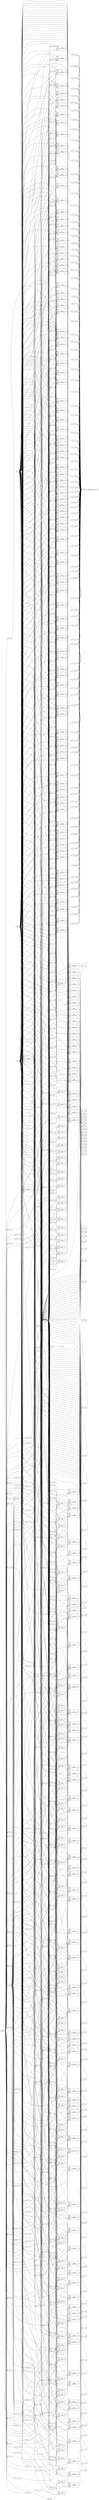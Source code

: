 digraph "shiftregister" {
label="shiftregister";
rankdir="LR";
remincross=true;
n101 [ shape=octagon, label="clk", color="black", fontcolor="black" ];
n102 [ shape=octagon, label="load", color="black", fontcolor="black" ];
n103 [ shape=octagon, label="r_load", color="black", fontcolor="black" ];
n104 [ shape=octagon, label="r_read", color="black", fontcolor="black" ];
n105 [ shape=diamond, label="r_reg", color="black", fontcolor="black" ];
n106 [ shape=octagon, label="read", color="black", fontcolor="black" ];
n107 [ shape=octagon, label="reset", color="black", fontcolor="black" ];
n108 [ shape=octagon, label="s_in", color="black", fontcolor="black" ];
n109 [ shape=octagon, label="s_out", color="black", fontcolor="black" ];
n110 [ shape=diamond, label="t_load", color="black", fontcolor="black" ];
c115 [ shape=record, label="{{<p111> A|<p112> B|<p113> S}|$391\n$_MUX_|{<p114> Y}}" ];
x0 [ shape=record, style=rounded, label="<s0> 11:11 - 0:0 " ];
x0:e -> c115:p111:w [arrowhead=odiamond, arrowtail=odiamond, dir=both, color="black", label=""];
x1 [ shape=record, style=rounded, label="<s0> 10:10 - 0:0 " ];
x1:e -> c115:p112:w [arrowhead=odiamond, arrowtail=odiamond, dir=both, color="black", label=""];
c116 [ shape=record, label="{{<p111> A|<p112> B|<p113> S}|$392\n$_MUX_|{<p114> Y}}" ];
x2 [ shape=record, style=rounded, label="<s0> 12:12 - 0:0 " ];
x2:e -> c116:p111:w [arrowhead=odiamond, arrowtail=odiamond, dir=both, color="black", label=""];
x3 [ shape=record, style=rounded, label="<s0> 11:11 - 0:0 " ];
x3:e -> c116:p112:w [arrowhead=odiamond, arrowtail=odiamond, dir=both, color="black", label=""];
c117 [ shape=record, label="{{<p111> A|<p112> B|<p113> S}|$393\n$_MUX_|{<p114> Y}}" ];
x4 [ shape=record, style=rounded, label="<s0> 13:13 - 0:0 " ];
x4:e -> c117:p111:w [arrowhead=odiamond, arrowtail=odiamond, dir=both, color="black", label=""];
x5 [ shape=record, style=rounded, label="<s0> 12:12 - 0:0 " ];
x5:e -> c117:p112:w [arrowhead=odiamond, arrowtail=odiamond, dir=both, color="black", label=""];
c118 [ shape=record, label="{{<p111> A|<p112> B|<p113> S}|$394\n$_MUX_|{<p114> Y}}" ];
x6 [ shape=record, style=rounded, label="<s0> 14:14 - 0:0 " ];
x6:e -> c118:p111:w [arrowhead=odiamond, arrowtail=odiamond, dir=both, color="black", label=""];
x7 [ shape=record, style=rounded, label="<s0> 13:13 - 0:0 " ];
x7:e -> c118:p112:w [arrowhead=odiamond, arrowtail=odiamond, dir=both, color="black", label=""];
c119 [ shape=record, label="{{<p111> A|<p112> B|<p113> S}|$395\n$_MUX_|{<p114> Y}}" ];
x8 [ shape=record, style=rounded, label="<s0> 15:15 - 0:0 " ];
x8:e -> c119:p111:w [arrowhead=odiamond, arrowtail=odiamond, dir=both, color="black", label=""];
x9 [ shape=record, style=rounded, label="<s0> 14:14 - 0:0 " ];
x9:e -> c119:p112:w [arrowhead=odiamond, arrowtail=odiamond, dir=both, color="black", label=""];
c120 [ shape=record, label="{{<p111> A|<p112> B|<p113> S}|$396\n$_MUX_|{<p114> Y}}" ];
x10 [ shape=record, style=rounded, label="<s0> 16:16 - 0:0 " ];
x10:e -> c120:p111:w [arrowhead=odiamond, arrowtail=odiamond, dir=both, color="black", label=""];
x11 [ shape=record, style=rounded, label="<s0> 15:15 - 0:0 " ];
x11:e -> c120:p112:w [arrowhead=odiamond, arrowtail=odiamond, dir=both, color="black", label=""];
c121 [ shape=record, label="{{<p111> A|<p112> B|<p113> S}|$397\n$_MUX_|{<p114> Y}}" ];
x12 [ shape=record, style=rounded, label="<s0> 17:17 - 0:0 " ];
x12:e -> c121:p111:w [arrowhead=odiamond, arrowtail=odiamond, dir=both, color="black", label=""];
x13 [ shape=record, style=rounded, label="<s0> 16:16 - 0:0 " ];
x13:e -> c121:p112:w [arrowhead=odiamond, arrowtail=odiamond, dir=both, color="black", label=""];
c122 [ shape=record, label="{{<p111> A|<p112> B|<p113> S}|$398\n$_MUX_|{<p114> Y}}" ];
x14 [ shape=record, style=rounded, label="<s0> 18:18 - 0:0 " ];
x14:e -> c122:p111:w [arrowhead=odiamond, arrowtail=odiamond, dir=both, color="black", label=""];
x15 [ shape=record, style=rounded, label="<s0> 17:17 - 0:0 " ];
x15:e -> c122:p112:w [arrowhead=odiamond, arrowtail=odiamond, dir=both, color="black", label=""];
c123 [ shape=record, label="{{<p111> A|<p112> B|<p113> S}|$399\n$_MUX_|{<p114> Y}}" ];
x16 [ shape=record, style=rounded, label="<s0> 19:19 - 0:0 " ];
x16:e -> c123:p111:w [arrowhead=odiamond, arrowtail=odiamond, dir=both, color="black", label=""];
x17 [ shape=record, style=rounded, label="<s0> 18:18 - 0:0 " ];
x17:e -> c123:p112:w [arrowhead=odiamond, arrowtail=odiamond, dir=both, color="black", label=""];
c124 [ shape=record, label="{{<p111> A|<p112> B|<p113> S}|$400\n$_MUX_|{<p114> Y}}" ];
x18 [ shape=record, style=rounded, label="<s0> 20:20 - 0:0 " ];
x18:e -> c124:p111:w [arrowhead=odiamond, arrowtail=odiamond, dir=both, color="black", label=""];
x19 [ shape=record, style=rounded, label="<s0> 19:19 - 0:0 " ];
x19:e -> c124:p112:w [arrowhead=odiamond, arrowtail=odiamond, dir=both, color="black", label=""];
c125 [ shape=record, label="{{<p111> A|<p112> B|<p113> S}|$401\n$_MUX_|{<p114> Y}}" ];
x20 [ shape=record, style=rounded, label="<s0> 21:21 - 0:0 " ];
x20:e -> c125:p111:w [arrowhead=odiamond, arrowtail=odiamond, dir=both, color="black", label=""];
x21 [ shape=record, style=rounded, label="<s0> 20:20 - 0:0 " ];
x21:e -> c125:p112:w [arrowhead=odiamond, arrowtail=odiamond, dir=both, color="black", label=""];
c126 [ shape=record, label="{{<p111> A|<p112> B|<p113> S}|$402\n$_MUX_|{<p114> Y}}" ];
x22 [ shape=record, style=rounded, label="<s0> 22:22 - 0:0 " ];
x22:e -> c126:p111:w [arrowhead=odiamond, arrowtail=odiamond, dir=both, color="black", label=""];
x23 [ shape=record, style=rounded, label="<s0> 21:21 - 0:0 " ];
x23:e -> c126:p112:w [arrowhead=odiamond, arrowtail=odiamond, dir=both, color="black", label=""];
c127 [ shape=record, label="{{<p111> A|<p112> B|<p113> S}|$403\n$_MUX_|{<p114> Y}}" ];
x24 [ shape=record, style=rounded, label="<s0> 23:23 - 0:0 " ];
x24:e -> c127:p111:w [arrowhead=odiamond, arrowtail=odiamond, dir=both, color="black", label=""];
x25 [ shape=record, style=rounded, label="<s0> 22:22 - 0:0 " ];
x25:e -> c127:p112:w [arrowhead=odiamond, arrowtail=odiamond, dir=both, color="black", label=""];
c128 [ shape=record, label="{{<p111> A|<p112> B|<p113> S}|$404\n$_MUX_|{<p114> Y}}" ];
x26 [ shape=record, style=rounded, label="<s0> 24:24 - 0:0 " ];
x26:e -> c128:p111:w [arrowhead=odiamond, arrowtail=odiamond, dir=both, color="black", label=""];
x27 [ shape=record, style=rounded, label="<s0> 23:23 - 0:0 " ];
x27:e -> c128:p112:w [arrowhead=odiamond, arrowtail=odiamond, dir=both, color="black", label=""];
c129 [ shape=record, label="{{<p111> A|<p112> B|<p113> S}|$405\n$_MUX_|{<p114> Y}}" ];
x28 [ shape=record, style=rounded, label="<s0> 25:25 - 0:0 " ];
x28:e -> c129:p111:w [arrowhead=odiamond, arrowtail=odiamond, dir=both, color="black", label=""];
x29 [ shape=record, style=rounded, label="<s0> 24:24 - 0:0 " ];
x29:e -> c129:p112:w [arrowhead=odiamond, arrowtail=odiamond, dir=both, color="black", label=""];
c130 [ shape=record, label="{{<p111> A|<p112> B|<p113> S}|$406\n$_MUX_|{<p114> Y}}" ];
x30 [ shape=record, style=rounded, label="<s0> 26:26 - 0:0 " ];
x30:e -> c130:p111:w [arrowhead=odiamond, arrowtail=odiamond, dir=both, color="black", label=""];
x31 [ shape=record, style=rounded, label="<s0> 25:25 - 0:0 " ];
x31:e -> c130:p112:w [arrowhead=odiamond, arrowtail=odiamond, dir=both, color="black", label=""];
c131 [ shape=record, label="{{<p111> A|<p112> B|<p113> S}|$407\n$_MUX_|{<p114> Y}}" ];
x32 [ shape=record, style=rounded, label="<s0> 27:27 - 0:0 " ];
x32:e -> c131:p111:w [arrowhead=odiamond, arrowtail=odiamond, dir=both, color="black", label=""];
x33 [ shape=record, style=rounded, label="<s0> 26:26 - 0:0 " ];
x33:e -> c131:p112:w [arrowhead=odiamond, arrowtail=odiamond, dir=both, color="black", label=""];
c132 [ shape=record, label="{{<p111> A|<p112> B|<p113> S}|$408\n$_MUX_|{<p114> Y}}" ];
x34 [ shape=record, style=rounded, label="<s0> 28:28 - 0:0 " ];
x34:e -> c132:p111:w [arrowhead=odiamond, arrowtail=odiamond, dir=both, color="black", label=""];
x35 [ shape=record, style=rounded, label="<s0> 27:27 - 0:0 " ];
x35:e -> c132:p112:w [arrowhead=odiamond, arrowtail=odiamond, dir=both, color="black", label=""];
c133 [ shape=record, label="{{<p111> A|<p112> B|<p113> S}|$409\n$_MUX_|{<p114> Y}}" ];
x36 [ shape=record, style=rounded, label="<s0> 29:29 - 0:0 " ];
x36:e -> c133:p111:w [arrowhead=odiamond, arrowtail=odiamond, dir=both, color="black", label=""];
x37 [ shape=record, style=rounded, label="<s0> 28:28 - 0:0 " ];
x37:e -> c133:p112:w [arrowhead=odiamond, arrowtail=odiamond, dir=both, color="black", label=""];
c134 [ shape=record, label="{{<p111> A|<p112> B|<p113> S}|$410\n$_MUX_|{<p114> Y}}" ];
x38 [ shape=record, style=rounded, label="<s0> 30:30 - 0:0 " ];
x38:e -> c134:p111:w [arrowhead=odiamond, arrowtail=odiamond, dir=both, color="black", label=""];
x39 [ shape=record, style=rounded, label="<s0> 29:29 - 0:0 " ];
x39:e -> c134:p112:w [arrowhead=odiamond, arrowtail=odiamond, dir=both, color="black", label=""];
c135 [ shape=record, label="{{<p111> A|<p112> B|<p113> S}|$411\n$_MUX_|{<p114> Y}}" ];
x40 [ shape=record, style=rounded, label="<s0> 31:31 - 0:0 " ];
x40:e -> c135:p111:w [arrowhead=odiamond, arrowtail=odiamond, dir=both, color="black", label=""];
x41 [ shape=record, style=rounded, label="<s0> 30:30 - 0:0 " ];
x41:e -> c135:p112:w [arrowhead=odiamond, arrowtail=odiamond, dir=both, color="black", label=""];
c136 [ shape=record, label="{{<p111> A|<p112> B|<p113> S}|$412\n$_MUX_|{<p114> Y}}" ];
x42 [ shape=record, style=rounded, label="<s0> 32:32 - 0:0 " ];
x42:e -> c136:p111:w [arrowhead=odiamond, arrowtail=odiamond, dir=both, color="black", label=""];
x43 [ shape=record, style=rounded, label="<s0> 31:31 - 0:0 " ];
x43:e -> c136:p112:w [arrowhead=odiamond, arrowtail=odiamond, dir=both, color="black", label=""];
c137 [ shape=record, label="{{<p111> A|<p112> B|<p113> S}|$413\n$_MUX_|{<p114> Y}}" ];
x44 [ shape=record, style=rounded, label="<s0> 33:33 - 0:0 " ];
x44:e -> c137:p111:w [arrowhead=odiamond, arrowtail=odiamond, dir=both, color="black", label=""];
x45 [ shape=record, style=rounded, label="<s0> 32:32 - 0:0 " ];
x45:e -> c137:p112:w [arrowhead=odiamond, arrowtail=odiamond, dir=both, color="black", label=""];
c138 [ shape=record, label="{{<p111> A|<p112> B|<p113> S}|$414\n$_MUX_|{<p114> Y}}" ];
x46 [ shape=record, style=rounded, label="<s0> 34:34 - 0:0 " ];
x46:e -> c138:p111:w [arrowhead=odiamond, arrowtail=odiamond, dir=both, color="black", label=""];
x47 [ shape=record, style=rounded, label="<s0> 33:33 - 0:0 " ];
x47:e -> c138:p112:w [arrowhead=odiamond, arrowtail=odiamond, dir=both, color="black", label=""];
c139 [ shape=record, label="{{<p111> A|<p112> B|<p113> S}|$415\n$_MUX_|{<p114> Y}}" ];
x48 [ shape=record, style=rounded, label="<s0> 35:35 - 0:0 " ];
x48:e -> c139:p111:w [arrowhead=odiamond, arrowtail=odiamond, dir=both, color="black", label=""];
x49 [ shape=record, style=rounded, label="<s0> 34:34 - 0:0 " ];
x49:e -> c139:p112:w [arrowhead=odiamond, arrowtail=odiamond, dir=both, color="black", label=""];
c140 [ shape=record, label="{{<p111> A|<p112> B|<p113> S}|$416\n$_MUX_|{<p114> Y}}" ];
x50 [ shape=record, style=rounded, label="<s0> 36:36 - 0:0 " ];
x50:e -> c140:p111:w [arrowhead=odiamond, arrowtail=odiamond, dir=both, color="black", label=""];
x51 [ shape=record, style=rounded, label="<s0> 35:35 - 0:0 " ];
x51:e -> c140:p112:w [arrowhead=odiamond, arrowtail=odiamond, dir=both, color="black", label=""];
c141 [ shape=record, label="{{<p111> A|<p112> B|<p113> S}|$417\n$_MUX_|{<p114> Y}}" ];
x52 [ shape=record, style=rounded, label="<s0> 37:37 - 0:0 " ];
x52:e -> c141:p111:w [arrowhead=odiamond, arrowtail=odiamond, dir=both, color="black", label=""];
x53 [ shape=record, style=rounded, label="<s0> 36:36 - 0:0 " ];
x53:e -> c141:p112:w [arrowhead=odiamond, arrowtail=odiamond, dir=both, color="black", label=""];
c142 [ shape=record, label="{{<p111> A|<p112> B|<p113> S}|$418\n$_MUX_|{<p114> Y}}" ];
x54 [ shape=record, style=rounded, label="<s0> 38:38 - 0:0 " ];
x54:e -> c142:p111:w [arrowhead=odiamond, arrowtail=odiamond, dir=both, color="black", label=""];
x55 [ shape=record, style=rounded, label="<s0> 37:37 - 0:0 " ];
x55:e -> c142:p112:w [arrowhead=odiamond, arrowtail=odiamond, dir=both, color="black", label=""];
c143 [ shape=record, label="{{<p111> A|<p112> B|<p113> S}|$419\n$_MUX_|{<p114> Y}}" ];
x56 [ shape=record, style=rounded, label="<s0> 39:39 - 0:0 " ];
x56:e -> c143:p111:w [arrowhead=odiamond, arrowtail=odiamond, dir=both, color="black", label=""];
x57 [ shape=record, style=rounded, label="<s0> 38:38 - 0:0 " ];
x57:e -> c143:p112:w [arrowhead=odiamond, arrowtail=odiamond, dir=both, color="black", label=""];
c144 [ shape=record, label="{{<p111> A|<p112> B|<p113> S}|$420\n$_MUX_|{<p114> Y}}" ];
x58 [ shape=record, style=rounded, label="<s0> 40:40 - 0:0 " ];
x58:e -> c144:p111:w [arrowhead=odiamond, arrowtail=odiamond, dir=both, color="black", label=""];
x59 [ shape=record, style=rounded, label="<s0> 39:39 - 0:0 " ];
x59:e -> c144:p112:w [arrowhead=odiamond, arrowtail=odiamond, dir=both, color="black", label=""];
c145 [ shape=record, label="{{<p111> A|<p112> B|<p113> S}|$421\n$_MUX_|{<p114> Y}}" ];
x60 [ shape=record, style=rounded, label="<s0> 41:41 - 0:0 " ];
x60:e -> c145:p111:w [arrowhead=odiamond, arrowtail=odiamond, dir=both, color="black", label=""];
x61 [ shape=record, style=rounded, label="<s0> 40:40 - 0:0 " ];
x61:e -> c145:p112:w [arrowhead=odiamond, arrowtail=odiamond, dir=both, color="black", label=""];
c146 [ shape=record, label="{{<p111> A|<p112> B|<p113> S}|$422\n$_MUX_|{<p114> Y}}" ];
x62 [ shape=record, style=rounded, label="<s0> 42:42 - 0:0 " ];
x62:e -> c146:p111:w [arrowhead=odiamond, arrowtail=odiamond, dir=both, color="black", label=""];
x63 [ shape=record, style=rounded, label="<s0> 41:41 - 0:0 " ];
x63:e -> c146:p112:w [arrowhead=odiamond, arrowtail=odiamond, dir=both, color="black", label=""];
c147 [ shape=record, label="{{<p111> A|<p112> B|<p113> S}|$423\n$_MUX_|{<p114> Y}}" ];
x64 [ shape=record, style=rounded, label="<s0> 43:43 - 0:0 " ];
x64:e -> c147:p111:w [arrowhead=odiamond, arrowtail=odiamond, dir=both, color="black", label=""];
x65 [ shape=record, style=rounded, label="<s0> 42:42 - 0:0 " ];
x65:e -> c147:p112:w [arrowhead=odiamond, arrowtail=odiamond, dir=both, color="black", label=""];
c148 [ shape=record, label="{{<p111> A|<p112> B|<p113> S}|$424\n$_MUX_|{<p114> Y}}" ];
x66 [ shape=record, style=rounded, label="<s0> 44:44 - 0:0 " ];
x66:e -> c148:p111:w [arrowhead=odiamond, arrowtail=odiamond, dir=both, color="black", label=""];
x67 [ shape=record, style=rounded, label="<s0> 43:43 - 0:0 " ];
x67:e -> c148:p112:w [arrowhead=odiamond, arrowtail=odiamond, dir=both, color="black", label=""];
c149 [ shape=record, label="{{<p111> A|<p112> B|<p113> S}|$425\n$_MUX_|{<p114> Y}}" ];
x68 [ shape=record, style=rounded, label="<s0> 45:45 - 0:0 " ];
x68:e -> c149:p111:w [arrowhead=odiamond, arrowtail=odiamond, dir=both, color="black", label=""];
x69 [ shape=record, style=rounded, label="<s0> 44:44 - 0:0 " ];
x69:e -> c149:p112:w [arrowhead=odiamond, arrowtail=odiamond, dir=both, color="black", label=""];
c150 [ shape=record, label="{{<p111> A|<p112> B|<p113> S}|$426\n$_MUX_|{<p114> Y}}" ];
x70 [ shape=record, style=rounded, label="<s0> 46:46 - 0:0 " ];
x70:e -> c150:p111:w [arrowhead=odiamond, arrowtail=odiamond, dir=both, color="black", label=""];
x71 [ shape=record, style=rounded, label="<s0> 45:45 - 0:0 " ];
x71:e -> c150:p112:w [arrowhead=odiamond, arrowtail=odiamond, dir=both, color="black", label=""];
c151 [ shape=record, label="{{<p111> A|<p112> B|<p113> S}|$427\n$_MUX_|{<p114> Y}}" ];
x72 [ shape=record, style=rounded, label="<s0> 47:47 - 0:0 " ];
x72:e -> c151:p111:w [arrowhead=odiamond, arrowtail=odiamond, dir=both, color="black", label=""];
x73 [ shape=record, style=rounded, label="<s0> 46:46 - 0:0 " ];
x73:e -> c151:p112:w [arrowhead=odiamond, arrowtail=odiamond, dir=both, color="black", label=""];
c152 [ shape=record, label="{{<p111> A|<p112> B|<p113> S}|$428\n$_MUX_|{<p114> Y}}" ];
x74 [ shape=record, style=rounded, label="<s0> 48:48 - 0:0 " ];
x74:e -> c152:p111:w [arrowhead=odiamond, arrowtail=odiamond, dir=both, color="black", label=""];
x75 [ shape=record, style=rounded, label="<s0> 47:47 - 0:0 " ];
x75:e -> c152:p112:w [arrowhead=odiamond, arrowtail=odiamond, dir=both, color="black", label=""];
c153 [ shape=record, label="{{<p111> A|<p112> B|<p113> S}|$429\n$_MUX_|{<p114> Y}}" ];
x76 [ shape=record, style=rounded, label="<s0> 49:49 - 0:0 " ];
x76:e -> c153:p111:w [arrowhead=odiamond, arrowtail=odiamond, dir=both, color="black", label=""];
x77 [ shape=record, style=rounded, label="<s0> 48:48 - 0:0 " ];
x77:e -> c153:p112:w [arrowhead=odiamond, arrowtail=odiamond, dir=both, color="black", label=""];
c154 [ shape=record, label="{{<p111> A|<p112> B|<p113> S}|$430\n$_MUX_|{<p114> Y}}" ];
x78 [ shape=record, style=rounded, label="<s0> 50:50 - 0:0 " ];
x78:e -> c154:p111:w [arrowhead=odiamond, arrowtail=odiamond, dir=both, color="black", label=""];
x79 [ shape=record, style=rounded, label="<s0> 49:49 - 0:0 " ];
x79:e -> c154:p112:w [arrowhead=odiamond, arrowtail=odiamond, dir=both, color="black", label=""];
c155 [ shape=record, label="{{<p111> A|<p112> B|<p113> S}|$431\n$_MUX_|{<p114> Y}}" ];
x80 [ shape=record, style=rounded, label="<s0> 51:51 - 0:0 " ];
x80:e -> c155:p111:w [arrowhead=odiamond, arrowtail=odiamond, dir=both, color="black", label=""];
x81 [ shape=record, style=rounded, label="<s0> 50:50 - 0:0 " ];
x81:e -> c155:p112:w [arrowhead=odiamond, arrowtail=odiamond, dir=both, color="black", label=""];
c156 [ shape=record, label="{{<p111> A|<p112> B|<p113> S}|$432\n$_MUX_|{<p114> Y}}" ];
x82 [ shape=record, style=rounded, label="<s0> 52:52 - 0:0 " ];
x82:e -> c156:p111:w [arrowhead=odiamond, arrowtail=odiamond, dir=both, color="black", label=""];
x83 [ shape=record, style=rounded, label="<s0> 51:51 - 0:0 " ];
x83:e -> c156:p112:w [arrowhead=odiamond, arrowtail=odiamond, dir=both, color="black", label=""];
c157 [ shape=record, label="{{<p111> A|<p112> B|<p113> S}|$433\n$_MUX_|{<p114> Y}}" ];
x84 [ shape=record, style=rounded, label="<s0> 53:53 - 0:0 " ];
x84:e -> c157:p111:w [arrowhead=odiamond, arrowtail=odiamond, dir=both, color="black", label=""];
x85 [ shape=record, style=rounded, label="<s0> 52:52 - 0:0 " ];
x85:e -> c157:p112:w [arrowhead=odiamond, arrowtail=odiamond, dir=both, color="black", label=""];
c158 [ shape=record, label="{{<p111> A|<p112> B|<p113> S}|$434\n$_MUX_|{<p114> Y}}" ];
x86 [ shape=record, style=rounded, label="<s0> 54:54 - 0:0 " ];
x86:e -> c158:p111:w [arrowhead=odiamond, arrowtail=odiamond, dir=both, color="black", label=""];
x87 [ shape=record, style=rounded, label="<s0> 53:53 - 0:0 " ];
x87:e -> c158:p112:w [arrowhead=odiamond, arrowtail=odiamond, dir=both, color="black", label=""];
c159 [ shape=record, label="{{<p111> A|<p112> B|<p113> S}|$435\n$_MUX_|{<p114> Y}}" ];
x88 [ shape=record, style=rounded, label="<s0> 55:55 - 0:0 " ];
x88:e -> c159:p111:w [arrowhead=odiamond, arrowtail=odiamond, dir=both, color="black", label=""];
x89 [ shape=record, style=rounded, label="<s0> 54:54 - 0:0 " ];
x89:e -> c159:p112:w [arrowhead=odiamond, arrowtail=odiamond, dir=both, color="black", label=""];
c160 [ shape=record, label="{{<p111> A|<p112> B|<p113> S}|$436\n$_MUX_|{<p114> Y}}" ];
x90 [ shape=record, style=rounded, label="<s0> 56:56 - 0:0 " ];
x90:e -> c160:p111:w [arrowhead=odiamond, arrowtail=odiamond, dir=both, color="black", label=""];
x91 [ shape=record, style=rounded, label="<s0> 55:55 - 0:0 " ];
x91:e -> c160:p112:w [arrowhead=odiamond, arrowtail=odiamond, dir=both, color="black", label=""];
c161 [ shape=record, label="{{<p111> A|<p112> B|<p113> S}|$437\n$_MUX_|{<p114> Y}}" ];
x92 [ shape=record, style=rounded, label="<s0> 57:57 - 0:0 " ];
x92:e -> c161:p111:w [arrowhead=odiamond, arrowtail=odiamond, dir=both, color="black", label=""];
x93 [ shape=record, style=rounded, label="<s0> 56:56 - 0:0 " ];
x93:e -> c161:p112:w [arrowhead=odiamond, arrowtail=odiamond, dir=both, color="black", label=""];
c162 [ shape=record, label="{{<p111> A|<p112> B|<p113> S}|$438\n$_MUX_|{<p114> Y}}" ];
x94 [ shape=record, style=rounded, label="<s0> 58:58 - 0:0 " ];
x94:e -> c162:p111:w [arrowhead=odiamond, arrowtail=odiamond, dir=both, color="black", label=""];
x95 [ shape=record, style=rounded, label="<s0> 57:57 - 0:0 " ];
x95:e -> c162:p112:w [arrowhead=odiamond, arrowtail=odiamond, dir=both, color="black", label=""];
c163 [ shape=record, label="{{<p111> A|<p112> B|<p113> S}|$439\n$_MUX_|{<p114> Y}}" ];
x96 [ shape=record, style=rounded, label="<s0> 59:59 - 0:0 " ];
x96:e -> c163:p111:w [arrowhead=odiamond, arrowtail=odiamond, dir=both, color="black", label=""];
x97 [ shape=record, style=rounded, label="<s0> 58:58 - 0:0 " ];
x97:e -> c163:p112:w [arrowhead=odiamond, arrowtail=odiamond, dir=both, color="black", label=""];
c164 [ shape=record, label="{{<p111> A|<p112> B|<p113> S}|$440\n$_MUX_|{<p114> Y}}" ];
x98 [ shape=record, style=rounded, label="<s0> 60:60 - 0:0 " ];
x98:e -> c164:p111:w [arrowhead=odiamond, arrowtail=odiamond, dir=both, color="black", label=""];
x99 [ shape=record, style=rounded, label="<s0> 59:59 - 0:0 " ];
x99:e -> c164:p112:w [arrowhead=odiamond, arrowtail=odiamond, dir=both, color="black", label=""];
c165 [ shape=record, label="{{<p111> A|<p112> B|<p113> S}|$441\n$_MUX_|{<p114> Y}}" ];
x100 [ shape=record, style=rounded, label="<s0> 61:61 - 0:0 " ];
x100:e -> c165:p111:w [arrowhead=odiamond, arrowtail=odiamond, dir=both, color="black", label=""];
x101 [ shape=record, style=rounded, label="<s0> 60:60 - 0:0 " ];
x101:e -> c165:p112:w [arrowhead=odiamond, arrowtail=odiamond, dir=both, color="black", label=""];
c166 [ shape=record, label="{{<p111> A|<p112> B|<p113> S}|$442\n$_MUX_|{<p114> Y}}" ];
x102 [ shape=record, style=rounded, label="<s0> 62:62 - 0:0 " ];
x102:e -> c166:p111:w [arrowhead=odiamond, arrowtail=odiamond, dir=both, color="black", label=""];
x103 [ shape=record, style=rounded, label="<s0> 61:61 - 0:0 " ];
x103:e -> c166:p112:w [arrowhead=odiamond, arrowtail=odiamond, dir=both, color="black", label=""];
c167 [ shape=record, label="{{<p111> A|<p112> B|<p113> S}|$443\n$_MUX_|{<p114> Y}}" ];
x104 [ shape=record, style=rounded, label="<s0> 63:63 - 0:0 " ];
x104:e -> c167:p111:w [arrowhead=odiamond, arrowtail=odiamond, dir=both, color="black", label=""];
x105 [ shape=record, style=rounded, label="<s0> 62:62 - 0:0 " ];
x105:e -> c167:p112:w [arrowhead=odiamond, arrowtail=odiamond, dir=both, color="black", label=""];
c168 [ shape=record, label="{{<p111> A|<p112> B|<p113> S}|$444\n$_MUX_|{<p114> Y}}" ];
x106 [ shape=record, style=rounded, label="<s0> 64:64 - 0:0 " ];
x106:e -> c168:p111:w [arrowhead=odiamond, arrowtail=odiamond, dir=both, color="black", label=""];
x107 [ shape=record, style=rounded, label="<s0> 63:63 - 0:0 " ];
x107:e -> c168:p112:w [arrowhead=odiamond, arrowtail=odiamond, dir=both, color="black", label=""];
c169 [ shape=record, label="{{<p111> A|<p112> B|<p113> S}|$445\n$_MUX_|{<p114> Y}}" ];
x108 [ shape=record, style=rounded, label="<s0> 65:65 - 0:0 " ];
x108:e -> c169:p111:w [arrowhead=odiamond, arrowtail=odiamond, dir=both, color="black", label=""];
x109 [ shape=record, style=rounded, label="<s0> 64:64 - 0:0 " ];
x109:e -> c169:p112:w [arrowhead=odiamond, arrowtail=odiamond, dir=both, color="black", label=""];
c170 [ shape=record, label="{{<p111> A|<p112> B|<p113> S}|$446\n$_MUX_|{<p114> Y}}" ];
x110 [ shape=record, style=rounded, label="<s0> 66:66 - 0:0 " ];
x110:e -> c170:p111:w [arrowhead=odiamond, arrowtail=odiamond, dir=both, color="black", label=""];
x111 [ shape=record, style=rounded, label="<s0> 65:65 - 0:0 " ];
x111:e -> c170:p112:w [arrowhead=odiamond, arrowtail=odiamond, dir=both, color="black", label=""];
c171 [ shape=record, label="{{<p111> A|<p112> B|<p113> S}|$447\n$_MUX_|{<p114> Y}}" ];
x112 [ shape=record, style=rounded, label="<s0> 67:67 - 0:0 " ];
x112:e -> c171:p111:w [arrowhead=odiamond, arrowtail=odiamond, dir=both, color="black", label=""];
x113 [ shape=record, style=rounded, label="<s0> 66:66 - 0:0 " ];
x113:e -> c171:p112:w [arrowhead=odiamond, arrowtail=odiamond, dir=both, color="black", label=""];
c172 [ shape=record, label="{{<p111> A|<p112> B|<p113> S}|$448\n$_MUX_|{<p114> Y}}" ];
x114 [ shape=record, style=rounded, label="<s0> 68:68 - 0:0 " ];
x114:e -> c172:p111:w [arrowhead=odiamond, arrowtail=odiamond, dir=both, color="black", label=""];
x115 [ shape=record, style=rounded, label="<s0> 67:67 - 0:0 " ];
x115:e -> c172:p112:w [arrowhead=odiamond, arrowtail=odiamond, dir=both, color="black", label=""];
c173 [ shape=record, label="{{<p111> A|<p112> B|<p113> S}|$449\n$_MUX_|{<p114> Y}}" ];
x116 [ shape=record, style=rounded, label="<s0> 69:69 - 0:0 " ];
x116:e -> c173:p111:w [arrowhead=odiamond, arrowtail=odiamond, dir=both, color="black", label=""];
x117 [ shape=record, style=rounded, label="<s0> 68:68 - 0:0 " ];
x117:e -> c173:p112:w [arrowhead=odiamond, arrowtail=odiamond, dir=both, color="black", label=""];
c174 [ shape=record, label="{{<p111> A|<p112> B|<p113> S}|$450\n$_MUX_|{<p114> Y}}" ];
x118 [ shape=record, style=rounded, label="<s0> 70:70 - 0:0 " ];
x118:e -> c174:p111:w [arrowhead=odiamond, arrowtail=odiamond, dir=both, color="black", label=""];
x119 [ shape=record, style=rounded, label="<s0> 69:69 - 0:0 " ];
x119:e -> c174:p112:w [arrowhead=odiamond, arrowtail=odiamond, dir=both, color="black", label=""];
c175 [ shape=record, label="{{<p111> A|<p112> B|<p113> S}|$451\n$_MUX_|{<p114> Y}}" ];
x120 [ shape=record, style=rounded, label="<s0> 71:71 - 0:0 " ];
x120:e -> c175:p111:w [arrowhead=odiamond, arrowtail=odiamond, dir=both, color="black", label=""];
x121 [ shape=record, style=rounded, label="<s0> 70:70 - 0:0 " ];
x121:e -> c175:p112:w [arrowhead=odiamond, arrowtail=odiamond, dir=both, color="black", label=""];
c176 [ shape=record, label="{{<p111> A|<p112> B|<p113> S}|$452\n$_MUX_|{<p114> Y}}" ];
x122 [ shape=record, style=rounded, label="<s0> 72:72 - 0:0 " ];
x122:e -> c176:p111:w [arrowhead=odiamond, arrowtail=odiamond, dir=both, color="black", label=""];
x123 [ shape=record, style=rounded, label="<s0> 71:71 - 0:0 " ];
x123:e -> c176:p112:w [arrowhead=odiamond, arrowtail=odiamond, dir=both, color="black", label=""];
c177 [ shape=record, label="{{<p111> A|<p112> B|<p113> S}|$453\n$_MUX_|{<p114> Y}}" ];
x124 [ shape=record, style=rounded, label="<s0> 73:73 - 0:0 " ];
x124:e -> c177:p111:w [arrowhead=odiamond, arrowtail=odiamond, dir=both, color="black", label=""];
x125 [ shape=record, style=rounded, label="<s0> 72:72 - 0:0 " ];
x125:e -> c177:p112:w [arrowhead=odiamond, arrowtail=odiamond, dir=both, color="black", label=""];
c178 [ shape=record, label="{{<p111> A|<p112> B|<p113> S}|$454\n$_MUX_|{<p114> Y}}" ];
x126 [ shape=record, style=rounded, label="<s0> 74:74 - 0:0 " ];
x126:e -> c178:p111:w [arrowhead=odiamond, arrowtail=odiamond, dir=both, color="black", label=""];
x127 [ shape=record, style=rounded, label="<s0> 73:73 - 0:0 " ];
x127:e -> c178:p112:w [arrowhead=odiamond, arrowtail=odiamond, dir=both, color="black", label=""];
c179 [ shape=record, label="{{<p111> A|<p112> B|<p113> S}|$455\n$_MUX_|{<p114> Y}}" ];
x128 [ shape=record, style=rounded, label="<s0> 75:75 - 0:0 " ];
x128:e -> c179:p111:w [arrowhead=odiamond, arrowtail=odiamond, dir=both, color="black", label=""];
x129 [ shape=record, style=rounded, label="<s0> 74:74 - 0:0 " ];
x129:e -> c179:p112:w [arrowhead=odiamond, arrowtail=odiamond, dir=both, color="black", label=""];
c180 [ shape=record, label="{{<p111> A|<p112> B|<p113> S}|$456\n$_MUX_|{<p114> Y}}" ];
x130 [ shape=record, style=rounded, label="<s0> 76:76 - 0:0 " ];
x130:e -> c180:p111:w [arrowhead=odiamond, arrowtail=odiamond, dir=both, color="black", label=""];
x131 [ shape=record, style=rounded, label="<s0> 75:75 - 0:0 " ];
x131:e -> c180:p112:w [arrowhead=odiamond, arrowtail=odiamond, dir=both, color="black", label=""];
c181 [ shape=record, label="{{<p111> A|<p112> B|<p113> S}|$457\n$_MUX_|{<p114> Y}}" ];
x132 [ shape=record, style=rounded, label="<s0> 77:77 - 0:0 " ];
x132:e -> c181:p111:w [arrowhead=odiamond, arrowtail=odiamond, dir=both, color="black", label=""];
x133 [ shape=record, style=rounded, label="<s0> 76:76 - 0:0 " ];
x133:e -> c181:p112:w [arrowhead=odiamond, arrowtail=odiamond, dir=both, color="black", label=""];
c182 [ shape=record, label="{{<p111> A|<p112> B|<p113> S}|$458\n$_MUX_|{<p114> Y}}" ];
x134 [ shape=record, style=rounded, label="<s0> 78:78 - 0:0 " ];
x134:e -> c182:p111:w [arrowhead=odiamond, arrowtail=odiamond, dir=both, color="black", label=""];
x135 [ shape=record, style=rounded, label="<s0> 77:77 - 0:0 " ];
x135:e -> c182:p112:w [arrowhead=odiamond, arrowtail=odiamond, dir=both, color="black", label=""];
c183 [ shape=record, label="{{<p111> A|<p112> B|<p113> S}|$459\n$_MUX_|{<p114> Y}}" ];
x136 [ shape=record, style=rounded, label="<s0> 79:79 - 0:0 " ];
x136:e -> c183:p111:w [arrowhead=odiamond, arrowtail=odiamond, dir=both, color="black", label=""];
x137 [ shape=record, style=rounded, label="<s0> 78:78 - 0:0 " ];
x137:e -> c183:p112:w [arrowhead=odiamond, arrowtail=odiamond, dir=both, color="black", label=""];
c184 [ shape=record, label="{{<p111> A|<p112> B|<p113> S}|$460\n$_MUX_|{<p114> Y}}" ];
x138 [ shape=record, style=rounded, label="<s0> 80:80 - 0:0 " ];
x138:e -> c184:p111:w [arrowhead=odiamond, arrowtail=odiamond, dir=both, color="black", label=""];
x139 [ shape=record, style=rounded, label="<s0> 79:79 - 0:0 " ];
x139:e -> c184:p112:w [arrowhead=odiamond, arrowtail=odiamond, dir=both, color="black", label=""];
c185 [ shape=record, label="{{<p111> A|<p112> B|<p113> S}|$461\n$_MUX_|{<p114> Y}}" ];
x140 [ shape=record, style=rounded, label="<s0> 81:81 - 0:0 " ];
x140:e -> c185:p111:w [arrowhead=odiamond, arrowtail=odiamond, dir=both, color="black", label=""];
x141 [ shape=record, style=rounded, label="<s0> 80:80 - 0:0 " ];
x141:e -> c185:p112:w [arrowhead=odiamond, arrowtail=odiamond, dir=both, color="black", label=""];
c186 [ shape=record, label="{{<p111> A|<p112> B|<p113> S}|$462\n$_MUX_|{<p114> Y}}" ];
x142 [ shape=record, style=rounded, label="<s0> 82:82 - 0:0 " ];
x142:e -> c186:p111:w [arrowhead=odiamond, arrowtail=odiamond, dir=both, color="black", label=""];
x143 [ shape=record, style=rounded, label="<s0> 81:81 - 0:0 " ];
x143:e -> c186:p112:w [arrowhead=odiamond, arrowtail=odiamond, dir=both, color="black", label=""];
c187 [ shape=record, label="{{<p111> A|<p112> B|<p113> S}|$463\n$_MUX_|{<p114> Y}}" ];
x144 [ shape=record, style=rounded, label="<s0> 83:83 - 0:0 " ];
x144:e -> c187:p111:w [arrowhead=odiamond, arrowtail=odiamond, dir=both, color="black", label=""];
x145 [ shape=record, style=rounded, label="<s0> 82:82 - 0:0 " ];
x145:e -> c187:p112:w [arrowhead=odiamond, arrowtail=odiamond, dir=both, color="black", label=""];
c188 [ shape=record, label="{{<p111> A|<p112> B|<p113> S}|$464\n$_MUX_|{<p114> Y}}" ];
x146 [ shape=record, style=rounded, label="<s0> 84:84 - 0:0 " ];
x146:e -> c188:p111:w [arrowhead=odiamond, arrowtail=odiamond, dir=both, color="black", label=""];
x147 [ shape=record, style=rounded, label="<s0> 83:83 - 0:0 " ];
x147:e -> c188:p112:w [arrowhead=odiamond, arrowtail=odiamond, dir=both, color="black", label=""];
c189 [ shape=record, label="{{<p111> A|<p112> B|<p113> S}|$465\n$_MUX_|{<p114> Y}}" ];
x148 [ shape=record, style=rounded, label="<s0> 85:85 - 0:0 " ];
x148:e -> c189:p111:w [arrowhead=odiamond, arrowtail=odiamond, dir=both, color="black", label=""];
x149 [ shape=record, style=rounded, label="<s0> 84:84 - 0:0 " ];
x149:e -> c189:p112:w [arrowhead=odiamond, arrowtail=odiamond, dir=both, color="black", label=""];
c190 [ shape=record, label="{{<p111> A|<p112> B|<p113> S}|$466\n$_MUX_|{<p114> Y}}" ];
x150 [ shape=record, style=rounded, label="<s0> 86:86 - 0:0 " ];
x150:e -> c190:p111:w [arrowhead=odiamond, arrowtail=odiamond, dir=both, color="black", label=""];
x151 [ shape=record, style=rounded, label="<s0> 85:85 - 0:0 " ];
x151:e -> c190:p112:w [arrowhead=odiamond, arrowtail=odiamond, dir=both, color="black", label=""];
c191 [ shape=record, label="{{<p111> A|<p112> B|<p113> S}|$467\n$_MUX_|{<p114> Y}}" ];
x152 [ shape=record, style=rounded, label="<s0> 87:87 - 0:0 " ];
x152:e -> c191:p111:w [arrowhead=odiamond, arrowtail=odiamond, dir=both, color="black", label=""];
x153 [ shape=record, style=rounded, label="<s0> 86:86 - 0:0 " ];
x153:e -> c191:p112:w [arrowhead=odiamond, arrowtail=odiamond, dir=both, color="black", label=""];
c192 [ shape=record, label="{{<p111> A|<p112> B|<p113> S}|$468\n$_MUX_|{<p114> Y}}" ];
x154 [ shape=record, style=rounded, label="<s0> 88:88 - 0:0 " ];
x154:e -> c192:p111:w [arrowhead=odiamond, arrowtail=odiamond, dir=both, color="black", label=""];
x155 [ shape=record, style=rounded, label="<s0> 87:87 - 0:0 " ];
x155:e -> c192:p112:w [arrowhead=odiamond, arrowtail=odiamond, dir=both, color="black", label=""];
c193 [ shape=record, label="{{<p111> A|<p112> B|<p113> S}|$469\n$_MUX_|{<p114> Y}}" ];
x156 [ shape=record, style=rounded, label="<s0> 89:89 - 0:0 " ];
x156:e -> c193:p111:w [arrowhead=odiamond, arrowtail=odiamond, dir=both, color="black", label=""];
x157 [ shape=record, style=rounded, label="<s0> 88:88 - 0:0 " ];
x157:e -> c193:p112:w [arrowhead=odiamond, arrowtail=odiamond, dir=both, color="black", label=""];
c194 [ shape=record, label="{{<p111> A|<p112> B|<p113> S}|$470\n$_MUX_|{<p114> Y}}" ];
x158 [ shape=record, style=rounded, label="<s0> 90:90 - 0:0 " ];
x158:e -> c194:p111:w [arrowhead=odiamond, arrowtail=odiamond, dir=both, color="black", label=""];
x159 [ shape=record, style=rounded, label="<s0> 89:89 - 0:0 " ];
x159:e -> c194:p112:w [arrowhead=odiamond, arrowtail=odiamond, dir=both, color="black", label=""];
c195 [ shape=record, label="{{<p111> A|<p112> B|<p113> S}|$471\n$_MUX_|{<p114> Y}}" ];
x160 [ shape=record, style=rounded, label="<s0> 91:91 - 0:0 " ];
x160:e -> c195:p111:w [arrowhead=odiamond, arrowtail=odiamond, dir=both, color="black", label=""];
x161 [ shape=record, style=rounded, label="<s0> 90:90 - 0:0 " ];
x161:e -> c195:p112:w [arrowhead=odiamond, arrowtail=odiamond, dir=both, color="black", label=""];
c196 [ shape=record, label="{{<p111> A|<p112> B|<p113> S}|$472\n$_MUX_|{<p114> Y}}" ];
x162 [ shape=record, style=rounded, label="<s0> 92:92 - 0:0 " ];
x162:e -> c196:p111:w [arrowhead=odiamond, arrowtail=odiamond, dir=both, color="black", label=""];
x163 [ shape=record, style=rounded, label="<s0> 91:91 - 0:0 " ];
x163:e -> c196:p112:w [arrowhead=odiamond, arrowtail=odiamond, dir=both, color="black", label=""];
c197 [ shape=record, label="{{<p111> A|<p112> B|<p113> S}|$473\n$_MUX_|{<p114> Y}}" ];
x164 [ shape=record, style=rounded, label="<s0> 93:93 - 0:0 " ];
x164:e -> c197:p111:w [arrowhead=odiamond, arrowtail=odiamond, dir=both, color="black", label=""];
x165 [ shape=record, style=rounded, label="<s0> 92:92 - 0:0 " ];
x165:e -> c197:p112:w [arrowhead=odiamond, arrowtail=odiamond, dir=both, color="black", label=""];
c198 [ shape=record, label="{{<p111> A|<p112> B|<p113> S}|$474\n$_MUX_|{<p114> Y}}" ];
x166 [ shape=record, style=rounded, label="<s0> 94:94 - 0:0 " ];
x166:e -> c198:p111:w [arrowhead=odiamond, arrowtail=odiamond, dir=both, color="black", label=""];
x167 [ shape=record, style=rounded, label="<s0> 93:93 - 0:0 " ];
x167:e -> c198:p112:w [arrowhead=odiamond, arrowtail=odiamond, dir=both, color="black", label=""];
c199 [ shape=record, label="{{<p111> A|<p112> B|<p113> S}|$475\n$_MUX_|{<p114> Y}}" ];
x168 [ shape=record, style=rounded, label="<s0> 95:95 - 0:0 " ];
x168:e -> c199:p111:w [arrowhead=odiamond, arrowtail=odiamond, dir=both, color="black", label=""];
x169 [ shape=record, style=rounded, label="<s0> 94:94 - 0:0 " ];
x169:e -> c199:p112:w [arrowhead=odiamond, arrowtail=odiamond, dir=both, color="black", label=""];
c200 [ shape=record, label="{{<p111> A|<p112> B|<p113> S}|$476\n$_MUX_|{<p114> Y}}" ];
x170 [ shape=record, style=rounded, label="<s0> 96:96 - 0:0 " ];
x170:e -> c200:p111:w [arrowhead=odiamond, arrowtail=odiamond, dir=both, color="black", label=""];
x171 [ shape=record, style=rounded, label="<s0> 95:95 - 0:0 " ];
x171:e -> c200:p112:w [arrowhead=odiamond, arrowtail=odiamond, dir=both, color="black", label=""];
c201 [ shape=record, label="{{<p111> A|<p112> B|<p113> S}|$477\n$_MUX_|{<p114> Y}}" ];
x172 [ shape=record, style=rounded, label="<s0> 97:97 - 0:0 " ];
x172:e -> c201:p111:w [arrowhead=odiamond, arrowtail=odiamond, dir=both, color="black", label=""];
x173 [ shape=record, style=rounded, label="<s0> 96:96 - 0:0 " ];
x173:e -> c201:p112:w [arrowhead=odiamond, arrowtail=odiamond, dir=both, color="black", label=""];
c202 [ shape=record, label="{{<p111> A|<p112> B|<p113> S}|$478\n$_MUX_|{<p114> Y}}" ];
x174 [ shape=record, style=rounded, label="<s0> 98:98 - 0:0 " ];
x174:e -> c202:p111:w [arrowhead=odiamond, arrowtail=odiamond, dir=both, color="black", label=""];
x175 [ shape=record, style=rounded, label="<s0> 97:97 - 0:0 " ];
x175:e -> c202:p112:w [arrowhead=odiamond, arrowtail=odiamond, dir=both, color="black", label=""];
c203 [ shape=record, label="{{<p111> A|<p112> B|<p113> S}|$479\n$_MUX_|{<p114> Y}}" ];
x176 [ shape=record, style=rounded, label="<s0> 99:99 - 0:0 " ];
x176:e -> c203:p111:w [arrowhead=odiamond, arrowtail=odiamond, dir=both, color="black", label=""];
x177 [ shape=record, style=rounded, label="<s0> 98:98 - 0:0 " ];
x177:e -> c203:p112:w [arrowhead=odiamond, arrowtail=odiamond, dir=both, color="black", label=""];
c204 [ shape=record, label="{{<p111> A|<p112> B|<p113> S}|$480\n$_MUX_|{<p114> Y}}" ];
x178 [ shape=record, style=rounded, label="<s0> 99:99 - 0:0 " ];
x178:e -> c204:p112:w [arrowhead=odiamond, arrowtail=odiamond, dir=both, color="black", label=""];
c205 [ shape=record, label="{{<p111> A|<p112> B|<p113> S}|$481\n$_MUX_|{<p114> Y}}" ];
x179 [ shape=record, style=rounded, label="<s0> 1:1 - 0:0 " ];
x179:e -> c205:p111:w [arrowhead=odiamond, arrowtail=odiamond, dir=both, color="black", label=""];
x180 [ shape=record, style=rounded, label="<s0> 0:0 - 0:0 " ];
x180:e -> c205:p112:w [arrowhead=odiamond, arrowtail=odiamond, dir=both, color="black", label=""];
c206 [ shape=record, label="{{<p111> A|<p112> B|<p113> S}|$482\n$_MUX_|{<p114> Y}}" ];
x181 [ shape=record, style=rounded, label="<s0> 2:2 - 0:0 " ];
x181:e -> c206:p111:w [arrowhead=odiamond, arrowtail=odiamond, dir=both, color="black", label=""];
x182 [ shape=record, style=rounded, label="<s0> 1:1 - 0:0 " ];
x182:e -> c206:p112:w [arrowhead=odiamond, arrowtail=odiamond, dir=both, color="black", label=""];
c207 [ shape=record, label="{{<p111> A|<p112> B|<p113> S}|$483\n$_MUX_|{<p114> Y}}" ];
x183 [ shape=record, style=rounded, label="<s0> 3:3 - 0:0 " ];
x183:e -> c207:p111:w [arrowhead=odiamond, arrowtail=odiamond, dir=both, color="black", label=""];
x184 [ shape=record, style=rounded, label="<s0> 2:2 - 0:0 " ];
x184:e -> c207:p112:w [arrowhead=odiamond, arrowtail=odiamond, dir=both, color="black", label=""];
c208 [ shape=record, label="{{<p111> A|<p112> B|<p113> S}|$484\n$_MUX_|{<p114> Y}}" ];
x185 [ shape=record, style=rounded, label="<s0> 4:4 - 0:0 " ];
x185:e -> c208:p111:w [arrowhead=odiamond, arrowtail=odiamond, dir=both, color="black", label=""];
x186 [ shape=record, style=rounded, label="<s0> 3:3 - 0:0 " ];
x186:e -> c208:p112:w [arrowhead=odiamond, arrowtail=odiamond, dir=both, color="black", label=""];
c209 [ shape=record, label="{{<p111> A|<p112> B|<p113> S}|$485\n$_MUX_|{<p114> Y}}" ];
x187 [ shape=record, style=rounded, label="<s0> 5:5 - 0:0 " ];
x187:e -> c209:p111:w [arrowhead=odiamond, arrowtail=odiamond, dir=both, color="black", label=""];
x188 [ shape=record, style=rounded, label="<s0> 4:4 - 0:0 " ];
x188:e -> c209:p112:w [arrowhead=odiamond, arrowtail=odiamond, dir=both, color="black", label=""];
c210 [ shape=record, label="{{<p111> A|<p112> B|<p113> S}|$486\n$_MUX_|{<p114> Y}}" ];
x189 [ shape=record, style=rounded, label="<s0> 6:6 - 0:0 " ];
x189:e -> c210:p111:w [arrowhead=odiamond, arrowtail=odiamond, dir=both, color="black", label=""];
x190 [ shape=record, style=rounded, label="<s0> 5:5 - 0:0 " ];
x190:e -> c210:p112:w [arrowhead=odiamond, arrowtail=odiamond, dir=both, color="black", label=""];
c211 [ shape=record, label="{{<p111> A|<p112> B|<p113> S}|$487\n$_MUX_|{<p114> Y}}" ];
x191 [ shape=record, style=rounded, label="<s0> 7:7 - 0:0 " ];
x191:e -> c211:p111:w [arrowhead=odiamond, arrowtail=odiamond, dir=both, color="black", label=""];
x192 [ shape=record, style=rounded, label="<s0> 6:6 - 0:0 " ];
x192:e -> c211:p112:w [arrowhead=odiamond, arrowtail=odiamond, dir=both, color="black", label=""];
c212 [ shape=record, label="{{<p111> A|<p112> B|<p113> S}|$488\n$_MUX_|{<p114> Y}}" ];
x193 [ shape=record, style=rounded, label="<s0> 8:8 - 0:0 " ];
x193:e -> c212:p111:w [arrowhead=odiamond, arrowtail=odiamond, dir=both, color="black", label=""];
x194 [ shape=record, style=rounded, label="<s0> 7:7 - 0:0 " ];
x194:e -> c212:p112:w [arrowhead=odiamond, arrowtail=odiamond, dir=both, color="black", label=""];
c213 [ shape=record, label="{{<p111> A|<p112> B|<p113> S}|$489\n$_MUX_|{<p114> Y}}" ];
x195 [ shape=record, style=rounded, label="<s0> 9:9 - 0:0 " ];
x195:e -> c213:p111:w [arrowhead=odiamond, arrowtail=odiamond, dir=both, color="black", label=""];
x196 [ shape=record, style=rounded, label="<s0> 8:8 - 0:0 " ];
x196:e -> c213:p112:w [arrowhead=odiamond, arrowtail=odiamond, dir=both, color="black", label=""];
c214 [ shape=record, label="{{<p111> A|<p112> B|<p113> S}|$490\n$_MUX_|{<p114> Y}}" ];
x197 [ shape=record, style=rounded, label="<s0> 10:10 - 0:0 " ];
x197:e -> c214:p111:w [arrowhead=odiamond, arrowtail=odiamond, dir=both, color="black", label=""];
x198 [ shape=record, style=rounded, label="<s0> 9:9 - 0:0 " ];
x198:e -> c214:p112:w [arrowhead=odiamond, arrowtail=odiamond, dir=both, color="black", label=""];
c220 [ shape=record, label="{{<p215> C|<p216> D|<p217> E|<p218> R}|$190\n$_DFFE_PP0P_|{<p219> Q}}" ];
x199 [ shape=record, style=rounded, label="<s0> 0:0 - 0:0 " ];
x199:e -> c220:p216:w [arrowhead=odiamond, arrowtail=odiamond, dir=both, color="black", label=""];
x200 [ shape=record, style=rounded, label="<s0> 0:0 - 0:0 " ];
c220:p219:e -> x200:w [arrowhead=odiamond, arrowtail=odiamond, dir=both, color="black", label=""];
c221 [ shape=record, label="{{<p215> C|<p216> D|<p217> E|<p218> R}|$191\n$_DFFE_PP0P_|{<p219> Q}}" ];
x201 [ shape=record, style=rounded, label="<s0> 1:1 - 0:0 " ];
x201:e -> c221:p216:w [arrowhead=odiamond, arrowtail=odiamond, dir=both, color="black", label=""];
x202 [ shape=record, style=rounded, label="<s0> 0:0 - 1:1 " ];
c221:p219:e -> x202:w [arrowhead=odiamond, arrowtail=odiamond, dir=both, color="black", label=""];
c222 [ shape=record, label="{{<p215> C|<p216> D|<p217> E|<p218> R}|$192\n$_DFFE_PP0P_|{<p219> Q}}" ];
x203 [ shape=record, style=rounded, label="<s0> 2:2 - 0:0 " ];
x203:e -> c222:p216:w [arrowhead=odiamond, arrowtail=odiamond, dir=both, color="black", label=""];
x204 [ shape=record, style=rounded, label="<s0> 0:0 - 2:2 " ];
c222:p219:e -> x204:w [arrowhead=odiamond, arrowtail=odiamond, dir=both, color="black", label=""];
c223 [ shape=record, label="{{<p215> C|<p216> D|<p217> E|<p218> R}|$193\n$_DFFE_PP0P_|{<p219> Q}}" ];
x205 [ shape=record, style=rounded, label="<s0> 3:3 - 0:0 " ];
x205:e -> c223:p216:w [arrowhead=odiamond, arrowtail=odiamond, dir=both, color="black", label=""];
x206 [ shape=record, style=rounded, label="<s0> 0:0 - 3:3 " ];
c223:p219:e -> x206:w [arrowhead=odiamond, arrowtail=odiamond, dir=both, color="black", label=""];
c224 [ shape=record, label="{{<p215> C|<p216> D|<p217> E|<p218> R}|$194\n$_DFFE_PP0P_|{<p219> Q}}" ];
x207 [ shape=record, style=rounded, label="<s0> 4:4 - 0:0 " ];
x207:e -> c224:p216:w [arrowhead=odiamond, arrowtail=odiamond, dir=both, color="black", label=""];
x208 [ shape=record, style=rounded, label="<s0> 0:0 - 4:4 " ];
c224:p219:e -> x208:w [arrowhead=odiamond, arrowtail=odiamond, dir=both, color="black", label=""];
c225 [ shape=record, label="{{<p215> C|<p216> D|<p217> E|<p218> R}|$195\n$_DFFE_PP0P_|{<p219> Q}}" ];
x209 [ shape=record, style=rounded, label="<s0> 5:5 - 0:0 " ];
x209:e -> c225:p216:w [arrowhead=odiamond, arrowtail=odiamond, dir=both, color="black", label=""];
x210 [ shape=record, style=rounded, label="<s0> 0:0 - 5:5 " ];
c225:p219:e -> x210:w [arrowhead=odiamond, arrowtail=odiamond, dir=both, color="black", label=""];
c226 [ shape=record, label="{{<p215> C|<p216> D|<p217> E|<p218> R}|$196\n$_DFFE_PP0P_|{<p219> Q}}" ];
x211 [ shape=record, style=rounded, label="<s0> 6:6 - 0:0 " ];
x211:e -> c226:p216:w [arrowhead=odiamond, arrowtail=odiamond, dir=both, color="black", label=""];
x212 [ shape=record, style=rounded, label="<s0> 0:0 - 6:6 " ];
c226:p219:e -> x212:w [arrowhead=odiamond, arrowtail=odiamond, dir=both, color="black", label=""];
c227 [ shape=record, label="{{<p215> C|<p216> D|<p217> E|<p218> R}|$197\n$_DFFE_PP0P_|{<p219> Q}}" ];
x213 [ shape=record, style=rounded, label="<s0> 7:7 - 0:0 " ];
x213:e -> c227:p216:w [arrowhead=odiamond, arrowtail=odiamond, dir=both, color="black", label=""];
x214 [ shape=record, style=rounded, label="<s0> 0:0 - 7:7 " ];
c227:p219:e -> x214:w [arrowhead=odiamond, arrowtail=odiamond, dir=both, color="black", label=""];
c228 [ shape=record, label="{{<p215> C|<p216> D|<p217> E|<p218> R}|$198\n$_DFFE_PP0P_|{<p219> Q}}" ];
x215 [ shape=record, style=rounded, label="<s0> 8:8 - 0:0 " ];
x215:e -> c228:p216:w [arrowhead=odiamond, arrowtail=odiamond, dir=both, color="black", label=""];
x216 [ shape=record, style=rounded, label="<s0> 0:0 - 8:8 " ];
c228:p219:e -> x216:w [arrowhead=odiamond, arrowtail=odiamond, dir=both, color="black", label=""];
c229 [ shape=record, label="{{<p215> C|<p216> D|<p217> E|<p218> R}|$199\n$_DFFE_PP0P_|{<p219> Q}}" ];
x217 [ shape=record, style=rounded, label="<s0> 9:9 - 0:0 " ];
x217:e -> c229:p216:w [arrowhead=odiamond, arrowtail=odiamond, dir=both, color="black", label=""];
x218 [ shape=record, style=rounded, label="<s0> 0:0 - 9:9 " ];
c229:p219:e -> x218:w [arrowhead=odiamond, arrowtail=odiamond, dir=both, color="black", label=""];
c230 [ shape=record, label="{{<p215> C|<p216> D|<p217> E|<p218> R}|$200\n$_DFFE_PP0P_|{<p219> Q}}" ];
x219 [ shape=record, style=rounded, label="<s0> 10:10 - 0:0 " ];
x219:e -> c230:p216:w [arrowhead=odiamond, arrowtail=odiamond, dir=both, color="black", label=""];
x220 [ shape=record, style=rounded, label="<s0> 0:0 - 10:10 " ];
c230:p219:e -> x220:w [arrowhead=odiamond, arrowtail=odiamond, dir=both, color="black", label=""];
c231 [ shape=record, label="{{<p215> C|<p216> D|<p217> E|<p218> R}|$201\n$_DFFE_PP0P_|{<p219> Q}}" ];
x221 [ shape=record, style=rounded, label="<s0> 11:11 - 0:0 " ];
x221:e -> c231:p216:w [arrowhead=odiamond, arrowtail=odiamond, dir=both, color="black", label=""];
x222 [ shape=record, style=rounded, label="<s0> 0:0 - 11:11 " ];
c231:p219:e -> x222:w [arrowhead=odiamond, arrowtail=odiamond, dir=both, color="black", label=""];
c232 [ shape=record, label="{{<p215> C|<p216> D|<p217> E|<p218> R}|$202\n$_DFFE_PP0P_|{<p219> Q}}" ];
x223 [ shape=record, style=rounded, label="<s0> 12:12 - 0:0 " ];
x223:e -> c232:p216:w [arrowhead=odiamond, arrowtail=odiamond, dir=both, color="black", label=""];
x224 [ shape=record, style=rounded, label="<s0> 0:0 - 12:12 " ];
c232:p219:e -> x224:w [arrowhead=odiamond, arrowtail=odiamond, dir=both, color="black", label=""];
c233 [ shape=record, label="{{<p215> C|<p216> D|<p217> E|<p218> R}|$203\n$_DFFE_PP0P_|{<p219> Q}}" ];
x225 [ shape=record, style=rounded, label="<s0> 13:13 - 0:0 " ];
x225:e -> c233:p216:w [arrowhead=odiamond, arrowtail=odiamond, dir=both, color="black", label=""];
x226 [ shape=record, style=rounded, label="<s0> 0:0 - 13:13 " ];
c233:p219:e -> x226:w [arrowhead=odiamond, arrowtail=odiamond, dir=both, color="black", label=""];
c234 [ shape=record, label="{{<p215> C|<p216> D|<p217> E|<p218> R}|$204\n$_DFFE_PP0P_|{<p219> Q}}" ];
x227 [ shape=record, style=rounded, label="<s0> 14:14 - 0:0 " ];
x227:e -> c234:p216:w [arrowhead=odiamond, arrowtail=odiamond, dir=both, color="black", label=""];
x228 [ shape=record, style=rounded, label="<s0> 0:0 - 14:14 " ];
c234:p219:e -> x228:w [arrowhead=odiamond, arrowtail=odiamond, dir=both, color="black", label=""];
c235 [ shape=record, label="{{<p215> C|<p216> D|<p217> E|<p218> R}|$205\n$_DFFE_PP0P_|{<p219> Q}}" ];
x229 [ shape=record, style=rounded, label="<s0> 15:15 - 0:0 " ];
x229:e -> c235:p216:w [arrowhead=odiamond, arrowtail=odiamond, dir=both, color="black", label=""];
x230 [ shape=record, style=rounded, label="<s0> 0:0 - 15:15 " ];
c235:p219:e -> x230:w [arrowhead=odiamond, arrowtail=odiamond, dir=both, color="black", label=""];
c236 [ shape=record, label="{{<p215> C|<p216> D|<p217> E|<p218> R}|$206\n$_DFFE_PP0P_|{<p219> Q}}" ];
x231 [ shape=record, style=rounded, label="<s0> 16:16 - 0:0 " ];
x231:e -> c236:p216:w [arrowhead=odiamond, arrowtail=odiamond, dir=both, color="black", label=""];
x232 [ shape=record, style=rounded, label="<s0> 0:0 - 16:16 " ];
c236:p219:e -> x232:w [arrowhead=odiamond, arrowtail=odiamond, dir=both, color="black", label=""];
c237 [ shape=record, label="{{<p215> C|<p216> D|<p217> E|<p218> R}|$207\n$_DFFE_PP0P_|{<p219> Q}}" ];
x233 [ shape=record, style=rounded, label="<s0> 17:17 - 0:0 " ];
x233:e -> c237:p216:w [arrowhead=odiamond, arrowtail=odiamond, dir=both, color="black", label=""];
x234 [ shape=record, style=rounded, label="<s0> 0:0 - 17:17 " ];
c237:p219:e -> x234:w [arrowhead=odiamond, arrowtail=odiamond, dir=both, color="black", label=""];
c238 [ shape=record, label="{{<p215> C|<p216> D|<p217> E|<p218> R}|$208\n$_DFFE_PP0P_|{<p219> Q}}" ];
x235 [ shape=record, style=rounded, label="<s0> 18:18 - 0:0 " ];
x235:e -> c238:p216:w [arrowhead=odiamond, arrowtail=odiamond, dir=both, color="black", label=""];
x236 [ shape=record, style=rounded, label="<s0> 0:0 - 18:18 " ];
c238:p219:e -> x236:w [arrowhead=odiamond, arrowtail=odiamond, dir=both, color="black", label=""];
c239 [ shape=record, label="{{<p215> C|<p216> D|<p217> E|<p218> R}|$209\n$_DFFE_PP0P_|{<p219> Q}}" ];
x237 [ shape=record, style=rounded, label="<s0> 19:19 - 0:0 " ];
x237:e -> c239:p216:w [arrowhead=odiamond, arrowtail=odiamond, dir=both, color="black", label=""];
x238 [ shape=record, style=rounded, label="<s0> 0:0 - 19:19 " ];
c239:p219:e -> x238:w [arrowhead=odiamond, arrowtail=odiamond, dir=both, color="black", label=""];
c240 [ shape=record, label="{{<p215> C|<p216> D|<p217> E|<p218> R}|$210\n$_DFFE_PP0P_|{<p219> Q}}" ];
x239 [ shape=record, style=rounded, label="<s0> 20:20 - 0:0 " ];
x239:e -> c240:p216:w [arrowhead=odiamond, arrowtail=odiamond, dir=both, color="black", label=""];
x240 [ shape=record, style=rounded, label="<s0> 0:0 - 20:20 " ];
c240:p219:e -> x240:w [arrowhead=odiamond, arrowtail=odiamond, dir=both, color="black", label=""];
c241 [ shape=record, label="{{<p215> C|<p216> D|<p217> E|<p218> R}|$211\n$_DFFE_PP0P_|{<p219> Q}}" ];
x241 [ shape=record, style=rounded, label="<s0> 21:21 - 0:0 " ];
x241:e -> c241:p216:w [arrowhead=odiamond, arrowtail=odiamond, dir=both, color="black", label=""];
x242 [ shape=record, style=rounded, label="<s0> 0:0 - 21:21 " ];
c241:p219:e -> x242:w [arrowhead=odiamond, arrowtail=odiamond, dir=both, color="black", label=""];
c242 [ shape=record, label="{{<p215> C|<p216> D|<p217> E|<p218> R}|$212\n$_DFFE_PP0P_|{<p219> Q}}" ];
x243 [ shape=record, style=rounded, label="<s0> 22:22 - 0:0 " ];
x243:e -> c242:p216:w [arrowhead=odiamond, arrowtail=odiamond, dir=both, color="black", label=""];
x244 [ shape=record, style=rounded, label="<s0> 0:0 - 22:22 " ];
c242:p219:e -> x244:w [arrowhead=odiamond, arrowtail=odiamond, dir=both, color="black", label=""];
c243 [ shape=record, label="{{<p215> C|<p216> D|<p217> E|<p218> R}|$213\n$_DFFE_PP0P_|{<p219> Q}}" ];
x245 [ shape=record, style=rounded, label="<s0> 23:23 - 0:0 " ];
x245:e -> c243:p216:w [arrowhead=odiamond, arrowtail=odiamond, dir=both, color="black", label=""];
x246 [ shape=record, style=rounded, label="<s0> 0:0 - 23:23 " ];
c243:p219:e -> x246:w [arrowhead=odiamond, arrowtail=odiamond, dir=both, color="black", label=""];
c244 [ shape=record, label="{{<p215> C|<p216> D|<p217> E|<p218> R}|$214\n$_DFFE_PP0P_|{<p219> Q}}" ];
x247 [ shape=record, style=rounded, label="<s0> 24:24 - 0:0 " ];
x247:e -> c244:p216:w [arrowhead=odiamond, arrowtail=odiamond, dir=both, color="black", label=""];
x248 [ shape=record, style=rounded, label="<s0> 0:0 - 24:24 " ];
c244:p219:e -> x248:w [arrowhead=odiamond, arrowtail=odiamond, dir=both, color="black", label=""];
c245 [ shape=record, label="{{<p215> C|<p216> D|<p217> E|<p218> R}|$215\n$_DFFE_PP0P_|{<p219> Q}}" ];
x249 [ shape=record, style=rounded, label="<s0> 25:25 - 0:0 " ];
x249:e -> c245:p216:w [arrowhead=odiamond, arrowtail=odiamond, dir=both, color="black", label=""];
x250 [ shape=record, style=rounded, label="<s0> 0:0 - 25:25 " ];
c245:p219:e -> x250:w [arrowhead=odiamond, arrowtail=odiamond, dir=both, color="black", label=""];
c246 [ shape=record, label="{{<p215> C|<p216> D|<p217> E|<p218> R}|$216\n$_DFFE_PP0P_|{<p219> Q}}" ];
x251 [ shape=record, style=rounded, label="<s0> 26:26 - 0:0 " ];
x251:e -> c246:p216:w [arrowhead=odiamond, arrowtail=odiamond, dir=both, color="black", label=""];
x252 [ shape=record, style=rounded, label="<s0> 0:0 - 26:26 " ];
c246:p219:e -> x252:w [arrowhead=odiamond, arrowtail=odiamond, dir=both, color="black", label=""];
c247 [ shape=record, label="{{<p215> C|<p216> D|<p217> E|<p218> R}|$217\n$_DFFE_PP0P_|{<p219> Q}}" ];
x253 [ shape=record, style=rounded, label="<s0> 27:27 - 0:0 " ];
x253:e -> c247:p216:w [arrowhead=odiamond, arrowtail=odiamond, dir=both, color="black", label=""];
x254 [ shape=record, style=rounded, label="<s0> 0:0 - 27:27 " ];
c247:p219:e -> x254:w [arrowhead=odiamond, arrowtail=odiamond, dir=both, color="black", label=""];
c248 [ shape=record, label="{{<p215> C|<p216> D|<p217> E|<p218> R}|$218\n$_DFFE_PP0P_|{<p219> Q}}" ];
x255 [ shape=record, style=rounded, label="<s0> 28:28 - 0:0 " ];
x255:e -> c248:p216:w [arrowhead=odiamond, arrowtail=odiamond, dir=both, color="black", label=""];
x256 [ shape=record, style=rounded, label="<s0> 0:0 - 28:28 " ];
c248:p219:e -> x256:w [arrowhead=odiamond, arrowtail=odiamond, dir=both, color="black", label=""];
c249 [ shape=record, label="{{<p215> C|<p216> D|<p217> E|<p218> R}|$219\n$_DFFE_PP0P_|{<p219> Q}}" ];
x257 [ shape=record, style=rounded, label="<s0> 29:29 - 0:0 " ];
x257:e -> c249:p216:w [arrowhead=odiamond, arrowtail=odiamond, dir=both, color="black", label=""];
x258 [ shape=record, style=rounded, label="<s0> 0:0 - 29:29 " ];
c249:p219:e -> x258:w [arrowhead=odiamond, arrowtail=odiamond, dir=both, color="black", label=""];
c250 [ shape=record, label="{{<p215> C|<p216> D|<p217> E|<p218> R}|$220\n$_DFFE_PP0P_|{<p219> Q}}" ];
x259 [ shape=record, style=rounded, label="<s0> 30:30 - 0:0 " ];
x259:e -> c250:p216:w [arrowhead=odiamond, arrowtail=odiamond, dir=both, color="black", label=""];
x260 [ shape=record, style=rounded, label="<s0> 0:0 - 30:30 " ];
c250:p219:e -> x260:w [arrowhead=odiamond, arrowtail=odiamond, dir=both, color="black", label=""];
c251 [ shape=record, label="{{<p215> C|<p216> D|<p217> E|<p218> R}|$221\n$_DFFE_PP0P_|{<p219> Q}}" ];
x261 [ shape=record, style=rounded, label="<s0> 31:31 - 0:0 " ];
x261:e -> c251:p216:w [arrowhead=odiamond, arrowtail=odiamond, dir=both, color="black", label=""];
x262 [ shape=record, style=rounded, label="<s0> 0:0 - 31:31 " ];
c251:p219:e -> x262:w [arrowhead=odiamond, arrowtail=odiamond, dir=both, color="black", label=""];
c252 [ shape=record, label="{{<p215> C|<p216> D|<p217> E|<p218> R}|$222\n$_DFFE_PP0P_|{<p219> Q}}" ];
x263 [ shape=record, style=rounded, label="<s0> 32:32 - 0:0 " ];
x263:e -> c252:p216:w [arrowhead=odiamond, arrowtail=odiamond, dir=both, color="black", label=""];
x264 [ shape=record, style=rounded, label="<s0> 0:0 - 32:32 " ];
c252:p219:e -> x264:w [arrowhead=odiamond, arrowtail=odiamond, dir=both, color="black", label=""];
c253 [ shape=record, label="{{<p215> C|<p216> D|<p217> E|<p218> R}|$223\n$_DFFE_PP0P_|{<p219> Q}}" ];
x265 [ shape=record, style=rounded, label="<s0> 33:33 - 0:0 " ];
x265:e -> c253:p216:w [arrowhead=odiamond, arrowtail=odiamond, dir=both, color="black", label=""];
x266 [ shape=record, style=rounded, label="<s0> 0:0 - 33:33 " ];
c253:p219:e -> x266:w [arrowhead=odiamond, arrowtail=odiamond, dir=both, color="black", label=""];
c254 [ shape=record, label="{{<p215> C|<p216> D|<p217> E|<p218> R}|$224\n$_DFFE_PP0P_|{<p219> Q}}" ];
x267 [ shape=record, style=rounded, label="<s0> 34:34 - 0:0 " ];
x267:e -> c254:p216:w [arrowhead=odiamond, arrowtail=odiamond, dir=both, color="black", label=""];
x268 [ shape=record, style=rounded, label="<s0> 0:0 - 34:34 " ];
c254:p219:e -> x268:w [arrowhead=odiamond, arrowtail=odiamond, dir=both, color="black", label=""];
c255 [ shape=record, label="{{<p215> C|<p216> D|<p217> E|<p218> R}|$225\n$_DFFE_PP0P_|{<p219> Q}}" ];
x269 [ shape=record, style=rounded, label="<s0> 35:35 - 0:0 " ];
x269:e -> c255:p216:w [arrowhead=odiamond, arrowtail=odiamond, dir=both, color="black", label=""];
x270 [ shape=record, style=rounded, label="<s0> 0:0 - 35:35 " ];
c255:p219:e -> x270:w [arrowhead=odiamond, arrowtail=odiamond, dir=both, color="black", label=""];
c256 [ shape=record, label="{{<p215> C|<p216> D|<p217> E|<p218> R}|$226\n$_DFFE_PP0P_|{<p219> Q}}" ];
x271 [ shape=record, style=rounded, label="<s0> 36:36 - 0:0 " ];
x271:e -> c256:p216:w [arrowhead=odiamond, arrowtail=odiamond, dir=both, color="black", label=""];
x272 [ shape=record, style=rounded, label="<s0> 0:0 - 36:36 " ];
c256:p219:e -> x272:w [arrowhead=odiamond, arrowtail=odiamond, dir=both, color="black", label=""];
c257 [ shape=record, label="{{<p215> C|<p216> D|<p217> E|<p218> R}|$227\n$_DFFE_PP0P_|{<p219> Q}}" ];
x273 [ shape=record, style=rounded, label="<s0> 37:37 - 0:0 " ];
x273:e -> c257:p216:w [arrowhead=odiamond, arrowtail=odiamond, dir=both, color="black", label=""];
x274 [ shape=record, style=rounded, label="<s0> 0:0 - 37:37 " ];
c257:p219:e -> x274:w [arrowhead=odiamond, arrowtail=odiamond, dir=both, color="black", label=""];
c258 [ shape=record, label="{{<p215> C|<p216> D|<p217> E|<p218> R}|$228\n$_DFFE_PP0P_|{<p219> Q}}" ];
x275 [ shape=record, style=rounded, label="<s0> 38:38 - 0:0 " ];
x275:e -> c258:p216:w [arrowhead=odiamond, arrowtail=odiamond, dir=both, color="black", label=""];
x276 [ shape=record, style=rounded, label="<s0> 0:0 - 38:38 " ];
c258:p219:e -> x276:w [arrowhead=odiamond, arrowtail=odiamond, dir=both, color="black", label=""];
c259 [ shape=record, label="{{<p215> C|<p216> D|<p217> E|<p218> R}|$229\n$_DFFE_PP0P_|{<p219> Q}}" ];
x277 [ shape=record, style=rounded, label="<s0> 39:39 - 0:0 " ];
x277:e -> c259:p216:w [arrowhead=odiamond, arrowtail=odiamond, dir=both, color="black", label=""];
x278 [ shape=record, style=rounded, label="<s0> 0:0 - 39:39 " ];
c259:p219:e -> x278:w [arrowhead=odiamond, arrowtail=odiamond, dir=both, color="black", label=""];
c260 [ shape=record, label="{{<p215> C|<p216> D|<p217> E|<p218> R}|$230\n$_DFFE_PP0P_|{<p219> Q}}" ];
x279 [ shape=record, style=rounded, label="<s0> 40:40 - 0:0 " ];
x279:e -> c260:p216:w [arrowhead=odiamond, arrowtail=odiamond, dir=both, color="black", label=""];
x280 [ shape=record, style=rounded, label="<s0> 0:0 - 40:40 " ];
c260:p219:e -> x280:w [arrowhead=odiamond, arrowtail=odiamond, dir=both, color="black", label=""];
c261 [ shape=record, label="{{<p215> C|<p216> D|<p217> E|<p218> R}|$231\n$_DFFE_PP0P_|{<p219> Q}}" ];
x281 [ shape=record, style=rounded, label="<s0> 41:41 - 0:0 " ];
x281:e -> c261:p216:w [arrowhead=odiamond, arrowtail=odiamond, dir=both, color="black", label=""];
x282 [ shape=record, style=rounded, label="<s0> 0:0 - 41:41 " ];
c261:p219:e -> x282:w [arrowhead=odiamond, arrowtail=odiamond, dir=both, color="black", label=""];
c262 [ shape=record, label="{{<p215> C|<p216> D|<p217> E|<p218> R}|$232\n$_DFFE_PP0P_|{<p219> Q}}" ];
x283 [ shape=record, style=rounded, label="<s0> 42:42 - 0:0 " ];
x283:e -> c262:p216:w [arrowhead=odiamond, arrowtail=odiamond, dir=both, color="black", label=""];
x284 [ shape=record, style=rounded, label="<s0> 0:0 - 42:42 " ];
c262:p219:e -> x284:w [arrowhead=odiamond, arrowtail=odiamond, dir=both, color="black", label=""];
c263 [ shape=record, label="{{<p215> C|<p216> D|<p217> E|<p218> R}|$233\n$_DFFE_PP0P_|{<p219> Q}}" ];
x285 [ shape=record, style=rounded, label="<s0> 43:43 - 0:0 " ];
x285:e -> c263:p216:w [arrowhead=odiamond, arrowtail=odiamond, dir=both, color="black", label=""];
x286 [ shape=record, style=rounded, label="<s0> 0:0 - 43:43 " ];
c263:p219:e -> x286:w [arrowhead=odiamond, arrowtail=odiamond, dir=both, color="black", label=""];
c264 [ shape=record, label="{{<p215> C|<p216> D|<p217> E|<p218> R}|$234\n$_DFFE_PP0P_|{<p219> Q}}" ];
x287 [ shape=record, style=rounded, label="<s0> 44:44 - 0:0 " ];
x287:e -> c264:p216:w [arrowhead=odiamond, arrowtail=odiamond, dir=both, color="black", label=""];
x288 [ shape=record, style=rounded, label="<s0> 0:0 - 44:44 " ];
c264:p219:e -> x288:w [arrowhead=odiamond, arrowtail=odiamond, dir=both, color="black", label=""];
c265 [ shape=record, label="{{<p215> C|<p216> D|<p217> E|<p218> R}|$235\n$_DFFE_PP0P_|{<p219> Q}}" ];
x289 [ shape=record, style=rounded, label="<s0> 45:45 - 0:0 " ];
x289:e -> c265:p216:w [arrowhead=odiamond, arrowtail=odiamond, dir=both, color="black", label=""];
x290 [ shape=record, style=rounded, label="<s0> 0:0 - 45:45 " ];
c265:p219:e -> x290:w [arrowhead=odiamond, arrowtail=odiamond, dir=both, color="black", label=""];
c266 [ shape=record, label="{{<p215> C|<p216> D|<p217> E|<p218> R}|$236\n$_DFFE_PP0P_|{<p219> Q}}" ];
x291 [ shape=record, style=rounded, label="<s0> 46:46 - 0:0 " ];
x291:e -> c266:p216:w [arrowhead=odiamond, arrowtail=odiamond, dir=both, color="black", label=""];
x292 [ shape=record, style=rounded, label="<s0> 0:0 - 46:46 " ];
c266:p219:e -> x292:w [arrowhead=odiamond, arrowtail=odiamond, dir=both, color="black", label=""];
c267 [ shape=record, label="{{<p215> C|<p216> D|<p217> E|<p218> R}|$237\n$_DFFE_PP0P_|{<p219> Q}}" ];
x293 [ shape=record, style=rounded, label="<s0> 47:47 - 0:0 " ];
x293:e -> c267:p216:w [arrowhead=odiamond, arrowtail=odiamond, dir=both, color="black", label=""];
x294 [ shape=record, style=rounded, label="<s0> 0:0 - 47:47 " ];
c267:p219:e -> x294:w [arrowhead=odiamond, arrowtail=odiamond, dir=both, color="black", label=""];
c268 [ shape=record, label="{{<p215> C|<p216> D|<p217> E|<p218> R}|$238\n$_DFFE_PP0P_|{<p219> Q}}" ];
x295 [ shape=record, style=rounded, label="<s0> 48:48 - 0:0 " ];
x295:e -> c268:p216:w [arrowhead=odiamond, arrowtail=odiamond, dir=both, color="black", label=""];
x296 [ shape=record, style=rounded, label="<s0> 0:0 - 48:48 " ];
c268:p219:e -> x296:w [arrowhead=odiamond, arrowtail=odiamond, dir=both, color="black", label=""];
c269 [ shape=record, label="{{<p215> C|<p216> D|<p217> E|<p218> R}|$239\n$_DFFE_PP0P_|{<p219> Q}}" ];
x297 [ shape=record, style=rounded, label="<s0> 49:49 - 0:0 " ];
x297:e -> c269:p216:w [arrowhead=odiamond, arrowtail=odiamond, dir=both, color="black", label=""];
x298 [ shape=record, style=rounded, label="<s0> 0:0 - 49:49 " ];
c269:p219:e -> x298:w [arrowhead=odiamond, arrowtail=odiamond, dir=both, color="black", label=""];
c270 [ shape=record, label="{{<p215> C|<p216> D|<p217> E|<p218> R}|$240\n$_DFFE_PP0P_|{<p219> Q}}" ];
x299 [ shape=record, style=rounded, label="<s0> 50:50 - 0:0 " ];
x299:e -> c270:p216:w [arrowhead=odiamond, arrowtail=odiamond, dir=both, color="black", label=""];
x300 [ shape=record, style=rounded, label="<s0> 0:0 - 50:50 " ];
c270:p219:e -> x300:w [arrowhead=odiamond, arrowtail=odiamond, dir=both, color="black", label=""];
c271 [ shape=record, label="{{<p215> C|<p216> D|<p217> E|<p218> R}|$241\n$_DFFE_PP0P_|{<p219> Q}}" ];
x301 [ shape=record, style=rounded, label="<s0> 51:51 - 0:0 " ];
x301:e -> c271:p216:w [arrowhead=odiamond, arrowtail=odiamond, dir=both, color="black", label=""];
x302 [ shape=record, style=rounded, label="<s0> 0:0 - 51:51 " ];
c271:p219:e -> x302:w [arrowhead=odiamond, arrowtail=odiamond, dir=both, color="black", label=""];
c272 [ shape=record, label="{{<p215> C|<p216> D|<p217> E|<p218> R}|$242\n$_DFFE_PP0P_|{<p219> Q}}" ];
x303 [ shape=record, style=rounded, label="<s0> 52:52 - 0:0 " ];
x303:e -> c272:p216:w [arrowhead=odiamond, arrowtail=odiamond, dir=both, color="black", label=""];
x304 [ shape=record, style=rounded, label="<s0> 0:0 - 52:52 " ];
c272:p219:e -> x304:w [arrowhead=odiamond, arrowtail=odiamond, dir=both, color="black", label=""];
c273 [ shape=record, label="{{<p215> C|<p216> D|<p217> E|<p218> R}|$243\n$_DFFE_PP0P_|{<p219> Q}}" ];
x305 [ shape=record, style=rounded, label="<s0> 53:53 - 0:0 " ];
x305:e -> c273:p216:w [arrowhead=odiamond, arrowtail=odiamond, dir=both, color="black", label=""];
x306 [ shape=record, style=rounded, label="<s0> 0:0 - 53:53 " ];
c273:p219:e -> x306:w [arrowhead=odiamond, arrowtail=odiamond, dir=both, color="black", label=""];
c274 [ shape=record, label="{{<p215> C|<p216> D|<p217> E|<p218> R}|$244\n$_DFFE_PP0P_|{<p219> Q}}" ];
x307 [ shape=record, style=rounded, label="<s0> 54:54 - 0:0 " ];
x307:e -> c274:p216:w [arrowhead=odiamond, arrowtail=odiamond, dir=both, color="black", label=""];
x308 [ shape=record, style=rounded, label="<s0> 0:0 - 54:54 " ];
c274:p219:e -> x308:w [arrowhead=odiamond, arrowtail=odiamond, dir=both, color="black", label=""];
c275 [ shape=record, label="{{<p215> C|<p216> D|<p217> E|<p218> R}|$245\n$_DFFE_PP0P_|{<p219> Q}}" ];
x309 [ shape=record, style=rounded, label="<s0> 55:55 - 0:0 " ];
x309:e -> c275:p216:w [arrowhead=odiamond, arrowtail=odiamond, dir=both, color="black", label=""];
x310 [ shape=record, style=rounded, label="<s0> 0:0 - 55:55 " ];
c275:p219:e -> x310:w [arrowhead=odiamond, arrowtail=odiamond, dir=both, color="black", label=""];
c276 [ shape=record, label="{{<p215> C|<p216> D|<p217> E|<p218> R}|$246\n$_DFFE_PP0P_|{<p219> Q}}" ];
x311 [ shape=record, style=rounded, label="<s0> 56:56 - 0:0 " ];
x311:e -> c276:p216:w [arrowhead=odiamond, arrowtail=odiamond, dir=both, color="black", label=""];
x312 [ shape=record, style=rounded, label="<s0> 0:0 - 56:56 " ];
c276:p219:e -> x312:w [arrowhead=odiamond, arrowtail=odiamond, dir=both, color="black", label=""];
c277 [ shape=record, label="{{<p215> C|<p216> D|<p217> E|<p218> R}|$247\n$_DFFE_PP0P_|{<p219> Q}}" ];
x313 [ shape=record, style=rounded, label="<s0> 57:57 - 0:0 " ];
x313:e -> c277:p216:w [arrowhead=odiamond, arrowtail=odiamond, dir=both, color="black", label=""];
x314 [ shape=record, style=rounded, label="<s0> 0:0 - 57:57 " ];
c277:p219:e -> x314:w [arrowhead=odiamond, arrowtail=odiamond, dir=both, color="black", label=""];
c278 [ shape=record, label="{{<p215> C|<p216> D|<p217> E|<p218> R}|$248\n$_DFFE_PP0P_|{<p219> Q}}" ];
x315 [ shape=record, style=rounded, label="<s0> 58:58 - 0:0 " ];
x315:e -> c278:p216:w [arrowhead=odiamond, arrowtail=odiamond, dir=both, color="black", label=""];
x316 [ shape=record, style=rounded, label="<s0> 0:0 - 58:58 " ];
c278:p219:e -> x316:w [arrowhead=odiamond, arrowtail=odiamond, dir=both, color="black", label=""];
c279 [ shape=record, label="{{<p215> C|<p216> D|<p217> E|<p218> R}|$249\n$_DFFE_PP0P_|{<p219> Q}}" ];
x317 [ shape=record, style=rounded, label="<s0> 59:59 - 0:0 " ];
x317:e -> c279:p216:w [arrowhead=odiamond, arrowtail=odiamond, dir=both, color="black", label=""];
x318 [ shape=record, style=rounded, label="<s0> 0:0 - 59:59 " ];
c279:p219:e -> x318:w [arrowhead=odiamond, arrowtail=odiamond, dir=both, color="black", label=""];
c280 [ shape=record, label="{{<p215> C|<p216> D|<p217> E|<p218> R}|$250\n$_DFFE_PP0P_|{<p219> Q}}" ];
x319 [ shape=record, style=rounded, label="<s0> 60:60 - 0:0 " ];
x319:e -> c280:p216:w [arrowhead=odiamond, arrowtail=odiamond, dir=both, color="black", label=""];
x320 [ shape=record, style=rounded, label="<s0> 0:0 - 60:60 " ];
c280:p219:e -> x320:w [arrowhead=odiamond, arrowtail=odiamond, dir=both, color="black", label=""];
c281 [ shape=record, label="{{<p215> C|<p216> D|<p217> E|<p218> R}|$251\n$_DFFE_PP0P_|{<p219> Q}}" ];
x321 [ shape=record, style=rounded, label="<s0> 61:61 - 0:0 " ];
x321:e -> c281:p216:w [arrowhead=odiamond, arrowtail=odiamond, dir=both, color="black", label=""];
x322 [ shape=record, style=rounded, label="<s0> 0:0 - 61:61 " ];
c281:p219:e -> x322:w [arrowhead=odiamond, arrowtail=odiamond, dir=both, color="black", label=""];
c282 [ shape=record, label="{{<p215> C|<p216> D|<p217> E|<p218> R}|$252\n$_DFFE_PP0P_|{<p219> Q}}" ];
x323 [ shape=record, style=rounded, label="<s0> 62:62 - 0:0 " ];
x323:e -> c282:p216:w [arrowhead=odiamond, arrowtail=odiamond, dir=both, color="black", label=""];
x324 [ shape=record, style=rounded, label="<s0> 0:0 - 62:62 " ];
c282:p219:e -> x324:w [arrowhead=odiamond, arrowtail=odiamond, dir=both, color="black", label=""];
c283 [ shape=record, label="{{<p215> C|<p216> D|<p217> E|<p218> R}|$253\n$_DFFE_PP0P_|{<p219> Q}}" ];
x325 [ shape=record, style=rounded, label="<s0> 63:63 - 0:0 " ];
x325:e -> c283:p216:w [arrowhead=odiamond, arrowtail=odiamond, dir=both, color="black", label=""];
x326 [ shape=record, style=rounded, label="<s0> 0:0 - 63:63 " ];
c283:p219:e -> x326:w [arrowhead=odiamond, arrowtail=odiamond, dir=both, color="black", label=""];
c284 [ shape=record, label="{{<p215> C|<p216> D|<p217> E|<p218> R}|$254\n$_DFFE_PP0P_|{<p219> Q}}" ];
x327 [ shape=record, style=rounded, label="<s0> 64:64 - 0:0 " ];
x327:e -> c284:p216:w [arrowhead=odiamond, arrowtail=odiamond, dir=both, color="black", label=""];
x328 [ shape=record, style=rounded, label="<s0> 0:0 - 64:64 " ];
c284:p219:e -> x328:w [arrowhead=odiamond, arrowtail=odiamond, dir=both, color="black", label=""];
c285 [ shape=record, label="{{<p215> C|<p216> D|<p217> E|<p218> R}|$255\n$_DFFE_PP0P_|{<p219> Q}}" ];
x329 [ shape=record, style=rounded, label="<s0> 65:65 - 0:0 " ];
x329:e -> c285:p216:w [arrowhead=odiamond, arrowtail=odiamond, dir=both, color="black", label=""];
x330 [ shape=record, style=rounded, label="<s0> 0:0 - 65:65 " ];
c285:p219:e -> x330:w [arrowhead=odiamond, arrowtail=odiamond, dir=both, color="black", label=""];
c286 [ shape=record, label="{{<p215> C|<p216> D|<p217> E|<p218> R}|$256\n$_DFFE_PP0P_|{<p219> Q}}" ];
x331 [ shape=record, style=rounded, label="<s0> 66:66 - 0:0 " ];
x331:e -> c286:p216:w [arrowhead=odiamond, arrowtail=odiamond, dir=both, color="black", label=""];
x332 [ shape=record, style=rounded, label="<s0> 0:0 - 66:66 " ];
c286:p219:e -> x332:w [arrowhead=odiamond, arrowtail=odiamond, dir=both, color="black", label=""];
c287 [ shape=record, label="{{<p215> C|<p216> D|<p217> E|<p218> R}|$257\n$_DFFE_PP0P_|{<p219> Q}}" ];
x333 [ shape=record, style=rounded, label="<s0> 67:67 - 0:0 " ];
x333:e -> c287:p216:w [arrowhead=odiamond, arrowtail=odiamond, dir=both, color="black", label=""];
x334 [ shape=record, style=rounded, label="<s0> 0:0 - 67:67 " ];
c287:p219:e -> x334:w [arrowhead=odiamond, arrowtail=odiamond, dir=both, color="black", label=""];
c288 [ shape=record, label="{{<p215> C|<p216> D|<p217> E|<p218> R}|$258\n$_DFFE_PP0P_|{<p219> Q}}" ];
x335 [ shape=record, style=rounded, label="<s0> 68:68 - 0:0 " ];
x335:e -> c288:p216:w [arrowhead=odiamond, arrowtail=odiamond, dir=both, color="black", label=""];
x336 [ shape=record, style=rounded, label="<s0> 0:0 - 68:68 " ];
c288:p219:e -> x336:w [arrowhead=odiamond, arrowtail=odiamond, dir=both, color="black", label=""];
c289 [ shape=record, label="{{<p215> C|<p216> D|<p217> E|<p218> R}|$259\n$_DFFE_PP0P_|{<p219> Q}}" ];
x337 [ shape=record, style=rounded, label="<s0> 69:69 - 0:0 " ];
x337:e -> c289:p216:w [arrowhead=odiamond, arrowtail=odiamond, dir=both, color="black", label=""];
x338 [ shape=record, style=rounded, label="<s0> 0:0 - 69:69 " ];
c289:p219:e -> x338:w [arrowhead=odiamond, arrowtail=odiamond, dir=both, color="black", label=""];
c290 [ shape=record, label="{{<p215> C|<p216> D|<p217> E|<p218> R}|$260\n$_DFFE_PP0P_|{<p219> Q}}" ];
x339 [ shape=record, style=rounded, label="<s0> 70:70 - 0:0 " ];
x339:e -> c290:p216:w [arrowhead=odiamond, arrowtail=odiamond, dir=both, color="black", label=""];
x340 [ shape=record, style=rounded, label="<s0> 0:0 - 70:70 " ];
c290:p219:e -> x340:w [arrowhead=odiamond, arrowtail=odiamond, dir=both, color="black", label=""];
c291 [ shape=record, label="{{<p215> C|<p216> D|<p217> E|<p218> R}|$261\n$_DFFE_PP0P_|{<p219> Q}}" ];
x341 [ shape=record, style=rounded, label="<s0> 71:71 - 0:0 " ];
x341:e -> c291:p216:w [arrowhead=odiamond, arrowtail=odiamond, dir=both, color="black", label=""];
x342 [ shape=record, style=rounded, label="<s0> 0:0 - 71:71 " ];
c291:p219:e -> x342:w [arrowhead=odiamond, arrowtail=odiamond, dir=both, color="black", label=""];
c292 [ shape=record, label="{{<p215> C|<p216> D|<p217> E|<p218> R}|$262\n$_DFFE_PP0P_|{<p219> Q}}" ];
x343 [ shape=record, style=rounded, label="<s0> 72:72 - 0:0 " ];
x343:e -> c292:p216:w [arrowhead=odiamond, arrowtail=odiamond, dir=both, color="black", label=""];
x344 [ shape=record, style=rounded, label="<s0> 0:0 - 72:72 " ];
c292:p219:e -> x344:w [arrowhead=odiamond, arrowtail=odiamond, dir=both, color="black", label=""];
c293 [ shape=record, label="{{<p215> C|<p216> D|<p217> E|<p218> R}|$263\n$_DFFE_PP0P_|{<p219> Q}}" ];
x345 [ shape=record, style=rounded, label="<s0> 73:73 - 0:0 " ];
x345:e -> c293:p216:w [arrowhead=odiamond, arrowtail=odiamond, dir=both, color="black", label=""];
x346 [ shape=record, style=rounded, label="<s0> 0:0 - 73:73 " ];
c293:p219:e -> x346:w [arrowhead=odiamond, arrowtail=odiamond, dir=both, color="black", label=""];
c294 [ shape=record, label="{{<p215> C|<p216> D|<p217> E|<p218> R}|$264\n$_DFFE_PP0P_|{<p219> Q}}" ];
x347 [ shape=record, style=rounded, label="<s0> 74:74 - 0:0 " ];
x347:e -> c294:p216:w [arrowhead=odiamond, arrowtail=odiamond, dir=both, color="black", label=""];
x348 [ shape=record, style=rounded, label="<s0> 0:0 - 74:74 " ];
c294:p219:e -> x348:w [arrowhead=odiamond, arrowtail=odiamond, dir=both, color="black", label=""];
c295 [ shape=record, label="{{<p215> C|<p216> D|<p217> E|<p218> R}|$265\n$_DFFE_PP0P_|{<p219> Q}}" ];
x349 [ shape=record, style=rounded, label="<s0> 75:75 - 0:0 " ];
x349:e -> c295:p216:w [arrowhead=odiamond, arrowtail=odiamond, dir=both, color="black", label=""];
x350 [ shape=record, style=rounded, label="<s0> 0:0 - 75:75 " ];
c295:p219:e -> x350:w [arrowhead=odiamond, arrowtail=odiamond, dir=both, color="black", label=""];
c296 [ shape=record, label="{{<p215> C|<p216> D|<p217> E|<p218> R}|$266\n$_DFFE_PP0P_|{<p219> Q}}" ];
x351 [ shape=record, style=rounded, label="<s0> 76:76 - 0:0 " ];
x351:e -> c296:p216:w [arrowhead=odiamond, arrowtail=odiamond, dir=both, color="black", label=""];
x352 [ shape=record, style=rounded, label="<s0> 0:0 - 76:76 " ];
c296:p219:e -> x352:w [arrowhead=odiamond, arrowtail=odiamond, dir=both, color="black", label=""];
c297 [ shape=record, label="{{<p215> C|<p216> D|<p217> E|<p218> R}|$267\n$_DFFE_PP0P_|{<p219> Q}}" ];
x353 [ shape=record, style=rounded, label="<s0> 77:77 - 0:0 " ];
x353:e -> c297:p216:w [arrowhead=odiamond, arrowtail=odiamond, dir=both, color="black", label=""];
x354 [ shape=record, style=rounded, label="<s0> 0:0 - 77:77 " ];
c297:p219:e -> x354:w [arrowhead=odiamond, arrowtail=odiamond, dir=both, color="black", label=""];
c298 [ shape=record, label="{{<p215> C|<p216> D|<p217> E|<p218> R}|$268\n$_DFFE_PP0P_|{<p219> Q}}" ];
x355 [ shape=record, style=rounded, label="<s0> 78:78 - 0:0 " ];
x355:e -> c298:p216:w [arrowhead=odiamond, arrowtail=odiamond, dir=both, color="black", label=""];
x356 [ shape=record, style=rounded, label="<s0> 0:0 - 78:78 " ];
c298:p219:e -> x356:w [arrowhead=odiamond, arrowtail=odiamond, dir=both, color="black", label=""];
c299 [ shape=record, label="{{<p215> C|<p216> D|<p217> E|<p218> R}|$269\n$_DFFE_PP0P_|{<p219> Q}}" ];
x357 [ shape=record, style=rounded, label="<s0> 79:79 - 0:0 " ];
x357:e -> c299:p216:w [arrowhead=odiamond, arrowtail=odiamond, dir=both, color="black", label=""];
x358 [ shape=record, style=rounded, label="<s0> 0:0 - 79:79 " ];
c299:p219:e -> x358:w [arrowhead=odiamond, arrowtail=odiamond, dir=both, color="black", label=""];
c300 [ shape=record, label="{{<p215> C|<p216> D|<p217> E|<p218> R}|$270\n$_DFFE_PP0P_|{<p219> Q}}" ];
x359 [ shape=record, style=rounded, label="<s0> 80:80 - 0:0 " ];
x359:e -> c300:p216:w [arrowhead=odiamond, arrowtail=odiamond, dir=both, color="black", label=""];
x360 [ shape=record, style=rounded, label="<s0> 0:0 - 80:80 " ];
c300:p219:e -> x360:w [arrowhead=odiamond, arrowtail=odiamond, dir=both, color="black", label=""];
c301 [ shape=record, label="{{<p215> C|<p216> D|<p217> E|<p218> R}|$271\n$_DFFE_PP0P_|{<p219> Q}}" ];
x361 [ shape=record, style=rounded, label="<s0> 81:81 - 0:0 " ];
x361:e -> c301:p216:w [arrowhead=odiamond, arrowtail=odiamond, dir=both, color="black", label=""];
x362 [ shape=record, style=rounded, label="<s0> 0:0 - 81:81 " ];
c301:p219:e -> x362:w [arrowhead=odiamond, arrowtail=odiamond, dir=both, color="black", label=""];
c302 [ shape=record, label="{{<p215> C|<p216> D|<p217> E|<p218> R}|$272\n$_DFFE_PP0P_|{<p219> Q}}" ];
x363 [ shape=record, style=rounded, label="<s0> 82:82 - 0:0 " ];
x363:e -> c302:p216:w [arrowhead=odiamond, arrowtail=odiamond, dir=both, color="black", label=""];
x364 [ shape=record, style=rounded, label="<s0> 0:0 - 82:82 " ];
c302:p219:e -> x364:w [arrowhead=odiamond, arrowtail=odiamond, dir=both, color="black", label=""];
c303 [ shape=record, label="{{<p215> C|<p216> D|<p217> E|<p218> R}|$273\n$_DFFE_PP0P_|{<p219> Q}}" ];
x365 [ shape=record, style=rounded, label="<s0> 83:83 - 0:0 " ];
x365:e -> c303:p216:w [arrowhead=odiamond, arrowtail=odiamond, dir=both, color="black", label=""];
x366 [ shape=record, style=rounded, label="<s0> 0:0 - 83:83 " ];
c303:p219:e -> x366:w [arrowhead=odiamond, arrowtail=odiamond, dir=both, color="black", label=""];
c304 [ shape=record, label="{{<p215> C|<p216> D|<p217> E|<p218> R}|$274\n$_DFFE_PP0P_|{<p219> Q}}" ];
x367 [ shape=record, style=rounded, label="<s0> 84:84 - 0:0 " ];
x367:e -> c304:p216:w [arrowhead=odiamond, arrowtail=odiamond, dir=both, color="black", label=""];
x368 [ shape=record, style=rounded, label="<s0> 0:0 - 84:84 " ];
c304:p219:e -> x368:w [arrowhead=odiamond, arrowtail=odiamond, dir=both, color="black", label=""];
c305 [ shape=record, label="{{<p215> C|<p216> D|<p217> E|<p218> R}|$275\n$_DFFE_PP0P_|{<p219> Q}}" ];
x369 [ shape=record, style=rounded, label="<s0> 85:85 - 0:0 " ];
x369:e -> c305:p216:w [arrowhead=odiamond, arrowtail=odiamond, dir=both, color="black", label=""];
x370 [ shape=record, style=rounded, label="<s0> 0:0 - 85:85 " ];
c305:p219:e -> x370:w [arrowhead=odiamond, arrowtail=odiamond, dir=both, color="black", label=""];
c306 [ shape=record, label="{{<p215> C|<p216> D|<p217> E|<p218> R}|$276\n$_DFFE_PP0P_|{<p219> Q}}" ];
x371 [ shape=record, style=rounded, label="<s0> 86:86 - 0:0 " ];
x371:e -> c306:p216:w [arrowhead=odiamond, arrowtail=odiamond, dir=both, color="black", label=""];
x372 [ shape=record, style=rounded, label="<s0> 0:0 - 86:86 " ];
c306:p219:e -> x372:w [arrowhead=odiamond, arrowtail=odiamond, dir=both, color="black", label=""];
c307 [ shape=record, label="{{<p215> C|<p216> D|<p217> E|<p218> R}|$277\n$_DFFE_PP0P_|{<p219> Q}}" ];
x373 [ shape=record, style=rounded, label="<s0> 87:87 - 0:0 " ];
x373:e -> c307:p216:w [arrowhead=odiamond, arrowtail=odiamond, dir=both, color="black", label=""];
x374 [ shape=record, style=rounded, label="<s0> 0:0 - 87:87 " ];
c307:p219:e -> x374:w [arrowhead=odiamond, arrowtail=odiamond, dir=both, color="black", label=""];
c308 [ shape=record, label="{{<p215> C|<p216> D|<p217> E|<p218> R}|$278\n$_DFFE_PP0P_|{<p219> Q}}" ];
x375 [ shape=record, style=rounded, label="<s0> 88:88 - 0:0 " ];
x375:e -> c308:p216:w [arrowhead=odiamond, arrowtail=odiamond, dir=both, color="black", label=""];
x376 [ shape=record, style=rounded, label="<s0> 0:0 - 88:88 " ];
c308:p219:e -> x376:w [arrowhead=odiamond, arrowtail=odiamond, dir=both, color="black", label=""];
c309 [ shape=record, label="{{<p215> C|<p216> D|<p217> E|<p218> R}|$279\n$_DFFE_PP0P_|{<p219> Q}}" ];
x377 [ shape=record, style=rounded, label="<s0> 89:89 - 0:0 " ];
x377:e -> c309:p216:w [arrowhead=odiamond, arrowtail=odiamond, dir=both, color="black", label=""];
x378 [ shape=record, style=rounded, label="<s0> 0:0 - 89:89 " ];
c309:p219:e -> x378:w [arrowhead=odiamond, arrowtail=odiamond, dir=both, color="black", label=""];
c310 [ shape=record, label="{{<p215> C|<p216> D|<p217> E|<p218> R}|$280\n$_DFFE_PP0P_|{<p219> Q}}" ];
x379 [ shape=record, style=rounded, label="<s0> 90:90 - 0:0 " ];
x379:e -> c310:p216:w [arrowhead=odiamond, arrowtail=odiamond, dir=both, color="black", label=""];
x380 [ shape=record, style=rounded, label="<s0> 0:0 - 90:90 " ];
c310:p219:e -> x380:w [arrowhead=odiamond, arrowtail=odiamond, dir=both, color="black", label=""];
c311 [ shape=record, label="{{<p215> C|<p216> D|<p217> E|<p218> R}|$281\n$_DFFE_PP0P_|{<p219> Q}}" ];
x381 [ shape=record, style=rounded, label="<s0> 91:91 - 0:0 " ];
x381:e -> c311:p216:w [arrowhead=odiamond, arrowtail=odiamond, dir=both, color="black", label=""];
x382 [ shape=record, style=rounded, label="<s0> 0:0 - 91:91 " ];
c311:p219:e -> x382:w [arrowhead=odiamond, arrowtail=odiamond, dir=both, color="black", label=""];
c312 [ shape=record, label="{{<p215> C|<p216> D|<p217> E|<p218> R}|$282\n$_DFFE_PP0P_|{<p219> Q}}" ];
x383 [ shape=record, style=rounded, label="<s0> 92:92 - 0:0 " ];
x383:e -> c312:p216:w [arrowhead=odiamond, arrowtail=odiamond, dir=both, color="black", label=""];
x384 [ shape=record, style=rounded, label="<s0> 0:0 - 92:92 " ];
c312:p219:e -> x384:w [arrowhead=odiamond, arrowtail=odiamond, dir=both, color="black", label=""];
c313 [ shape=record, label="{{<p215> C|<p216> D|<p217> E|<p218> R}|$283\n$_DFFE_PP0P_|{<p219> Q}}" ];
x385 [ shape=record, style=rounded, label="<s0> 93:93 - 0:0 " ];
x385:e -> c313:p216:w [arrowhead=odiamond, arrowtail=odiamond, dir=both, color="black", label=""];
x386 [ shape=record, style=rounded, label="<s0> 0:0 - 93:93 " ];
c313:p219:e -> x386:w [arrowhead=odiamond, arrowtail=odiamond, dir=both, color="black", label=""];
c314 [ shape=record, label="{{<p215> C|<p216> D|<p217> E|<p218> R}|$284\n$_DFFE_PP0P_|{<p219> Q}}" ];
x387 [ shape=record, style=rounded, label="<s0> 94:94 - 0:0 " ];
x387:e -> c314:p216:w [arrowhead=odiamond, arrowtail=odiamond, dir=both, color="black", label=""];
x388 [ shape=record, style=rounded, label="<s0> 0:0 - 94:94 " ];
c314:p219:e -> x388:w [arrowhead=odiamond, arrowtail=odiamond, dir=both, color="black", label=""];
c315 [ shape=record, label="{{<p215> C|<p216> D|<p217> E|<p218> R}|$285\n$_DFFE_PP0P_|{<p219> Q}}" ];
x389 [ shape=record, style=rounded, label="<s0> 95:95 - 0:0 " ];
x389:e -> c315:p216:w [arrowhead=odiamond, arrowtail=odiamond, dir=both, color="black", label=""];
x390 [ shape=record, style=rounded, label="<s0> 0:0 - 95:95 " ];
c315:p219:e -> x390:w [arrowhead=odiamond, arrowtail=odiamond, dir=both, color="black", label=""];
c316 [ shape=record, label="{{<p215> C|<p216> D|<p217> E|<p218> R}|$286\n$_DFFE_PP0P_|{<p219> Q}}" ];
x391 [ shape=record, style=rounded, label="<s0> 96:96 - 0:0 " ];
x391:e -> c316:p216:w [arrowhead=odiamond, arrowtail=odiamond, dir=both, color="black", label=""];
x392 [ shape=record, style=rounded, label="<s0> 0:0 - 96:96 " ];
c316:p219:e -> x392:w [arrowhead=odiamond, arrowtail=odiamond, dir=both, color="black", label=""];
c317 [ shape=record, label="{{<p215> C|<p216> D|<p217> E|<p218> R}|$287\n$_DFFE_PP0P_|{<p219> Q}}" ];
x393 [ shape=record, style=rounded, label="<s0> 97:97 - 0:0 " ];
x393:e -> c317:p216:w [arrowhead=odiamond, arrowtail=odiamond, dir=both, color="black", label=""];
x394 [ shape=record, style=rounded, label="<s0> 0:0 - 97:97 " ];
c317:p219:e -> x394:w [arrowhead=odiamond, arrowtail=odiamond, dir=both, color="black", label=""];
c318 [ shape=record, label="{{<p215> C|<p216> D|<p217> E|<p218> R}|$288\n$_DFFE_PP0P_|{<p219> Q}}" ];
x395 [ shape=record, style=rounded, label="<s0> 98:98 - 0:0 " ];
x395:e -> c318:p216:w [arrowhead=odiamond, arrowtail=odiamond, dir=both, color="black", label=""];
x396 [ shape=record, style=rounded, label="<s0> 0:0 - 98:98 " ];
c318:p219:e -> x396:w [arrowhead=odiamond, arrowtail=odiamond, dir=both, color="black", label=""];
c319 [ shape=record, label="{{<p215> C|<p216> D|<p217> E|<p218> R}|$289\n$_DFFE_PP0P_|{<p219> Q}}" ];
x397 [ shape=record, style=rounded, label="<s0> 99:99 - 0:0 " ];
x397:e -> c319:p216:w [arrowhead=odiamond, arrowtail=odiamond, dir=both, color="black", label=""];
x398 [ shape=record, style=rounded, label="<s0> 0:0 - 99:99 " ];
c319:p219:e -> x398:w [arrowhead=odiamond, arrowtail=odiamond, dir=both, color="black", label=""];
c320 [ shape=record, label="{{<p215> C|<p216> D|<p217> E|<p218> R}|$290\n$_DFFE_PP0N_|{<p219> Q}}" ];
x399 [ shape=record, style=rounded, label="<s0> 0:0 - 0:0 " ];
c320:p219:e -> x399:w [arrowhead=odiamond, arrowtail=odiamond, dir=both, color="black", label=""];
c321 [ shape=record, label="{{<p215> C|<p216> D|<p217> E|<p218> R}|$291\n$_DFFE_PP0N_|{<p219> Q}}" ];
x400 [ shape=record, style=rounded, label="<s0> 0:0 - 1:1 " ];
c321:p219:e -> x400:w [arrowhead=odiamond, arrowtail=odiamond, dir=both, color="black", label=""];
c322 [ shape=record, label="{{<p215> C|<p216> D|<p217> E|<p218> R}|$292\n$_DFFE_PP0N_|{<p219> Q}}" ];
x401 [ shape=record, style=rounded, label="<s0> 0:0 - 2:2 " ];
c322:p219:e -> x401:w [arrowhead=odiamond, arrowtail=odiamond, dir=both, color="black", label=""];
c323 [ shape=record, label="{{<p215> C|<p216> D|<p217> E|<p218> R}|$293\n$_DFFE_PP0N_|{<p219> Q}}" ];
x402 [ shape=record, style=rounded, label="<s0> 0:0 - 3:3 " ];
c323:p219:e -> x402:w [arrowhead=odiamond, arrowtail=odiamond, dir=both, color="black", label=""];
c324 [ shape=record, label="{{<p215> C|<p216> D|<p217> E|<p218> R}|$294\n$_DFFE_PP0N_|{<p219> Q}}" ];
x403 [ shape=record, style=rounded, label="<s0> 0:0 - 4:4 " ];
c324:p219:e -> x403:w [arrowhead=odiamond, arrowtail=odiamond, dir=both, color="black", label=""];
c325 [ shape=record, label="{{<p215> C|<p216> D|<p217> E|<p218> R}|$295\n$_DFFE_PP0N_|{<p219> Q}}" ];
x404 [ shape=record, style=rounded, label="<s0> 0:0 - 5:5 " ];
c325:p219:e -> x404:w [arrowhead=odiamond, arrowtail=odiamond, dir=both, color="black", label=""];
c326 [ shape=record, label="{{<p215> C|<p216> D|<p217> E|<p218> R}|$296\n$_DFFE_PP0N_|{<p219> Q}}" ];
x405 [ shape=record, style=rounded, label="<s0> 0:0 - 6:6 " ];
c326:p219:e -> x405:w [arrowhead=odiamond, arrowtail=odiamond, dir=both, color="black", label=""];
c327 [ shape=record, label="{{<p215> C|<p216> D|<p217> E|<p218> R}|$297\n$_DFFE_PP0N_|{<p219> Q}}" ];
x406 [ shape=record, style=rounded, label="<s0> 0:0 - 7:7 " ];
c327:p219:e -> x406:w [arrowhead=odiamond, arrowtail=odiamond, dir=both, color="black", label=""];
c328 [ shape=record, label="{{<p215> C|<p216> D|<p217> E|<p218> R}|$298\n$_DFFE_PP0N_|{<p219> Q}}" ];
x407 [ shape=record, style=rounded, label="<s0> 0:0 - 8:8 " ];
c328:p219:e -> x407:w [arrowhead=odiamond, arrowtail=odiamond, dir=both, color="black", label=""];
c329 [ shape=record, label="{{<p215> C|<p216> D|<p217> E|<p218> R}|$299\n$_DFFE_PP0N_|{<p219> Q}}" ];
x408 [ shape=record, style=rounded, label="<s0> 0:0 - 9:9 " ];
c329:p219:e -> x408:w [arrowhead=odiamond, arrowtail=odiamond, dir=both, color="black", label=""];
c330 [ shape=record, label="{{<p215> C|<p216> D|<p217> E|<p218> R}|$300\n$_DFFE_PP0N_|{<p219> Q}}" ];
x409 [ shape=record, style=rounded, label="<s0> 0:0 - 10:10 " ];
c330:p219:e -> x409:w [arrowhead=odiamond, arrowtail=odiamond, dir=both, color="black", label=""];
c331 [ shape=record, label="{{<p215> C|<p216> D|<p217> E|<p218> R}|$301\n$_DFFE_PP0N_|{<p219> Q}}" ];
x410 [ shape=record, style=rounded, label="<s0> 0:0 - 11:11 " ];
c331:p219:e -> x410:w [arrowhead=odiamond, arrowtail=odiamond, dir=both, color="black", label=""];
c332 [ shape=record, label="{{<p215> C|<p216> D|<p217> E|<p218> R}|$302\n$_DFFE_PP0N_|{<p219> Q}}" ];
x411 [ shape=record, style=rounded, label="<s0> 0:0 - 12:12 " ];
c332:p219:e -> x411:w [arrowhead=odiamond, arrowtail=odiamond, dir=both, color="black", label=""];
c333 [ shape=record, label="{{<p215> C|<p216> D|<p217> E|<p218> R}|$303\n$_DFFE_PP0N_|{<p219> Q}}" ];
x412 [ shape=record, style=rounded, label="<s0> 0:0 - 13:13 " ];
c333:p219:e -> x412:w [arrowhead=odiamond, arrowtail=odiamond, dir=both, color="black", label=""];
c334 [ shape=record, label="{{<p215> C|<p216> D|<p217> E|<p218> R}|$304\n$_DFFE_PP0N_|{<p219> Q}}" ];
x413 [ shape=record, style=rounded, label="<s0> 0:0 - 14:14 " ];
c334:p219:e -> x413:w [arrowhead=odiamond, arrowtail=odiamond, dir=both, color="black", label=""];
c335 [ shape=record, label="{{<p215> C|<p216> D|<p217> E|<p218> R}|$305\n$_DFFE_PP0N_|{<p219> Q}}" ];
x414 [ shape=record, style=rounded, label="<s0> 0:0 - 15:15 " ];
c335:p219:e -> x414:w [arrowhead=odiamond, arrowtail=odiamond, dir=both, color="black", label=""];
c336 [ shape=record, label="{{<p215> C|<p216> D|<p217> E|<p218> R}|$306\n$_DFFE_PP0N_|{<p219> Q}}" ];
x415 [ shape=record, style=rounded, label="<s0> 0:0 - 16:16 " ];
c336:p219:e -> x415:w [arrowhead=odiamond, arrowtail=odiamond, dir=both, color="black", label=""];
c337 [ shape=record, label="{{<p215> C|<p216> D|<p217> E|<p218> R}|$307\n$_DFFE_PP0N_|{<p219> Q}}" ];
x416 [ shape=record, style=rounded, label="<s0> 0:0 - 17:17 " ];
c337:p219:e -> x416:w [arrowhead=odiamond, arrowtail=odiamond, dir=both, color="black", label=""];
c338 [ shape=record, label="{{<p215> C|<p216> D|<p217> E|<p218> R}|$308\n$_DFFE_PP0N_|{<p219> Q}}" ];
x417 [ shape=record, style=rounded, label="<s0> 0:0 - 18:18 " ];
c338:p219:e -> x417:w [arrowhead=odiamond, arrowtail=odiamond, dir=both, color="black", label=""];
c339 [ shape=record, label="{{<p215> C|<p216> D|<p217> E|<p218> R}|$309\n$_DFFE_PP0N_|{<p219> Q}}" ];
x418 [ shape=record, style=rounded, label="<s0> 0:0 - 19:19 " ];
c339:p219:e -> x418:w [arrowhead=odiamond, arrowtail=odiamond, dir=both, color="black", label=""];
c340 [ shape=record, label="{{<p215> C|<p216> D|<p217> E|<p218> R}|$310\n$_DFFE_PP0N_|{<p219> Q}}" ];
x419 [ shape=record, style=rounded, label="<s0> 0:0 - 20:20 " ];
c340:p219:e -> x419:w [arrowhead=odiamond, arrowtail=odiamond, dir=both, color="black", label=""];
c341 [ shape=record, label="{{<p215> C|<p216> D|<p217> E|<p218> R}|$311\n$_DFFE_PP0N_|{<p219> Q}}" ];
x420 [ shape=record, style=rounded, label="<s0> 0:0 - 21:21 " ];
c341:p219:e -> x420:w [arrowhead=odiamond, arrowtail=odiamond, dir=both, color="black", label=""];
c342 [ shape=record, label="{{<p215> C|<p216> D|<p217> E|<p218> R}|$312\n$_DFFE_PP0N_|{<p219> Q}}" ];
x421 [ shape=record, style=rounded, label="<s0> 0:0 - 22:22 " ];
c342:p219:e -> x421:w [arrowhead=odiamond, arrowtail=odiamond, dir=both, color="black", label=""];
c343 [ shape=record, label="{{<p215> C|<p216> D|<p217> E|<p218> R}|$313\n$_DFFE_PP0N_|{<p219> Q}}" ];
x422 [ shape=record, style=rounded, label="<s0> 0:0 - 23:23 " ];
c343:p219:e -> x422:w [arrowhead=odiamond, arrowtail=odiamond, dir=both, color="black", label=""];
c344 [ shape=record, label="{{<p215> C|<p216> D|<p217> E|<p218> R}|$314\n$_DFFE_PP0N_|{<p219> Q}}" ];
x423 [ shape=record, style=rounded, label="<s0> 0:0 - 24:24 " ];
c344:p219:e -> x423:w [arrowhead=odiamond, arrowtail=odiamond, dir=both, color="black", label=""];
c345 [ shape=record, label="{{<p215> C|<p216> D|<p217> E|<p218> R}|$315\n$_DFFE_PP0N_|{<p219> Q}}" ];
x424 [ shape=record, style=rounded, label="<s0> 0:0 - 25:25 " ];
c345:p219:e -> x424:w [arrowhead=odiamond, arrowtail=odiamond, dir=both, color="black", label=""];
c346 [ shape=record, label="{{<p215> C|<p216> D|<p217> E|<p218> R}|$316\n$_DFFE_PP0N_|{<p219> Q}}" ];
x425 [ shape=record, style=rounded, label="<s0> 0:0 - 26:26 " ];
c346:p219:e -> x425:w [arrowhead=odiamond, arrowtail=odiamond, dir=both, color="black", label=""];
c347 [ shape=record, label="{{<p215> C|<p216> D|<p217> E|<p218> R}|$317\n$_DFFE_PP0N_|{<p219> Q}}" ];
x426 [ shape=record, style=rounded, label="<s0> 0:0 - 27:27 " ];
c347:p219:e -> x426:w [arrowhead=odiamond, arrowtail=odiamond, dir=both, color="black", label=""];
c348 [ shape=record, label="{{<p215> C|<p216> D|<p217> E|<p218> R}|$318\n$_DFFE_PP0N_|{<p219> Q}}" ];
x427 [ shape=record, style=rounded, label="<s0> 0:0 - 28:28 " ];
c348:p219:e -> x427:w [arrowhead=odiamond, arrowtail=odiamond, dir=both, color="black", label=""];
c349 [ shape=record, label="{{<p215> C|<p216> D|<p217> E|<p218> R}|$319\n$_DFFE_PP0N_|{<p219> Q}}" ];
x428 [ shape=record, style=rounded, label="<s0> 0:0 - 29:29 " ];
c349:p219:e -> x428:w [arrowhead=odiamond, arrowtail=odiamond, dir=both, color="black", label=""];
c350 [ shape=record, label="{{<p215> C|<p216> D|<p217> E|<p218> R}|$320\n$_DFFE_PP0N_|{<p219> Q}}" ];
x429 [ shape=record, style=rounded, label="<s0> 0:0 - 30:30 " ];
c350:p219:e -> x429:w [arrowhead=odiamond, arrowtail=odiamond, dir=both, color="black", label=""];
c351 [ shape=record, label="{{<p215> C|<p216> D|<p217> E|<p218> R}|$321\n$_DFFE_PP0N_|{<p219> Q}}" ];
x430 [ shape=record, style=rounded, label="<s0> 0:0 - 31:31 " ];
c351:p219:e -> x430:w [arrowhead=odiamond, arrowtail=odiamond, dir=both, color="black", label=""];
c352 [ shape=record, label="{{<p215> C|<p216> D|<p217> E|<p218> R}|$322\n$_DFFE_PP0N_|{<p219> Q}}" ];
x431 [ shape=record, style=rounded, label="<s0> 0:0 - 32:32 " ];
c352:p219:e -> x431:w [arrowhead=odiamond, arrowtail=odiamond, dir=both, color="black", label=""];
c353 [ shape=record, label="{{<p215> C|<p216> D|<p217> E|<p218> R}|$323\n$_DFFE_PP0N_|{<p219> Q}}" ];
x432 [ shape=record, style=rounded, label="<s0> 0:0 - 33:33 " ];
c353:p219:e -> x432:w [arrowhead=odiamond, arrowtail=odiamond, dir=both, color="black", label=""];
c354 [ shape=record, label="{{<p215> C|<p216> D|<p217> E|<p218> R}|$324\n$_DFFE_PP0N_|{<p219> Q}}" ];
x433 [ shape=record, style=rounded, label="<s0> 0:0 - 34:34 " ];
c354:p219:e -> x433:w [arrowhead=odiamond, arrowtail=odiamond, dir=both, color="black", label=""];
c355 [ shape=record, label="{{<p215> C|<p216> D|<p217> E|<p218> R}|$325\n$_DFFE_PP0N_|{<p219> Q}}" ];
x434 [ shape=record, style=rounded, label="<s0> 0:0 - 35:35 " ];
c355:p219:e -> x434:w [arrowhead=odiamond, arrowtail=odiamond, dir=both, color="black", label=""];
c356 [ shape=record, label="{{<p215> C|<p216> D|<p217> E|<p218> R}|$326\n$_DFFE_PP0N_|{<p219> Q}}" ];
x435 [ shape=record, style=rounded, label="<s0> 0:0 - 36:36 " ];
c356:p219:e -> x435:w [arrowhead=odiamond, arrowtail=odiamond, dir=both, color="black", label=""];
c357 [ shape=record, label="{{<p215> C|<p216> D|<p217> E|<p218> R}|$327\n$_DFFE_PP0N_|{<p219> Q}}" ];
x436 [ shape=record, style=rounded, label="<s0> 0:0 - 37:37 " ];
c357:p219:e -> x436:w [arrowhead=odiamond, arrowtail=odiamond, dir=both, color="black", label=""];
c358 [ shape=record, label="{{<p215> C|<p216> D|<p217> E|<p218> R}|$328\n$_DFFE_PP0N_|{<p219> Q}}" ];
x437 [ shape=record, style=rounded, label="<s0> 0:0 - 38:38 " ];
c358:p219:e -> x437:w [arrowhead=odiamond, arrowtail=odiamond, dir=both, color="black", label=""];
c359 [ shape=record, label="{{<p215> C|<p216> D|<p217> E|<p218> R}|$329\n$_DFFE_PP0N_|{<p219> Q}}" ];
x438 [ shape=record, style=rounded, label="<s0> 0:0 - 39:39 " ];
c359:p219:e -> x438:w [arrowhead=odiamond, arrowtail=odiamond, dir=both, color="black", label=""];
c360 [ shape=record, label="{{<p215> C|<p216> D|<p217> E|<p218> R}|$330\n$_DFFE_PP0N_|{<p219> Q}}" ];
x439 [ shape=record, style=rounded, label="<s0> 0:0 - 40:40 " ];
c360:p219:e -> x439:w [arrowhead=odiamond, arrowtail=odiamond, dir=both, color="black", label=""];
c361 [ shape=record, label="{{<p215> C|<p216> D|<p217> E|<p218> R}|$331\n$_DFFE_PP0N_|{<p219> Q}}" ];
x440 [ shape=record, style=rounded, label="<s0> 0:0 - 41:41 " ];
c361:p219:e -> x440:w [arrowhead=odiamond, arrowtail=odiamond, dir=both, color="black", label=""];
c362 [ shape=record, label="{{<p215> C|<p216> D|<p217> E|<p218> R}|$332\n$_DFFE_PP0N_|{<p219> Q}}" ];
x441 [ shape=record, style=rounded, label="<s0> 0:0 - 42:42 " ];
c362:p219:e -> x441:w [arrowhead=odiamond, arrowtail=odiamond, dir=both, color="black", label=""];
c363 [ shape=record, label="{{<p215> C|<p216> D|<p217> E|<p218> R}|$333\n$_DFFE_PP0N_|{<p219> Q}}" ];
x442 [ shape=record, style=rounded, label="<s0> 0:0 - 43:43 " ];
c363:p219:e -> x442:w [arrowhead=odiamond, arrowtail=odiamond, dir=both, color="black", label=""];
c364 [ shape=record, label="{{<p215> C|<p216> D|<p217> E|<p218> R}|$334\n$_DFFE_PP0N_|{<p219> Q}}" ];
x443 [ shape=record, style=rounded, label="<s0> 0:0 - 44:44 " ];
c364:p219:e -> x443:w [arrowhead=odiamond, arrowtail=odiamond, dir=both, color="black", label=""];
c365 [ shape=record, label="{{<p215> C|<p216> D|<p217> E|<p218> R}|$335\n$_DFFE_PP0N_|{<p219> Q}}" ];
x444 [ shape=record, style=rounded, label="<s0> 0:0 - 45:45 " ];
c365:p219:e -> x444:w [arrowhead=odiamond, arrowtail=odiamond, dir=both, color="black", label=""];
c366 [ shape=record, label="{{<p215> C|<p216> D|<p217> E|<p218> R}|$336\n$_DFFE_PP0N_|{<p219> Q}}" ];
x445 [ shape=record, style=rounded, label="<s0> 0:0 - 46:46 " ];
c366:p219:e -> x445:w [arrowhead=odiamond, arrowtail=odiamond, dir=both, color="black", label=""];
c367 [ shape=record, label="{{<p215> C|<p216> D|<p217> E|<p218> R}|$337\n$_DFFE_PP0N_|{<p219> Q}}" ];
x446 [ shape=record, style=rounded, label="<s0> 0:0 - 47:47 " ];
c367:p219:e -> x446:w [arrowhead=odiamond, arrowtail=odiamond, dir=both, color="black", label=""];
c368 [ shape=record, label="{{<p215> C|<p216> D|<p217> E|<p218> R}|$338\n$_DFFE_PP0N_|{<p219> Q}}" ];
x447 [ shape=record, style=rounded, label="<s0> 0:0 - 48:48 " ];
c368:p219:e -> x447:w [arrowhead=odiamond, arrowtail=odiamond, dir=both, color="black", label=""];
c369 [ shape=record, label="{{<p215> C|<p216> D|<p217> E|<p218> R}|$339\n$_DFFE_PP0N_|{<p219> Q}}" ];
x448 [ shape=record, style=rounded, label="<s0> 0:0 - 49:49 " ];
c369:p219:e -> x448:w [arrowhead=odiamond, arrowtail=odiamond, dir=both, color="black", label=""];
c370 [ shape=record, label="{{<p215> C|<p216> D|<p217> E|<p218> R}|$340\n$_DFFE_PP0N_|{<p219> Q}}" ];
x449 [ shape=record, style=rounded, label="<s0> 0:0 - 50:50 " ];
c370:p219:e -> x449:w [arrowhead=odiamond, arrowtail=odiamond, dir=both, color="black", label=""];
c371 [ shape=record, label="{{<p215> C|<p216> D|<p217> E|<p218> R}|$341\n$_DFFE_PP0N_|{<p219> Q}}" ];
x450 [ shape=record, style=rounded, label="<s0> 0:0 - 51:51 " ];
c371:p219:e -> x450:w [arrowhead=odiamond, arrowtail=odiamond, dir=both, color="black", label=""];
c372 [ shape=record, label="{{<p215> C|<p216> D|<p217> E|<p218> R}|$342\n$_DFFE_PP0N_|{<p219> Q}}" ];
x451 [ shape=record, style=rounded, label="<s0> 0:0 - 52:52 " ];
c372:p219:e -> x451:w [arrowhead=odiamond, arrowtail=odiamond, dir=both, color="black", label=""];
c373 [ shape=record, label="{{<p215> C|<p216> D|<p217> E|<p218> R}|$343\n$_DFFE_PP0N_|{<p219> Q}}" ];
x452 [ shape=record, style=rounded, label="<s0> 0:0 - 53:53 " ];
c373:p219:e -> x452:w [arrowhead=odiamond, arrowtail=odiamond, dir=both, color="black", label=""];
c374 [ shape=record, label="{{<p215> C|<p216> D|<p217> E|<p218> R}|$344\n$_DFFE_PP0N_|{<p219> Q}}" ];
x453 [ shape=record, style=rounded, label="<s0> 0:0 - 54:54 " ];
c374:p219:e -> x453:w [arrowhead=odiamond, arrowtail=odiamond, dir=both, color="black", label=""];
c375 [ shape=record, label="{{<p215> C|<p216> D|<p217> E|<p218> R}|$345\n$_DFFE_PP0N_|{<p219> Q}}" ];
x454 [ shape=record, style=rounded, label="<s0> 0:0 - 55:55 " ];
c375:p219:e -> x454:w [arrowhead=odiamond, arrowtail=odiamond, dir=both, color="black", label=""];
c376 [ shape=record, label="{{<p215> C|<p216> D|<p217> E|<p218> R}|$346\n$_DFFE_PP0N_|{<p219> Q}}" ];
x455 [ shape=record, style=rounded, label="<s0> 0:0 - 56:56 " ];
c376:p219:e -> x455:w [arrowhead=odiamond, arrowtail=odiamond, dir=both, color="black", label=""];
c377 [ shape=record, label="{{<p215> C|<p216> D|<p217> E|<p218> R}|$347\n$_DFFE_PP0N_|{<p219> Q}}" ];
x456 [ shape=record, style=rounded, label="<s0> 0:0 - 57:57 " ];
c377:p219:e -> x456:w [arrowhead=odiamond, arrowtail=odiamond, dir=both, color="black", label=""];
c378 [ shape=record, label="{{<p215> C|<p216> D|<p217> E|<p218> R}|$348\n$_DFFE_PP0N_|{<p219> Q}}" ];
x457 [ shape=record, style=rounded, label="<s0> 0:0 - 58:58 " ];
c378:p219:e -> x457:w [arrowhead=odiamond, arrowtail=odiamond, dir=both, color="black", label=""];
c379 [ shape=record, label="{{<p215> C|<p216> D|<p217> E|<p218> R}|$349\n$_DFFE_PP0N_|{<p219> Q}}" ];
x458 [ shape=record, style=rounded, label="<s0> 0:0 - 59:59 " ];
c379:p219:e -> x458:w [arrowhead=odiamond, arrowtail=odiamond, dir=both, color="black", label=""];
c380 [ shape=record, label="{{<p215> C|<p216> D|<p217> E|<p218> R}|$350\n$_DFFE_PP0N_|{<p219> Q}}" ];
x459 [ shape=record, style=rounded, label="<s0> 0:0 - 60:60 " ];
c380:p219:e -> x459:w [arrowhead=odiamond, arrowtail=odiamond, dir=both, color="black", label=""];
c381 [ shape=record, label="{{<p215> C|<p216> D|<p217> E|<p218> R}|$351\n$_DFFE_PP0N_|{<p219> Q}}" ];
x460 [ shape=record, style=rounded, label="<s0> 0:0 - 61:61 " ];
c381:p219:e -> x460:w [arrowhead=odiamond, arrowtail=odiamond, dir=both, color="black", label=""];
c382 [ shape=record, label="{{<p215> C|<p216> D|<p217> E|<p218> R}|$352\n$_DFFE_PP0N_|{<p219> Q}}" ];
x461 [ shape=record, style=rounded, label="<s0> 0:0 - 62:62 " ];
c382:p219:e -> x461:w [arrowhead=odiamond, arrowtail=odiamond, dir=both, color="black", label=""];
c383 [ shape=record, label="{{<p215> C|<p216> D|<p217> E|<p218> R}|$353\n$_DFFE_PP0N_|{<p219> Q}}" ];
x462 [ shape=record, style=rounded, label="<s0> 0:0 - 63:63 " ];
c383:p219:e -> x462:w [arrowhead=odiamond, arrowtail=odiamond, dir=both, color="black", label=""];
c384 [ shape=record, label="{{<p215> C|<p216> D|<p217> E|<p218> R}|$354\n$_DFFE_PP0N_|{<p219> Q}}" ];
x463 [ shape=record, style=rounded, label="<s0> 0:0 - 64:64 " ];
c384:p219:e -> x463:w [arrowhead=odiamond, arrowtail=odiamond, dir=both, color="black", label=""];
c385 [ shape=record, label="{{<p215> C|<p216> D|<p217> E|<p218> R}|$355\n$_DFFE_PP0N_|{<p219> Q}}" ];
x464 [ shape=record, style=rounded, label="<s0> 0:0 - 65:65 " ];
c385:p219:e -> x464:w [arrowhead=odiamond, arrowtail=odiamond, dir=both, color="black", label=""];
c386 [ shape=record, label="{{<p215> C|<p216> D|<p217> E|<p218> R}|$356\n$_DFFE_PP0N_|{<p219> Q}}" ];
x465 [ shape=record, style=rounded, label="<s0> 0:0 - 66:66 " ];
c386:p219:e -> x465:w [arrowhead=odiamond, arrowtail=odiamond, dir=both, color="black", label=""];
c387 [ shape=record, label="{{<p215> C|<p216> D|<p217> E|<p218> R}|$357\n$_DFFE_PP0N_|{<p219> Q}}" ];
x466 [ shape=record, style=rounded, label="<s0> 0:0 - 67:67 " ];
c387:p219:e -> x466:w [arrowhead=odiamond, arrowtail=odiamond, dir=both, color="black", label=""];
c388 [ shape=record, label="{{<p215> C|<p216> D|<p217> E|<p218> R}|$358\n$_DFFE_PP0N_|{<p219> Q}}" ];
x467 [ shape=record, style=rounded, label="<s0> 0:0 - 68:68 " ];
c388:p219:e -> x467:w [arrowhead=odiamond, arrowtail=odiamond, dir=both, color="black", label=""];
c389 [ shape=record, label="{{<p215> C|<p216> D|<p217> E|<p218> R}|$359\n$_DFFE_PP0N_|{<p219> Q}}" ];
x468 [ shape=record, style=rounded, label="<s0> 0:0 - 69:69 " ];
c389:p219:e -> x468:w [arrowhead=odiamond, arrowtail=odiamond, dir=both, color="black", label=""];
c390 [ shape=record, label="{{<p215> C|<p216> D|<p217> E|<p218> R}|$360\n$_DFFE_PP0N_|{<p219> Q}}" ];
x469 [ shape=record, style=rounded, label="<s0> 0:0 - 70:70 " ];
c390:p219:e -> x469:w [arrowhead=odiamond, arrowtail=odiamond, dir=both, color="black", label=""];
c391 [ shape=record, label="{{<p215> C|<p216> D|<p217> E|<p218> R}|$361\n$_DFFE_PP0N_|{<p219> Q}}" ];
x470 [ shape=record, style=rounded, label="<s0> 0:0 - 71:71 " ];
c391:p219:e -> x470:w [arrowhead=odiamond, arrowtail=odiamond, dir=both, color="black", label=""];
c392 [ shape=record, label="{{<p215> C|<p216> D|<p217> E|<p218> R}|$362\n$_DFFE_PP0N_|{<p219> Q}}" ];
x471 [ shape=record, style=rounded, label="<s0> 0:0 - 72:72 " ];
c392:p219:e -> x471:w [arrowhead=odiamond, arrowtail=odiamond, dir=both, color="black", label=""];
c393 [ shape=record, label="{{<p215> C|<p216> D|<p217> E|<p218> R}|$363\n$_DFFE_PP0N_|{<p219> Q}}" ];
x472 [ shape=record, style=rounded, label="<s0> 0:0 - 73:73 " ];
c393:p219:e -> x472:w [arrowhead=odiamond, arrowtail=odiamond, dir=both, color="black", label=""];
c394 [ shape=record, label="{{<p215> C|<p216> D|<p217> E|<p218> R}|$364\n$_DFFE_PP0N_|{<p219> Q}}" ];
x473 [ shape=record, style=rounded, label="<s0> 0:0 - 74:74 " ];
c394:p219:e -> x473:w [arrowhead=odiamond, arrowtail=odiamond, dir=both, color="black", label=""];
c395 [ shape=record, label="{{<p215> C|<p216> D|<p217> E|<p218> R}|$365\n$_DFFE_PP0N_|{<p219> Q}}" ];
x474 [ shape=record, style=rounded, label="<s0> 0:0 - 75:75 " ];
c395:p219:e -> x474:w [arrowhead=odiamond, arrowtail=odiamond, dir=both, color="black", label=""];
c396 [ shape=record, label="{{<p215> C|<p216> D|<p217> E|<p218> R}|$366\n$_DFFE_PP0N_|{<p219> Q}}" ];
x475 [ shape=record, style=rounded, label="<s0> 0:0 - 76:76 " ];
c396:p219:e -> x475:w [arrowhead=odiamond, arrowtail=odiamond, dir=both, color="black", label=""];
c397 [ shape=record, label="{{<p215> C|<p216> D|<p217> E|<p218> R}|$367\n$_DFFE_PP0N_|{<p219> Q}}" ];
x476 [ shape=record, style=rounded, label="<s0> 0:0 - 77:77 " ];
c397:p219:e -> x476:w [arrowhead=odiamond, arrowtail=odiamond, dir=both, color="black", label=""];
c398 [ shape=record, label="{{<p215> C|<p216> D|<p217> E|<p218> R}|$368\n$_DFFE_PP0N_|{<p219> Q}}" ];
x477 [ shape=record, style=rounded, label="<s0> 0:0 - 78:78 " ];
c398:p219:e -> x477:w [arrowhead=odiamond, arrowtail=odiamond, dir=both, color="black", label=""];
c399 [ shape=record, label="{{<p215> C|<p216> D|<p217> E|<p218> R}|$369\n$_DFFE_PP0N_|{<p219> Q}}" ];
x478 [ shape=record, style=rounded, label="<s0> 0:0 - 79:79 " ];
c399:p219:e -> x478:w [arrowhead=odiamond, arrowtail=odiamond, dir=both, color="black", label=""];
c400 [ shape=record, label="{{<p215> C|<p216> D|<p217> E|<p218> R}|$370\n$_DFFE_PP0N_|{<p219> Q}}" ];
x479 [ shape=record, style=rounded, label="<s0> 0:0 - 80:80 " ];
c400:p219:e -> x479:w [arrowhead=odiamond, arrowtail=odiamond, dir=both, color="black", label=""];
c401 [ shape=record, label="{{<p215> C|<p216> D|<p217> E|<p218> R}|$371\n$_DFFE_PP0N_|{<p219> Q}}" ];
x480 [ shape=record, style=rounded, label="<s0> 0:0 - 81:81 " ];
c401:p219:e -> x480:w [arrowhead=odiamond, arrowtail=odiamond, dir=both, color="black", label=""];
c402 [ shape=record, label="{{<p215> C|<p216> D|<p217> E|<p218> R}|$372\n$_DFFE_PP0N_|{<p219> Q}}" ];
x481 [ shape=record, style=rounded, label="<s0> 0:0 - 82:82 " ];
c402:p219:e -> x481:w [arrowhead=odiamond, arrowtail=odiamond, dir=both, color="black", label=""];
c403 [ shape=record, label="{{<p215> C|<p216> D|<p217> E|<p218> R}|$373\n$_DFFE_PP0N_|{<p219> Q}}" ];
x482 [ shape=record, style=rounded, label="<s0> 0:0 - 83:83 " ];
c403:p219:e -> x482:w [arrowhead=odiamond, arrowtail=odiamond, dir=both, color="black", label=""];
c404 [ shape=record, label="{{<p215> C|<p216> D|<p217> E|<p218> R}|$374\n$_DFFE_PP0N_|{<p219> Q}}" ];
x483 [ shape=record, style=rounded, label="<s0> 0:0 - 84:84 " ];
c404:p219:e -> x483:w [arrowhead=odiamond, arrowtail=odiamond, dir=both, color="black", label=""];
c405 [ shape=record, label="{{<p215> C|<p216> D|<p217> E|<p218> R}|$375\n$_DFFE_PP0N_|{<p219> Q}}" ];
x484 [ shape=record, style=rounded, label="<s0> 0:0 - 85:85 " ];
c405:p219:e -> x484:w [arrowhead=odiamond, arrowtail=odiamond, dir=both, color="black", label=""];
c406 [ shape=record, label="{{<p215> C|<p216> D|<p217> E|<p218> R}|$376\n$_DFFE_PP0N_|{<p219> Q}}" ];
x485 [ shape=record, style=rounded, label="<s0> 0:0 - 86:86 " ];
c406:p219:e -> x485:w [arrowhead=odiamond, arrowtail=odiamond, dir=both, color="black", label=""];
c407 [ shape=record, label="{{<p215> C|<p216> D|<p217> E|<p218> R}|$377\n$_DFFE_PP0N_|{<p219> Q}}" ];
x486 [ shape=record, style=rounded, label="<s0> 0:0 - 87:87 " ];
c407:p219:e -> x486:w [arrowhead=odiamond, arrowtail=odiamond, dir=both, color="black", label=""];
c408 [ shape=record, label="{{<p215> C|<p216> D|<p217> E|<p218> R}|$378\n$_DFFE_PP0N_|{<p219> Q}}" ];
x487 [ shape=record, style=rounded, label="<s0> 0:0 - 88:88 " ];
c408:p219:e -> x487:w [arrowhead=odiamond, arrowtail=odiamond, dir=both, color="black", label=""];
c409 [ shape=record, label="{{<p215> C|<p216> D|<p217> E|<p218> R}|$379\n$_DFFE_PP0N_|{<p219> Q}}" ];
x488 [ shape=record, style=rounded, label="<s0> 0:0 - 89:89 " ];
c409:p219:e -> x488:w [arrowhead=odiamond, arrowtail=odiamond, dir=both, color="black", label=""];
c410 [ shape=record, label="{{<p215> C|<p216> D|<p217> E|<p218> R}|$380\n$_DFFE_PP0N_|{<p219> Q}}" ];
x489 [ shape=record, style=rounded, label="<s0> 0:0 - 90:90 " ];
c410:p219:e -> x489:w [arrowhead=odiamond, arrowtail=odiamond, dir=both, color="black", label=""];
c411 [ shape=record, label="{{<p215> C|<p216> D|<p217> E|<p218> R}|$381\n$_DFFE_PP0N_|{<p219> Q}}" ];
x490 [ shape=record, style=rounded, label="<s0> 0:0 - 91:91 " ];
c411:p219:e -> x490:w [arrowhead=odiamond, arrowtail=odiamond, dir=both, color="black", label=""];
c412 [ shape=record, label="{{<p215> C|<p216> D|<p217> E|<p218> R}|$382\n$_DFFE_PP0N_|{<p219> Q}}" ];
x491 [ shape=record, style=rounded, label="<s0> 0:0 - 92:92 " ];
c412:p219:e -> x491:w [arrowhead=odiamond, arrowtail=odiamond, dir=both, color="black", label=""];
c413 [ shape=record, label="{{<p215> C|<p216> D|<p217> E|<p218> R}|$383\n$_DFFE_PP0N_|{<p219> Q}}" ];
x492 [ shape=record, style=rounded, label="<s0> 0:0 - 93:93 " ];
c413:p219:e -> x492:w [arrowhead=odiamond, arrowtail=odiamond, dir=both, color="black", label=""];
c414 [ shape=record, label="{{<p215> C|<p216> D|<p217> E|<p218> R}|$384\n$_DFFE_PP0N_|{<p219> Q}}" ];
x493 [ shape=record, style=rounded, label="<s0> 0:0 - 94:94 " ];
c414:p219:e -> x493:w [arrowhead=odiamond, arrowtail=odiamond, dir=both, color="black", label=""];
c415 [ shape=record, label="{{<p215> C|<p216> D|<p217> E|<p218> R}|$385\n$_DFFE_PP0N_|{<p219> Q}}" ];
x494 [ shape=record, style=rounded, label="<s0> 0:0 - 95:95 " ];
c415:p219:e -> x494:w [arrowhead=odiamond, arrowtail=odiamond, dir=both, color="black", label=""];
c416 [ shape=record, label="{{<p215> C|<p216> D|<p217> E|<p218> R}|$386\n$_DFFE_PP0N_|{<p219> Q}}" ];
x495 [ shape=record, style=rounded, label="<s0> 0:0 - 96:96 " ];
c416:p219:e -> x495:w [arrowhead=odiamond, arrowtail=odiamond, dir=both, color="black", label=""];
c417 [ shape=record, label="{{<p215> C|<p216> D|<p217> E|<p218> R}|$387\n$_DFFE_PP0N_|{<p219> Q}}" ];
x496 [ shape=record, style=rounded, label="<s0> 0:0 - 97:97 " ];
c417:p219:e -> x496:w [arrowhead=odiamond, arrowtail=odiamond, dir=both, color="black", label=""];
c418 [ shape=record, label="{{<p215> C|<p216> D|<p217> E|<p218> R}|$388\n$_DFFE_PP0N_|{<p219> Q}}" ];
x497 [ shape=record, style=rounded, label="<s0> 0:0 - 98:98 " ];
c418:p219:e -> x497:w [arrowhead=odiamond, arrowtail=odiamond, dir=both, color="black", label=""];
c419 [ shape=record, label="{{<p215> C|<p216> D|<p217> E|<p218> R}|$389\n$_DFFE_PP0N_|{<p219> Q}}" ];
x498 [ shape=record, style=rounded, label="<s0> 0:0 - 99:99 " ];
c419:p219:e -> x498:w [arrowhead=odiamond, arrowtail=odiamond, dir=both, color="black", label=""];
x499 [shape=box, style=rounded, label="BUF"];
x500 [ shape=record, style=rounded, label="<s0> 0:0 - 0:0 " ];
c205:p114:e -> c320:p216:w [color="black", label=""];
c123:p114:e -> c338:p216:w [color="black", label=""];
c214:p114:e -> c329:p216:w [color="black", label=""];
n101:e -> c220:p215:w [color="black", label=""];
n101:e -> c221:p215:w [color="black", label=""];
n101:e -> c222:p215:w [color="black", label=""];
n101:e -> c223:p215:w [color="black", label=""];
n101:e -> c224:p215:w [color="black", label=""];
n101:e -> c225:p215:w [color="black", label=""];
n101:e -> c226:p215:w [color="black", label=""];
n101:e -> c227:p215:w [color="black", label=""];
n101:e -> c228:p215:w [color="black", label=""];
n101:e -> c229:p215:w [color="black", label=""];
n101:e -> c230:p215:w [color="black", label=""];
n101:e -> c231:p215:w [color="black", label=""];
n101:e -> c232:p215:w [color="black", label=""];
n101:e -> c233:p215:w [color="black", label=""];
n101:e -> c234:p215:w [color="black", label=""];
n101:e -> c235:p215:w [color="black", label=""];
n101:e -> c236:p215:w [color="black", label=""];
n101:e -> c237:p215:w [color="black", label=""];
n101:e -> c238:p215:w [color="black", label=""];
n101:e -> c239:p215:w [color="black", label=""];
n101:e -> c240:p215:w [color="black", label=""];
n101:e -> c241:p215:w [color="black", label=""];
n101:e -> c242:p215:w [color="black", label=""];
n101:e -> c243:p215:w [color="black", label=""];
n101:e -> c244:p215:w [color="black", label=""];
n101:e -> c245:p215:w [color="black", label=""];
n101:e -> c246:p215:w [color="black", label=""];
n101:e -> c247:p215:w [color="black", label=""];
n101:e -> c248:p215:w [color="black", label=""];
n101:e -> c249:p215:w [color="black", label=""];
n101:e -> c250:p215:w [color="black", label=""];
n101:e -> c251:p215:w [color="black", label=""];
n101:e -> c252:p215:w [color="black", label=""];
n101:e -> c253:p215:w [color="black", label=""];
n101:e -> c254:p215:w [color="black", label=""];
n101:e -> c255:p215:w [color="black", label=""];
n101:e -> c256:p215:w [color="black", label=""];
n101:e -> c257:p215:w [color="black", label=""];
n101:e -> c258:p215:w [color="black", label=""];
n101:e -> c259:p215:w [color="black", label=""];
n101:e -> c260:p215:w [color="black", label=""];
n101:e -> c261:p215:w [color="black", label=""];
n101:e -> c262:p215:w [color="black", label=""];
n101:e -> c263:p215:w [color="black", label=""];
n101:e -> c264:p215:w [color="black", label=""];
n101:e -> c265:p215:w [color="black", label=""];
n101:e -> c266:p215:w [color="black", label=""];
n101:e -> c267:p215:w [color="black", label=""];
n101:e -> c268:p215:w [color="black", label=""];
n101:e -> c269:p215:w [color="black", label=""];
n101:e -> c270:p215:w [color="black", label=""];
n101:e -> c271:p215:w [color="black", label=""];
n101:e -> c272:p215:w [color="black", label=""];
n101:e -> c273:p215:w [color="black", label=""];
n101:e -> c274:p215:w [color="black", label=""];
n101:e -> c275:p215:w [color="black", label=""];
n101:e -> c276:p215:w [color="black", label=""];
n101:e -> c277:p215:w [color="black", label=""];
n101:e -> c278:p215:w [color="black", label=""];
n101:e -> c279:p215:w [color="black", label=""];
n101:e -> c280:p215:w [color="black", label=""];
n101:e -> c281:p215:w [color="black", label=""];
n101:e -> c282:p215:w [color="black", label=""];
n101:e -> c283:p215:w [color="black", label=""];
n101:e -> c284:p215:w [color="black", label=""];
n101:e -> c285:p215:w [color="black", label=""];
n101:e -> c286:p215:w [color="black", label=""];
n101:e -> c287:p215:w [color="black", label=""];
n101:e -> c288:p215:w [color="black", label=""];
n101:e -> c289:p215:w [color="black", label=""];
n101:e -> c290:p215:w [color="black", label=""];
n101:e -> c291:p215:w [color="black", label=""];
n101:e -> c292:p215:w [color="black", label=""];
n101:e -> c293:p215:w [color="black", label=""];
n101:e -> c294:p215:w [color="black", label=""];
n101:e -> c295:p215:w [color="black", label=""];
n101:e -> c296:p215:w [color="black", label=""];
n101:e -> c297:p215:w [color="black", label=""];
n101:e -> c298:p215:w [color="black", label=""];
n101:e -> c299:p215:w [color="black", label=""];
n101:e -> c300:p215:w [color="black", label=""];
n101:e -> c301:p215:w [color="black", label=""];
n101:e -> c302:p215:w [color="black", label=""];
n101:e -> c303:p215:w [color="black", label=""];
n101:e -> c304:p215:w [color="black", label=""];
n101:e -> c305:p215:w [color="black", label=""];
n101:e -> c306:p215:w [color="black", label=""];
n101:e -> c307:p215:w [color="black", label=""];
n101:e -> c308:p215:w [color="black", label=""];
n101:e -> c309:p215:w [color="black", label=""];
n101:e -> c310:p215:w [color="black", label=""];
n101:e -> c311:p215:w [color="black", label=""];
n101:e -> c312:p215:w [color="black", label=""];
n101:e -> c313:p215:w [color="black", label=""];
n101:e -> c314:p215:w [color="black", label=""];
n101:e -> c315:p215:w [color="black", label=""];
n101:e -> c316:p215:w [color="black", label=""];
n101:e -> c317:p215:w [color="black", label=""];
n101:e -> c318:p215:w [color="black", label=""];
n101:e -> c319:p215:w [color="black", label=""];
n101:e -> c320:p215:w [color="black", label=""];
n101:e -> c321:p215:w [color="black", label=""];
n101:e -> c322:p215:w [color="black", label=""];
n101:e -> c323:p215:w [color="black", label=""];
n101:e -> c324:p215:w [color="black", label=""];
n101:e -> c325:p215:w [color="black", label=""];
n101:e -> c326:p215:w [color="black", label=""];
n101:e -> c327:p215:w [color="black", label=""];
n101:e -> c328:p215:w [color="black", label=""];
n101:e -> c329:p215:w [color="black", label=""];
n101:e -> c330:p215:w [color="black", label=""];
n101:e -> c331:p215:w [color="black", label=""];
n101:e -> c332:p215:w [color="black", label=""];
n101:e -> c333:p215:w [color="black", label=""];
n101:e -> c334:p215:w [color="black", label=""];
n101:e -> c335:p215:w [color="black", label=""];
n101:e -> c336:p215:w [color="black", label=""];
n101:e -> c337:p215:w [color="black", label=""];
n101:e -> c338:p215:w [color="black", label=""];
n101:e -> c339:p215:w [color="black", label=""];
n101:e -> c340:p215:w [color="black", label=""];
n101:e -> c341:p215:w [color="black", label=""];
n101:e -> c342:p215:w [color="black", label=""];
n101:e -> c343:p215:w [color="black", label=""];
n101:e -> c344:p215:w [color="black", label=""];
n101:e -> c345:p215:w [color="black", label=""];
n101:e -> c346:p215:w [color="black", label=""];
n101:e -> c347:p215:w [color="black", label=""];
n101:e -> c348:p215:w [color="black", label=""];
n101:e -> c349:p215:w [color="black", label=""];
n101:e -> c350:p215:w [color="black", label=""];
n101:e -> c351:p215:w [color="black", label=""];
n101:e -> c352:p215:w [color="black", label=""];
n101:e -> c353:p215:w [color="black", label=""];
n101:e -> c354:p215:w [color="black", label=""];
n101:e -> c355:p215:w [color="black", label=""];
n101:e -> c356:p215:w [color="black", label=""];
n101:e -> c357:p215:w [color="black", label=""];
n101:e -> c358:p215:w [color="black", label=""];
n101:e -> c359:p215:w [color="black", label=""];
n101:e -> c360:p215:w [color="black", label=""];
n101:e -> c361:p215:w [color="black", label=""];
n101:e -> c362:p215:w [color="black", label=""];
n101:e -> c363:p215:w [color="black", label=""];
n101:e -> c364:p215:w [color="black", label=""];
n101:e -> c365:p215:w [color="black", label=""];
n101:e -> c366:p215:w [color="black", label=""];
n101:e -> c367:p215:w [color="black", label=""];
n101:e -> c368:p215:w [color="black", label=""];
n101:e -> c369:p215:w [color="black", label=""];
n101:e -> c370:p215:w [color="black", label=""];
n101:e -> c371:p215:w [color="black", label=""];
n101:e -> c372:p215:w [color="black", label=""];
n101:e -> c373:p215:w [color="black", label=""];
n101:e -> c374:p215:w [color="black", label=""];
n101:e -> c375:p215:w [color="black", label=""];
n101:e -> c376:p215:w [color="black", label=""];
n101:e -> c377:p215:w [color="black", label=""];
n101:e -> c378:p215:w [color="black", label=""];
n101:e -> c379:p215:w [color="black", label=""];
n101:e -> c380:p215:w [color="black", label=""];
n101:e -> c381:p215:w [color="black", label=""];
n101:e -> c382:p215:w [color="black", label=""];
n101:e -> c383:p215:w [color="black", label=""];
n101:e -> c384:p215:w [color="black", label=""];
n101:e -> c385:p215:w [color="black", label=""];
n101:e -> c386:p215:w [color="black", label=""];
n101:e -> c387:p215:w [color="black", label=""];
n101:e -> c388:p215:w [color="black", label=""];
n101:e -> c389:p215:w [color="black", label=""];
n101:e -> c390:p215:w [color="black", label=""];
n101:e -> c391:p215:w [color="black", label=""];
n101:e -> c392:p215:w [color="black", label=""];
n101:e -> c393:p215:w [color="black", label=""];
n101:e -> c394:p215:w [color="black", label=""];
n101:e -> c395:p215:w [color="black", label=""];
n101:e -> c396:p215:w [color="black", label=""];
n101:e -> c397:p215:w [color="black", label=""];
n101:e -> c398:p215:w [color="black", label=""];
n101:e -> c399:p215:w [color="black", label=""];
n101:e -> c400:p215:w [color="black", label=""];
n101:e -> c401:p215:w [color="black", label=""];
n101:e -> c402:p215:w [color="black", label=""];
n101:e -> c403:p215:w [color="black", label=""];
n101:e -> c404:p215:w [color="black", label=""];
n101:e -> c405:p215:w [color="black", label=""];
n101:e -> c406:p215:w [color="black", label=""];
n101:e -> c407:p215:w [color="black", label=""];
n101:e -> c408:p215:w [color="black", label=""];
n101:e -> c409:p215:w [color="black", label=""];
n101:e -> c410:p215:w [color="black", label=""];
n101:e -> c411:p215:w [color="black", label=""];
n101:e -> c412:p215:w [color="black", label=""];
n101:e -> c413:p215:w [color="black", label=""];
n101:e -> c414:p215:w [color="black", label=""];
n101:e -> c415:p215:w [color="black", label=""];
n101:e -> c416:p215:w [color="black", label=""];
n101:e -> c417:p215:w [color="black", label=""];
n101:e -> c418:p215:w [color="black", label=""];
n101:e -> c419:p215:w [color="black", label=""];
n102:e -> c220:p217:w [color="black", label=""];
n102:e -> c221:p217:w [color="black", label=""];
n102:e -> c222:p217:w [color="black", label=""];
n102:e -> c223:p217:w [color="black", label=""];
n102:e -> c224:p217:w [color="black", label=""];
n102:e -> c225:p217:w [color="black", label=""];
n102:e -> c226:p217:w [color="black", label=""];
n102:e -> c227:p217:w [color="black", label=""];
n102:e -> c228:p217:w [color="black", label=""];
n102:e -> c229:p217:w [color="black", label=""];
n102:e -> c230:p217:w [color="black", label=""];
n102:e -> c231:p217:w [color="black", label=""];
n102:e -> c232:p217:w [color="black", label=""];
n102:e -> c233:p217:w [color="black", label=""];
n102:e -> c234:p217:w [color="black", label=""];
n102:e -> c235:p217:w [color="black", label=""];
n102:e -> c236:p217:w [color="black", label=""];
n102:e -> c237:p217:w [color="black", label=""];
n102:e -> c238:p217:w [color="black", label=""];
n102:e -> c239:p217:w [color="black", label=""];
n102:e -> c240:p217:w [color="black", label=""];
n102:e -> c241:p217:w [color="black", label=""];
n102:e -> c242:p217:w [color="black", label=""];
n102:e -> c243:p217:w [color="black", label=""];
n102:e -> c244:p217:w [color="black", label=""];
n102:e -> c245:p217:w [color="black", label=""];
n102:e -> c246:p217:w [color="black", label=""];
n102:e -> c247:p217:w [color="black", label=""];
n102:e -> c248:p217:w [color="black", label=""];
n102:e -> c249:p217:w [color="black", label=""];
n102:e -> c250:p217:w [color="black", label=""];
n102:e -> c251:p217:w [color="black", label=""];
n102:e -> c252:p217:w [color="black", label=""];
n102:e -> c253:p217:w [color="black", label=""];
n102:e -> c254:p217:w [color="black", label=""];
n102:e -> c255:p217:w [color="black", label=""];
n102:e -> c256:p217:w [color="black", label=""];
n102:e -> c257:p217:w [color="black", label=""];
n102:e -> c258:p217:w [color="black", label=""];
n102:e -> c259:p217:w [color="black", label=""];
n102:e -> c260:p217:w [color="black", label=""];
n102:e -> c261:p217:w [color="black", label=""];
n102:e -> c262:p217:w [color="black", label=""];
n102:e -> c263:p217:w [color="black", label=""];
n102:e -> c264:p217:w [color="black", label=""];
n102:e -> c265:p217:w [color="black", label=""];
n102:e -> c266:p217:w [color="black", label=""];
n102:e -> c267:p217:w [color="black", label=""];
n102:e -> c268:p217:w [color="black", label=""];
n102:e -> c269:p217:w [color="black", label=""];
n102:e -> c270:p217:w [color="black", label=""];
n102:e -> c271:p217:w [color="black", label=""];
n102:e -> c272:p217:w [color="black", label=""];
n102:e -> c273:p217:w [color="black", label=""];
n102:e -> c274:p217:w [color="black", label=""];
n102:e -> c275:p217:w [color="black", label=""];
n102:e -> c276:p217:w [color="black", label=""];
n102:e -> c277:p217:w [color="black", label=""];
n102:e -> c278:p217:w [color="black", label=""];
n102:e -> c279:p217:w [color="black", label=""];
n102:e -> c280:p217:w [color="black", label=""];
n102:e -> c281:p217:w [color="black", label=""];
n102:e -> c282:p217:w [color="black", label=""];
n102:e -> c283:p217:w [color="black", label=""];
n102:e -> c284:p217:w [color="black", label=""];
n102:e -> c285:p217:w [color="black", label=""];
n102:e -> c286:p217:w [color="black", label=""];
n102:e -> c287:p217:w [color="black", label=""];
n102:e -> c288:p217:w [color="black", label=""];
n102:e -> c289:p217:w [color="black", label=""];
n102:e -> c290:p217:w [color="black", label=""];
n102:e -> c291:p217:w [color="black", label=""];
n102:e -> c292:p217:w [color="black", label=""];
n102:e -> c293:p217:w [color="black", label=""];
n102:e -> c294:p217:w [color="black", label=""];
n102:e -> c295:p217:w [color="black", label=""];
n102:e -> c296:p217:w [color="black", label=""];
n102:e -> c297:p217:w [color="black", label=""];
n102:e -> c298:p217:w [color="black", label=""];
n102:e -> c299:p217:w [color="black", label=""];
n102:e -> c300:p217:w [color="black", label=""];
n102:e -> c301:p217:w [color="black", label=""];
n102:e -> c302:p217:w [color="black", label=""];
n102:e -> c303:p217:w [color="black", label=""];
n102:e -> c304:p217:w [color="black", label=""];
n102:e -> c305:p217:w [color="black", label=""];
n102:e -> c306:p217:w [color="black", label=""];
n102:e -> c307:p217:w [color="black", label=""];
n102:e -> c308:p217:w [color="black", label=""];
n102:e -> c309:p217:w [color="black", label=""];
n102:e -> c310:p217:w [color="black", label=""];
n102:e -> c311:p217:w [color="black", label=""];
n102:e -> c312:p217:w [color="black", label=""];
n102:e -> c313:p217:w [color="black", label=""];
n102:e -> c314:p217:w [color="black", label=""];
n102:e -> c315:p217:w [color="black", label=""];
n102:e -> c316:p217:w [color="black", label=""];
n102:e -> c317:p217:w [color="black", label=""];
n102:e -> c318:p217:w [color="black", label=""];
n102:e -> c319:p217:w [color="black", label=""];
n102:e -> c320:p217:w [color="black", label=""];
n102:e -> c321:p217:w [color="black", label=""];
n102:e -> c322:p217:w [color="black", label=""];
n102:e -> c323:p217:w [color="black", label=""];
n102:e -> c324:p217:w [color="black", label=""];
n102:e -> c325:p217:w [color="black", label=""];
n102:e -> c326:p217:w [color="black", label=""];
n102:e -> c327:p217:w [color="black", label=""];
n102:e -> c328:p217:w [color="black", label=""];
n102:e -> c329:p217:w [color="black", label=""];
n102:e -> c330:p217:w [color="black", label=""];
n102:e -> c331:p217:w [color="black", label=""];
n102:e -> c332:p217:w [color="black", label=""];
n102:e -> c333:p217:w [color="black", label=""];
n102:e -> c334:p217:w [color="black", label=""];
n102:e -> c335:p217:w [color="black", label=""];
n102:e -> c336:p217:w [color="black", label=""];
n102:e -> c337:p217:w [color="black", label=""];
n102:e -> c338:p217:w [color="black", label=""];
n102:e -> c339:p217:w [color="black", label=""];
n102:e -> c340:p217:w [color="black", label=""];
n102:e -> c341:p217:w [color="black", label=""];
n102:e -> c342:p217:w [color="black", label=""];
n102:e -> c343:p217:w [color="black", label=""];
n102:e -> c344:p217:w [color="black", label=""];
n102:e -> c345:p217:w [color="black", label=""];
n102:e -> c346:p217:w [color="black", label=""];
n102:e -> c347:p217:w [color="black", label=""];
n102:e -> c348:p217:w [color="black", label=""];
n102:e -> c349:p217:w [color="black", label=""];
n102:e -> c350:p217:w [color="black", label=""];
n102:e -> c351:p217:w [color="black", label=""];
n102:e -> c352:p217:w [color="black", label=""];
n102:e -> c353:p217:w [color="black", label=""];
n102:e -> c354:p217:w [color="black", label=""];
n102:e -> c355:p217:w [color="black", label=""];
n102:e -> c356:p217:w [color="black", label=""];
n102:e -> c357:p217:w [color="black", label=""];
n102:e -> c358:p217:w [color="black", label=""];
n102:e -> c359:p217:w [color="black", label=""];
n102:e -> c360:p217:w [color="black", label=""];
n102:e -> c361:p217:w [color="black", label=""];
n102:e -> c362:p217:w [color="black", label=""];
n102:e -> c363:p217:w [color="black", label=""];
n102:e -> c364:p217:w [color="black", label=""];
n102:e -> c365:p217:w [color="black", label=""];
n102:e -> c366:p217:w [color="black", label=""];
n102:e -> c367:p217:w [color="black", label=""];
n102:e -> c368:p217:w [color="black", label=""];
n102:e -> c369:p217:w [color="black", label=""];
n102:e -> c370:p217:w [color="black", label=""];
n102:e -> c371:p217:w [color="black", label=""];
n102:e -> c372:p217:w [color="black", label=""];
n102:e -> c373:p217:w [color="black", label=""];
n102:e -> c374:p217:w [color="black", label=""];
n102:e -> c375:p217:w [color="black", label=""];
n102:e -> c376:p217:w [color="black", label=""];
n102:e -> c377:p217:w [color="black", label=""];
n102:e -> c378:p217:w [color="black", label=""];
n102:e -> c379:p217:w [color="black", label=""];
n102:e -> c380:p217:w [color="black", label=""];
n102:e -> c381:p217:w [color="black", label=""];
n102:e -> c382:p217:w [color="black", label=""];
n102:e -> c383:p217:w [color="black", label=""];
n102:e -> c384:p217:w [color="black", label=""];
n102:e -> c385:p217:w [color="black", label=""];
n102:e -> c386:p217:w [color="black", label=""];
n102:e -> c387:p217:w [color="black", label=""];
n102:e -> c388:p217:w [color="black", label=""];
n102:e -> c389:p217:w [color="black", label=""];
n102:e -> c390:p217:w [color="black", label=""];
n102:e -> c391:p217:w [color="black", label=""];
n102:e -> c392:p217:w [color="black", label=""];
n102:e -> c393:p217:w [color="black", label=""];
n102:e -> c394:p217:w [color="black", label=""];
n102:e -> c395:p217:w [color="black", label=""];
n102:e -> c396:p217:w [color="black", label=""];
n102:e -> c397:p217:w [color="black", label=""];
n102:e -> c398:p217:w [color="black", label=""];
n102:e -> c399:p217:w [color="black", label=""];
n102:e -> c400:p217:w [color="black", label=""];
n102:e -> c401:p217:w [color="black", label=""];
n102:e -> c402:p217:w [color="black", label=""];
n102:e -> c403:p217:w [color="black", label=""];
n102:e -> c404:p217:w [color="black", label=""];
n102:e -> c405:p217:w [color="black", label=""];
n102:e -> c406:p217:w [color="black", label=""];
n102:e -> c407:p217:w [color="black", label=""];
n102:e -> c408:p217:w [color="black", label=""];
n102:e -> c409:p217:w [color="black", label=""];
n102:e -> c410:p217:w [color="black", label=""];
n102:e -> c411:p217:w [color="black", label=""];
n102:e -> c412:p217:w [color="black", label=""];
n102:e -> c413:p217:w [color="black", label=""];
n102:e -> c414:p217:w [color="black", label=""];
n102:e -> c415:p217:w [color="black", label=""];
n102:e -> c416:p217:w [color="black", label=""];
n102:e -> c417:p217:w [color="black", label=""];
n102:e -> c418:p217:w [color="black", label=""];
n102:e -> c419:p217:w [color="black", label=""];
x499:e:e -> n103:w [color="black", style="setlinewidth(3)", label=""];
n104:e -> x101:s0:w [color="black", label=""];
n104:e -> x103:s0:w [color="black", label=""];
n104:e -> x105:s0:w [color="black", label=""];
n104:e -> x107:s0:w [color="black", label=""];
n104:e -> x109:s0:w [color="black", label=""];
n104:e -> x111:s0:w [color="black", label=""];
n104:e -> x113:s0:w [color="black", label=""];
n104:e -> x115:s0:w [color="black", label=""];
n104:e -> x117:s0:w [color="black", label=""];
n104:e -> x119:s0:w [color="black", label=""];
n104:e -> x11:s0:w [color="black", label=""];
n104:e -> x121:s0:w [color="black", label=""];
n104:e -> x123:s0:w [color="black", label=""];
n104:e -> x125:s0:w [color="black", label=""];
n104:e -> x127:s0:w [color="black", label=""];
n104:e -> x129:s0:w [color="black", label=""];
n104:e -> x131:s0:w [color="black", label=""];
n104:e -> x133:s0:w [color="black", label=""];
n104:e -> x135:s0:w [color="black", label=""];
n104:e -> x137:s0:w [color="black", label=""];
n104:e -> x139:s0:w [color="black", label=""];
n104:e -> x13:s0:w [color="black", label=""];
n104:e -> x141:s0:w [color="black", label=""];
n104:e -> x143:s0:w [color="black", label=""];
n104:e -> x145:s0:w [color="black", label=""];
n104:e -> x147:s0:w [color="black", label=""];
n104:e -> x149:s0:w [color="black", label=""];
n104:e -> x151:s0:w [color="black", label=""];
n104:e -> x153:s0:w [color="black", label=""];
n104:e -> x155:s0:w [color="black", label=""];
n104:e -> x157:s0:w [color="black", label=""];
n104:e -> x159:s0:w [color="black", label=""];
n104:e -> x15:s0:w [color="black", label=""];
n104:e -> x161:s0:w [color="black", label=""];
n104:e -> x163:s0:w [color="black", label=""];
n104:e -> x165:s0:w [color="black", label=""];
n104:e -> x167:s0:w [color="black", label=""];
n104:e -> x169:s0:w [color="black", label=""];
n104:e -> x171:s0:w [color="black", label=""];
n104:e -> x173:s0:w [color="black", label=""];
n104:e -> x175:s0:w [color="black", label=""];
n104:e -> x177:s0:w [color="black", label=""];
n104:e -> x178:s0:w [color="black", label=""];
n104:e -> x17:s0:w [color="black", label=""];
n104:e -> x180:s0:w [color="black", label=""];
n104:e -> x182:s0:w [color="black", label=""];
n104:e -> x184:s0:w [color="black", label=""];
n104:e -> x186:s0:w [color="black", label=""];
n104:e -> x188:s0:w [color="black", label=""];
n104:e -> x190:s0:w [color="black", label=""];
n104:e -> x192:s0:w [color="black", label=""];
n104:e -> x194:s0:w [color="black", label=""];
n104:e -> x196:s0:w [color="black", label=""];
n104:e -> x198:s0:w [color="black", label=""];
n104:e -> x19:s0:w [color="black", label=""];
n104:e -> x1:s0:w [color="black", label=""];
n104:e -> x21:s0:w [color="black", label=""];
n104:e -> x23:s0:w [color="black", label=""];
n104:e -> x25:s0:w [color="black", label=""];
n104:e -> x27:s0:w [color="black", label=""];
n104:e -> x29:s0:w [color="black", label=""];
n104:e -> x31:s0:w [color="black", label=""];
n104:e -> x33:s0:w [color="black", label=""];
n104:e -> x35:s0:w [color="black", label=""];
n104:e -> x37:s0:w [color="black", label=""];
n104:e -> x39:s0:w [color="black", label=""];
n104:e -> x3:s0:w [color="black", label=""];
n104:e -> x41:s0:w [color="black", label=""];
n104:e -> x43:s0:w [color="black", label=""];
n104:e -> x45:s0:w [color="black", label=""];
n104:e -> x47:s0:w [color="black", label=""];
n104:e -> x49:s0:w [color="black", label=""];
n104:e -> x51:s0:w [color="black", label=""];
n104:e -> x53:s0:w [color="black", label=""];
n104:e -> x55:s0:w [color="black", label=""];
n104:e -> x57:s0:w [color="black", label=""];
n104:e -> x59:s0:w [color="black", label=""];
n104:e -> x5:s0:w [color="black", label=""];
n104:e -> x61:s0:w [color="black", label=""];
n104:e -> x63:s0:w [color="black", label=""];
n104:e -> x65:s0:w [color="black", label=""];
n104:e -> x67:s0:w [color="black", label=""];
n104:e -> x69:s0:w [color="black", label=""];
n104:e -> x71:s0:w [color="black", label=""];
n104:e -> x73:s0:w [color="black", label=""];
n104:e -> x75:s0:w [color="black", label=""];
n104:e -> x77:s0:w [color="black", label=""];
n104:e -> x79:s0:w [color="black", label=""];
n104:e -> x7:s0:w [color="black", label=""];
n104:e -> x81:s0:w [color="black", label=""];
n104:e -> x83:s0:w [color="black", label=""];
n104:e -> x85:s0:w [color="black", label=""];
n104:e -> x87:s0:w [color="black", label=""];
n104:e -> x89:s0:w [color="black", label=""];
n104:e -> x91:s0:w [color="black", label=""];
n104:e -> x93:s0:w [color="black", label=""];
n104:e -> x95:s0:w [color="black", label=""];
n104:e -> x97:s0:w [color="black", label=""];
n104:e -> x99:s0:w [color="black", label=""];
n104:e -> x9:s0:w [color="black", label=""];
x399:s0:e -> n105:w [color="black", label=""];
x400:s0:e -> n105:w [color="black", label=""];
x401:s0:e -> n105:w [color="black", label=""];
x402:s0:e -> n105:w [color="black", label=""];
x403:s0:e -> n105:w [color="black", label=""];
x404:s0:e -> n105:w [color="black", label=""];
x405:s0:e -> n105:w [color="black", label=""];
x406:s0:e -> n105:w [color="black", label=""];
x407:s0:e -> n105:w [color="black", label=""];
x408:s0:e -> n105:w [color="black", label=""];
x409:s0:e -> n105:w [color="black", label=""];
x410:s0:e -> n105:w [color="black", label=""];
x411:s0:e -> n105:w [color="black", label=""];
x412:s0:e -> n105:w [color="black", label=""];
x413:s0:e -> n105:w [color="black", label=""];
x414:s0:e -> n105:w [color="black", label=""];
x415:s0:e -> n105:w [color="black", label=""];
x416:s0:e -> n105:w [color="black", label=""];
x417:s0:e -> n105:w [color="black", label=""];
x418:s0:e -> n105:w [color="black", label=""];
x419:s0:e -> n105:w [color="black", label=""];
x420:s0:e -> n105:w [color="black", label=""];
x421:s0:e -> n105:w [color="black", label=""];
x422:s0:e -> n105:w [color="black", label=""];
x423:s0:e -> n105:w [color="black", label=""];
x424:s0:e -> n105:w [color="black", label=""];
x425:s0:e -> n105:w [color="black", label=""];
x426:s0:e -> n105:w [color="black", label=""];
x427:s0:e -> n105:w [color="black", label=""];
x428:s0:e -> n105:w [color="black", label=""];
x429:s0:e -> n105:w [color="black", label=""];
x430:s0:e -> n105:w [color="black", label=""];
x431:s0:e -> n105:w [color="black", label=""];
x432:s0:e -> n105:w [color="black", label=""];
x433:s0:e -> n105:w [color="black", label=""];
x434:s0:e -> n105:w [color="black", label=""];
x435:s0:e -> n105:w [color="black", label=""];
x436:s0:e -> n105:w [color="black", label=""];
x437:s0:e -> n105:w [color="black", label=""];
x438:s0:e -> n105:w [color="black", label=""];
x439:s0:e -> n105:w [color="black", label=""];
x440:s0:e -> n105:w [color="black", label=""];
x441:s0:e -> n105:w [color="black", label=""];
x442:s0:e -> n105:w [color="black", label=""];
x443:s0:e -> n105:w [color="black", label=""];
x444:s0:e -> n105:w [color="black", label=""];
x445:s0:e -> n105:w [color="black", label=""];
x446:s0:e -> n105:w [color="black", label=""];
x447:s0:e -> n105:w [color="black", label=""];
x448:s0:e -> n105:w [color="black", label=""];
x449:s0:e -> n105:w [color="black", label=""];
x450:s0:e -> n105:w [color="black", label=""];
x451:s0:e -> n105:w [color="black", label=""];
x452:s0:e -> n105:w [color="black", label=""];
x453:s0:e -> n105:w [color="black", label=""];
x454:s0:e -> n105:w [color="black", label=""];
x455:s0:e -> n105:w [color="black", label=""];
x456:s0:e -> n105:w [color="black", label=""];
x457:s0:e -> n105:w [color="black", label=""];
x458:s0:e -> n105:w [color="black", label=""];
x459:s0:e -> n105:w [color="black", label=""];
x460:s0:e -> n105:w [color="black", label=""];
x461:s0:e -> n105:w [color="black", label=""];
x462:s0:e -> n105:w [color="black", label=""];
x463:s0:e -> n105:w [color="black", label=""];
x464:s0:e -> n105:w [color="black", label=""];
x465:s0:e -> n105:w [color="black", label=""];
x466:s0:e -> n105:w [color="black", label=""];
x467:s0:e -> n105:w [color="black", label=""];
x468:s0:e -> n105:w [color="black", label=""];
x469:s0:e -> n105:w [color="black", label=""];
x470:s0:e -> n105:w [color="black", label=""];
x471:s0:e -> n105:w [color="black", label=""];
x472:s0:e -> n105:w [color="black", label=""];
x473:s0:e -> n105:w [color="black", label=""];
x474:s0:e -> n105:w [color="black", label=""];
x475:s0:e -> n105:w [color="black", label=""];
x476:s0:e -> n105:w [color="black", label=""];
x477:s0:e -> n105:w [color="black", label=""];
x478:s0:e -> n105:w [color="black", label=""];
x479:s0:e -> n105:w [color="black", label=""];
x480:s0:e -> n105:w [color="black", label=""];
x481:s0:e -> n105:w [color="black", label=""];
x482:s0:e -> n105:w [color="black", label=""];
x483:s0:e -> n105:w [color="black", label=""];
x484:s0:e -> n105:w [color="black", label=""];
x485:s0:e -> n105:w [color="black", label=""];
x486:s0:e -> n105:w [color="black", label=""];
x487:s0:e -> n105:w [color="black", label=""];
x488:s0:e -> n105:w [color="black", label=""];
x489:s0:e -> n105:w [color="black", label=""];
x490:s0:e -> n105:w [color="black", label=""];
x491:s0:e -> n105:w [color="black", label=""];
x492:s0:e -> n105:w [color="black", label=""];
x493:s0:e -> n105:w [color="black", label=""];
x494:s0:e -> n105:w [color="black", label=""];
x495:s0:e -> n105:w [color="black", label=""];
x496:s0:e -> n105:w [color="black", label=""];
x497:s0:e -> n105:w [color="black", label=""];
x498:s0:e -> n105:w [color="black", label=""];
n105:e -> x0:s0:w [color="black", label=""];
n105:e -> x100:s0:w [color="black", label=""];
n105:e -> x102:s0:w [color="black", label=""];
n105:e -> x104:s0:w [color="black", label=""];
n105:e -> x106:s0:w [color="black", label=""];
n105:e -> x108:s0:w [color="black", label=""];
n105:e -> x10:s0:w [color="black", label=""];
n105:e -> x110:s0:w [color="black", label=""];
n105:e -> x112:s0:w [color="black", label=""];
n105:e -> x114:s0:w [color="black", label=""];
n105:e -> x116:s0:w [color="black", label=""];
n105:e -> x118:s0:w [color="black", label=""];
n105:e -> x120:s0:w [color="black", label=""];
n105:e -> x122:s0:w [color="black", label=""];
n105:e -> x124:s0:w [color="black", label=""];
n105:e -> x126:s0:w [color="black", label=""];
n105:e -> x128:s0:w [color="black", label=""];
n105:e -> x12:s0:w [color="black", label=""];
n105:e -> x130:s0:w [color="black", label=""];
n105:e -> x132:s0:w [color="black", label=""];
n105:e -> x134:s0:w [color="black", label=""];
n105:e -> x136:s0:w [color="black", label=""];
n105:e -> x138:s0:w [color="black", label=""];
n105:e -> x140:s0:w [color="black", label=""];
n105:e -> x142:s0:w [color="black", label=""];
n105:e -> x144:s0:w [color="black", label=""];
n105:e -> x146:s0:w [color="black", label=""];
n105:e -> x148:s0:w [color="black", label=""];
n105:e -> x14:s0:w [color="black", label=""];
n105:e -> x150:s0:w [color="black", label=""];
n105:e -> x152:s0:w [color="black", label=""];
n105:e -> x154:s0:w [color="black", label=""];
n105:e -> x156:s0:w [color="black", label=""];
n105:e -> x158:s0:w [color="black", label=""];
n105:e -> x160:s0:w [color="black", label=""];
n105:e -> x162:s0:w [color="black", label=""];
n105:e -> x164:s0:w [color="black", label=""];
n105:e -> x166:s0:w [color="black", label=""];
n105:e -> x168:s0:w [color="black", label=""];
n105:e -> x16:s0:w [color="black", label=""];
n105:e -> x170:s0:w [color="black", label=""];
n105:e -> x172:s0:w [color="black", label=""];
n105:e -> x174:s0:w [color="black", label=""];
n105:e -> x176:s0:w [color="black", label=""];
n105:e -> x179:s0:w [color="black", label=""];
n105:e -> x181:s0:w [color="black", label=""];
n105:e -> x183:s0:w [color="black", label=""];
n105:e -> x185:s0:w [color="black", label=""];
n105:e -> x187:s0:w [color="black", label=""];
n105:e -> x189:s0:w [color="black", label=""];
n105:e -> x18:s0:w [color="black", label=""];
n105:e -> x191:s0:w [color="black", label=""];
n105:e -> x193:s0:w [color="black", label=""];
n105:e -> x195:s0:w [color="black", label=""];
n105:e -> x197:s0:w [color="black", label=""];
n105:e -> x199:s0:w [color="black", label=""];
n105:e -> x201:s0:w [color="black", label=""];
n105:e -> x203:s0:w [color="black", label=""];
n105:e -> x205:s0:w [color="black", label=""];
n105:e -> x207:s0:w [color="black", label=""];
n105:e -> x209:s0:w [color="black", label=""];
n105:e -> x20:s0:w [color="black", label=""];
n105:e -> x211:s0:w [color="black", label=""];
n105:e -> x213:s0:w [color="black", label=""];
n105:e -> x215:s0:w [color="black", label=""];
n105:e -> x217:s0:w [color="black", label=""];
n105:e -> x219:s0:w [color="black", label=""];
n105:e -> x221:s0:w [color="black", label=""];
n105:e -> x223:s0:w [color="black", label=""];
n105:e -> x225:s0:w [color="black", label=""];
n105:e -> x227:s0:w [color="black", label=""];
n105:e -> x229:s0:w [color="black", label=""];
n105:e -> x22:s0:w [color="black", label=""];
n105:e -> x231:s0:w [color="black", label=""];
n105:e -> x233:s0:w [color="black", label=""];
n105:e -> x235:s0:w [color="black", label=""];
n105:e -> x237:s0:w [color="black", label=""];
n105:e -> x239:s0:w [color="black", label=""];
n105:e -> x241:s0:w [color="black", label=""];
n105:e -> x243:s0:w [color="black", label=""];
n105:e -> x245:s0:w [color="black", label=""];
n105:e -> x247:s0:w [color="black", label=""];
n105:e -> x249:s0:w [color="black", label=""];
n105:e -> x24:s0:w [color="black", label=""];
n105:e -> x251:s0:w [color="black", label=""];
n105:e -> x253:s0:w [color="black", label=""];
n105:e -> x255:s0:w [color="black", label=""];
n105:e -> x257:s0:w [color="black", label=""];
n105:e -> x259:s0:w [color="black", label=""];
n105:e -> x261:s0:w [color="black", label=""];
n105:e -> x263:s0:w [color="black", label=""];
n105:e -> x265:s0:w [color="black", label=""];
n105:e -> x267:s0:w [color="black", label=""];
n105:e -> x269:s0:w [color="black", label=""];
n105:e -> x26:s0:w [color="black", label=""];
n105:e -> x271:s0:w [color="black", label=""];
n105:e -> x273:s0:w [color="black", label=""];
n105:e -> x275:s0:w [color="black", label=""];
n105:e -> x277:s0:w [color="black", label=""];
n105:e -> x279:s0:w [color="black", label=""];
n105:e -> x281:s0:w [color="black", label=""];
n105:e -> x283:s0:w [color="black", label=""];
n105:e -> x285:s0:w [color="black", label=""];
n105:e -> x287:s0:w [color="black", label=""];
n105:e -> x289:s0:w [color="black", label=""];
n105:e -> x28:s0:w [color="black", label=""];
n105:e -> x291:s0:w [color="black", label=""];
n105:e -> x293:s0:w [color="black", label=""];
n105:e -> x295:s0:w [color="black", label=""];
n105:e -> x297:s0:w [color="black", label=""];
n105:e -> x299:s0:w [color="black", label=""];
n105:e -> x2:s0:w [color="black", label=""];
n105:e -> x301:s0:w [color="black", label=""];
n105:e -> x303:s0:w [color="black", label=""];
n105:e -> x305:s0:w [color="black", label=""];
n105:e -> x307:s0:w [color="black", label=""];
n105:e -> x309:s0:w [color="black", label=""];
n105:e -> x30:s0:w [color="black", label=""];
n105:e -> x311:s0:w [color="black", label=""];
n105:e -> x313:s0:w [color="black", label=""];
n105:e -> x315:s0:w [color="black", label=""];
n105:e -> x317:s0:w [color="black", label=""];
n105:e -> x319:s0:w [color="black", label=""];
n105:e -> x321:s0:w [color="black", label=""];
n105:e -> x323:s0:w [color="black", label=""];
n105:e -> x325:s0:w [color="black", label=""];
n105:e -> x327:s0:w [color="black", label=""];
n105:e -> x329:s0:w [color="black", label=""];
n105:e -> x32:s0:w [color="black", label=""];
n105:e -> x331:s0:w [color="black", label=""];
n105:e -> x333:s0:w [color="black", label=""];
n105:e -> x335:s0:w [color="black", label=""];
n105:e -> x337:s0:w [color="black", label=""];
n105:e -> x339:s0:w [color="black", label=""];
n105:e -> x341:s0:w [color="black", label=""];
n105:e -> x343:s0:w [color="black", label=""];
n105:e -> x345:s0:w [color="black", label=""];
n105:e -> x347:s0:w [color="black", label=""];
n105:e -> x349:s0:w [color="black", label=""];
n105:e -> x34:s0:w [color="black", label=""];
n105:e -> x351:s0:w [color="black", label=""];
n105:e -> x353:s0:w [color="black", label=""];
n105:e -> x355:s0:w [color="black", label=""];
n105:e -> x357:s0:w [color="black", label=""];
n105:e -> x359:s0:w [color="black", label=""];
n105:e -> x361:s0:w [color="black", label=""];
n105:e -> x363:s0:w [color="black", label=""];
n105:e -> x365:s0:w [color="black", label=""];
n105:e -> x367:s0:w [color="black", label=""];
n105:e -> x369:s0:w [color="black", label=""];
n105:e -> x36:s0:w [color="black", label=""];
n105:e -> x371:s0:w [color="black", label=""];
n105:e -> x373:s0:w [color="black", label=""];
n105:e -> x375:s0:w [color="black", label=""];
n105:e -> x377:s0:w [color="black", label=""];
n105:e -> x379:s0:w [color="black", label=""];
n105:e -> x381:s0:w [color="black", label=""];
n105:e -> x383:s0:w [color="black", label=""];
n105:e -> x385:s0:w [color="black", label=""];
n105:e -> x387:s0:w [color="black", label=""];
n105:e -> x389:s0:w [color="black", label=""];
n105:e -> x38:s0:w [color="black", label=""];
n105:e -> x391:s0:w [color="black", label=""];
n105:e -> x393:s0:w [color="black", label=""];
n105:e -> x395:s0:w [color="black", label=""];
n105:e -> x397:s0:w [color="black", label=""];
n105:e -> x40:s0:w [color="black", label=""];
n105:e -> x42:s0:w [color="black", label=""];
n105:e -> x44:s0:w [color="black", label=""];
n105:e -> x46:s0:w [color="black", label=""];
n105:e -> x48:s0:w [color="black", label=""];
n105:e -> x4:s0:w [color="black", label=""];
n105:e -> x500:s0:w [color="black", label=""];
n105:e -> x50:s0:w [color="black", label=""];
n105:e -> x52:s0:w [color="black", label=""];
n105:e -> x54:s0:w [color="black", label=""];
n105:e -> x56:s0:w [color="black", label=""];
n105:e -> x58:s0:w [color="black", label=""];
n105:e -> x60:s0:w [color="black", label=""];
n105:e -> x62:s0:w [color="black", label=""];
n105:e -> x64:s0:w [color="black", label=""];
n105:e -> x66:s0:w [color="black", label=""];
n105:e -> x68:s0:w [color="black", label=""];
n105:e -> x6:s0:w [color="black", label=""];
n105:e -> x70:s0:w [color="black", label=""];
n105:e -> x72:s0:w [color="black", label=""];
n105:e -> x74:s0:w [color="black", label=""];
n105:e -> x76:s0:w [color="black", label=""];
n105:e -> x78:s0:w [color="black", label=""];
n105:e -> x80:s0:w [color="black", label=""];
n105:e -> x82:s0:w [color="black", label=""];
n105:e -> x84:s0:w [color="black", label=""];
n105:e -> x86:s0:w [color="black", label=""];
n105:e -> x88:s0:w [color="black", label=""];
n105:e -> x8:s0:w [color="black", label=""];
n105:e -> x90:s0:w [color="black", label=""];
n105:e -> x92:s0:w [color="black", label=""];
n105:e -> x94:s0:w [color="black", label=""];
n105:e -> x96:s0:w [color="black", label=""];
n105:e -> x98:s0:w [color="black", label=""];
n106:e -> c115:p113:w [color="black", label=""];
n106:e -> c116:p113:w [color="black", label=""];
n106:e -> c117:p113:w [color="black", label=""];
n106:e -> c118:p113:w [color="black", label=""];
n106:e -> c119:p113:w [color="black", label=""];
n106:e -> c120:p113:w [color="black", label=""];
n106:e -> c121:p113:w [color="black", label=""];
n106:e -> c122:p113:w [color="black", label=""];
n106:e -> c123:p113:w [color="black", label=""];
n106:e -> c124:p113:w [color="black", label=""];
n106:e -> c125:p113:w [color="black", label=""];
n106:e -> c126:p113:w [color="black", label=""];
n106:e -> c127:p113:w [color="black", label=""];
n106:e -> c128:p113:w [color="black", label=""];
n106:e -> c129:p113:w [color="black", label=""];
n106:e -> c130:p113:w [color="black", label=""];
n106:e -> c131:p113:w [color="black", label=""];
n106:e -> c132:p113:w [color="black", label=""];
n106:e -> c133:p113:w [color="black", label=""];
n106:e -> c134:p113:w [color="black", label=""];
n106:e -> c135:p113:w [color="black", label=""];
n106:e -> c136:p113:w [color="black", label=""];
n106:e -> c137:p113:w [color="black", label=""];
n106:e -> c138:p113:w [color="black", label=""];
n106:e -> c139:p113:w [color="black", label=""];
n106:e -> c140:p113:w [color="black", label=""];
n106:e -> c141:p113:w [color="black", label=""];
n106:e -> c142:p113:w [color="black", label=""];
n106:e -> c143:p113:w [color="black", label=""];
n106:e -> c144:p113:w [color="black", label=""];
n106:e -> c145:p113:w [color="black", label=""];
n106:e -> c146:p113:w [color="black", label=""];
n106:e -> c147:p113:w [color="black", label=""];
n106:e -> c148:p113:w [color="black", label=""];
n106:e -> c149:p113:w [color="black", label=""];
n106:e -> c150:p113:w [color="black", label=""];
n106:e -> c151:p113:w [color="black", label=""];
n106:e -> c152:p113:w [color="black", label=""];
n106:e -> c153:p113:w [color="black", label=""];
n106:e -> c154:p113:w [color="black", label=""];
n106:e -> c155:p113:w [color="black", label=""];
n106:e -> c156:p113:w [color="black", label=""];
n106:e -> c157:p113:w [color="black", label=""];
n106:e -> c158:p113:w [color="black", label=""];
n106:e -> c159:p113:w [color="black", label=""];
n106:e -> c160:p113:w [color="black", label=""];
n106:e -> c161:p113:w [color="black", label=""];
n106:e -> c162:p113:w [color="black", label=""];
n106:e -> c163:p113:w [color="black", label=""];
n106:e -> c164:p113:w [color="black", label=""];
n106:e -> c165:p113:w [color="black", label=""];
n106:e -> c166:p113:w [color="black", label=""];
n106:e -> c167:p113:w [color="black", label=""];
n106:e -> c168:p113:w [color="black", label=""];
n106:e -> c169:p113:w [color="black", label=""];
n106:e -> c170:p113:w [color="black", label=""];
n106:e -> c171:p113:w [color="black", label=""];
n106:e -> c172:p113:w [color="black", label=""];
n106:e -> c173:p113:w [color="black", label=""];
n106:e -> c174:p113:w [color="black", label=""];
n106:e -> c175:p113:w [color="black", label=""];
n106:e -> c176:p113:w [color="black", label=""];
n106:e -> c177:p113:w [color="black", label=""];
n106:e -> c178:p113:w [color="black", label=""];
n106:e -> c179:p113:w [color="black", label=""];
n106:e -> c180:p113:w [color="black", label=""];
n106:e -> c181:p113:w [color="black", label=""];
n106:e -> c182:p113:w [color="black", label=""];
n106:e -> c183:p113:w [color="black", label=""];
n106:e -> c184:p113:w [color="black", label=""];
n106:e -> c185:p113:w [color="black", label=""];
n106:e -> c186:p113:w [color="black", label=""];
n106:e -> c187:p113:w [color="black", label=""];
n106:e -> c188:p113:w [color="black", label=""];
n106:e -> c189:p113:w [color="black", label=""];
n106:e -> c190:p113:w [color="black", label=""];
n106:e -> c191:p113:w [color="black", label=""];
n106:e -> c192:p113:w [color="black", label=""];
n106:e -> c193:p113:w [color="black", label=""];
n106:e -> c194:p113:w [color="black", label=""];
n106:e -> c195:p113:w [color="black", label=""];
n106:e -> c196:p113:w [color="black", label=""];
n106:e -> c197:p113:w [color="black", label=""];
n106:e -> c198:p113:w [color="black", label=""];
n106:e -> c199:p113:w [color="black", label=""];
n106:e -> c200:p113:w [color="black", label=""];
n106:e -> c201:p113:w [color="black", label=""];
n106:e -> c202:p113:w [color="black", label=""];
n106:e -> c203:p113:w [color="black", label=""];
n106:e -> c204:p113:w [color="black", label=""];
n106:e -> c205:p113:w [color="black", label=""];
n106:e -> c206:p113:w [color="black", label=""];
n106:e -> c207:p113:w [color="black", label=""];
n106:e -> c208:p113:w [color="black", label=""];
n106:e -> c209:p113:w [color="black", label=""];
n106:e -> c210:p113:w [color="black", label=""];
n106:e -> c211:p113:w [color="black", label=""];
n106:e -> c212:p113:w [color="black", label=""];
n106:e -> c213:p113:w [color="black", label=""];
n106:e -> c214:p113:w [color="black", label=""];
n107:e -> c220:p218:w [color="black", label=""];
n107:e -> c221:p218:w [color="black", label=""];
n107:e -> c222:p218:w [color="black", label=""];
n107:e -> c223:p218:w [color="black", label=""];
n107:e -> c224:p218:w [color="black", label=""];
n107:e -> c225:p218:w [color="black", label=""];
n107:e -> c226:p218:w [color="black", label=""];
n107:e -> c227:p218:w [color="black", label=""];
n107:e -> c228:p218:w [color="black", label=""];
n107:e -> c229:p218:w [color="black", label=""];
n107:e -> c230:p218:w [color="black", label=""];
n107:e -> c231:p218:w [color="black", label=""];
n107:e -> c232:p218:w [color="black", label=""];
n107:e -> c233:p218:w [color="black", label=""];
n107:e -> c234:p218:w [color="black", label=""];
n107:e -> c235:p218:w [color="black", label=""];
n107:e -> c236:p218:w [color="black", label=""];
n107:e -> c237:p218:w [color="black", label=""];
n107:e -> c238:p218:w [color="black", label=""];
n107:e -> c239:p218:w [color="black", label=""];
n107:e -> c240:p218:w [color="black", label=""];
n107:e -> c241:p218:w [color="black", label=""];
n107:e -> c242:p218:w [color="black", label=""];
n107:e -> c243:p218:w [color="black", label=""];
n107:e -> c244:p218:w [color="black", label=""];
n107:e -> c245:p218:w [color="black", label=""];
n107:e -> c246:p218:w [color="black", label=""];
n107:e -> c247:p218:w [color="black", label=""];
n107:e -> c248:p218:w [color="black", label=""];
n107:e -> c249:p218:w [color="black", label=""];
n107:e -> c250:p218:w [color="black", label=""];
n107:e -> c251:p218:w [color="black", label=""];
n107:e -> c252:p218:w [color="black", label=""];
n107:e -> c253:p218:w [color="black", label=""];
n107:e -> c254:p218:w [color="black", label=""];
n107:e -> c255:p218:w [color="black", label=""];
n107:e -> c256:p218:w [color="black", label=""];
n107:e -> c257:p218:w [color="black", label=""];
n107:e -> c258:p218:w [color="black", label=""];
n107:e -> c259:p218:w [color="black", label=""];
n107:e -> c260:p218:w [color="black", label=""];
n107:e -> c261:p218:w [color="black", label=""];
n107:e -> c262:p218:w [color="black", label=""];
n107:e -> c263:p218:w [color="black", label=""];
n107:e -> c264:p218:w [color="black", label=""];
n107:e -> c265:p218:w [color="black", label=""];
n107:e -> c266:p218:w [color="black", label=""];
n107:e -> c267:p218:w [color="black", label=""];
n107:e -> c268:p218:w [color="black", label=""];
n107:e -> c269:p218:w [color="black", label=""];
n107:e -> c270:p218:w [color="black", label=""];
n107:e -> c271:p218:w [color="black", label=""];
n107:e -> c272:p218:w [color="black", label=""];
n107:e -> c273:p218:w [color="black", label=""];
n107:e -> c274:p218:w [color="black", label=""];
n107:e -> c275:p218:w [color="black", label=""];
n107:e -> c276:p218:w [color="black", label=""];
n107:e -> c277:p218:w [color="black", label=""];
n107:e -> c278:p218:w [color="black", label=""];
n107:e -> c279:p218:w [color="black", label=""];
n107:e -> c280:p218:w [color="black", label=""];
n107:e -> c281:p218:w [color="black", label=""];
n107:e -> c282:p218:w [color="black", label=""];
n107:e -> c283:p218:w [color="black", label=""];
n107:e -> c284:p218:w [color="black", label=""];
n107:e -> c285:p218:w [color="black", label=""];
n107:e -> c286:p218:w [color="black", label=""];
n107:e -> c287:p218:w [color="black", label=""];
n107:e -> c288:p218:w [color="black", label=""];
n107:e -> c289:p218:w [color="black", label=""];
n107:e -> c290:p218:w [color="black", label=""];
n107:e -> c291:p218:w [color="black", label=""];
n107:e -> c292:p218:w [color="black", label=""];
n107:e -> c293:p218:w [color="black", label=""];
n107:e -> c294:p218:w [color="black", label=""];
n107:e -> c295:p218:w [color="black", label=""];
n107:e -> c296:p218:w [color="black", label=""];
n107:e -> c297:p218:w [color="black", label=""];
n107:e -> c298:p218:w [color="black", label=""];
n107:e -> c299:p218:w [color="black", label=""];
n107:e -> c300:p218:w [color="black", label=""];
n107:e -> c301:p218:w [color="black", label=""];
n107:e -> c302:p218:w [color="black", label=""];
n107:e -> c303:p218:w [color="black", label=""];
n107:e -> c304:p218:w [color="black", label=""];
n107:e -> c305:p218:w [color="black", label=""];
n107:e -> c306:p218:w [color="black", label=""];
n107:e -> c307:p218:w [color="black", label=""];
n107:e -> c308:p218:w [color="black", label=""];
n107:e -> c309:p218:w [color="black", label=""];
n107:e -> c310:p218:w [color="black", label=""];
n107:e -> c311:p218:w [color="black", label=""];
n107:e -> c312:p218:w [color="black", label=""];
n107:e -> c313:p218:w [color="black", label=""];
n107:e -> c314:p218:w [color="black", label=""];
n107:e -> c315:p218:w [color="black", label=""];
n107:e -> c316:p218:w [color="black", label=""];
n107:e -> c317:p218:w [color="black", label=""];
n107:e -> c318:p218:w [color="black", label=""];
n107:e -> c319:p218:w [color="black", label=""];
n107:e -> c320:p218:w [color="black", label=""];
n107:e -> c321:p218:w [color="black", label=""];
n107:e -> c322:p218:w [color="black", label=""];
n107:e -> c323:p218:w [color="black", label=""];
n107:e -> c324:p218:w [color="black", label=""];
n107:e -> c325:p218:w [color="black", label=""];
n107:e -> c326:p218:w [color="black", label=""];
n107:e -> c327:p218:w [color="black", label=""];
n107:e -> c328:p218:w [color="black", label=""];
n107:e -> c329:p218:w [color="black", label=""];
n107:e -> c330:p218:w [color="black", label=""];
n107:e -> c331:p218:w [color="black", label=""];
n107:e -> c332:p218:w [color="black", label=""];
n107:e -> c333:p218:w [color="black", label=""];
n107:e -> c334:p218:w [color="black", label=""];
n107:e -> c335:p218:w [color="black", label=""];
n107:e -> c336:p218:w [color="black", label=""];
n107:e -> c337:p218:w [color="black", label=""];
n107:e -> c338:p218:w [color="black", label=""];
n107:e -> c339:p218:w [color="black", label=""];
n107:e -> c340:p218:w [color="black", label=""];
n107:e -> c341:p218:w [color="black", label=""];
n107:e -> c342:p218:w [color="black", label=""];
n107:e -> c343:p218:w [color="black", label=""];
n107:e -> c344:p218:w [color="black", label=""];
n107:e -> c345:p218:w [color="black", label=""];
n107:e -> c346:p218:w [color="black", label=""];
n107:e -> c347:p218:w [color="black", label=""];
n107:e -> c348:p218:w [color="black", label=""];
n107:e -> c349:p218:w [color="black", label=""];
n107:e -> c350:p218:w [color="black", label=""];
n107:e -> c351:p218:w [color="black", label=""];
n107:e -> c352:p218:w [color="black", label=""];
n107:e -> c353:p218:w [color="black", label=""];
n107:e -> c354:p218:w [color="black", label=""];
n107:e -> c355:p218:w [color="black", label=""];
n107:e -> c356:p218:w [color="black", label=""];
n107:e -> c357:p218:w [color="black", label=""];
n107:e -> c358:p218:w [color="black", label=""];
n107:e -> c359:p218:w [color="black", label=""];
n107:e -> c360:p218:w [color="black", label=""];
n107:e -> c361:p218:w [color="black", label=""];
n107:e -> c362:p218:w [color="black", label=""];
n107:e -> c363:p218:w [color="black", label=""];
n107:e -> c364:p218:w [color="black", label=""];
n107:e -> c365:p218:w [color="black", label=""];
n107:e -> c366:p218:w [color="black", label=""];
n107:e -> c367:p218:w [color="black", label=""];
n107:e -> c368:p218:w [color="black", label=""];
n107:e -> c369:p218:w [color="black", label=""];
n107:e -> c370:p218:w [color="black", label=""];
n107:e -> c371:p218:w [color="black", label=""];
n107:e -> c372:p218:w [color="black", label=""];
n107:e -> c373:p218:w [color="black", label=""];
n107:e -> c374:p218:w [color="black", label=""];
n107:e -> c375:p218:w [color="black", label=""];
n107:e -> c376:p218:w [color="black", label=""];
n107:e -> c377:p218:w [color="black", label=""];
n107:e -> c378:p218:w [color="black", label=""];
n107:e -> c379:p218:w [color="black", label=""];
n107:e -> c380:p218:w [color="black", label=""];
n107:e -> c381:p218:w [color="black", label=""];
n107:e -> c382:p218:w [color="black", label=""];
n107:e -> c383:p218:w [color="black", label=""];
n107:e -> c384:p218:w [color="black", label=""];
n107:e -> c385:p218:w [color="black", label=""];
n107:e -> c386:p218:w [color="black", label=""];
n107:e -> c387:p218:w [color="black", label=""];
n107:e -> c388:p218:w [color="black", label=""];
n107:e -> c389:p218:w [color="black", label=""];
n107:e -> c390:p218:w [color="black", label=""];
n107:e -> c391:p218:w [color="black", label=""];
n107:e -> c392:p218:w [color="black", label=""];
n107:e -> c393:p218:w [color="black", label=""];
n107:e -> c394:p218:w [color="black", label=""];
n107:e -> c395:p218:w [color="black", label=""];
n107:e -> c396:p218:w [color="black", label=""];
n107:e -> c397:p218:w [color="black", label=""];
n107:e -> c398:p218:w [color="black", label=""];
n107:e -> c399:p218:w [color="black", label=""];
n107:e -> c400:p218:w [color="black", label=""];
n107:e -> c401:p218:w [color="black", label=""];
n107:e -> c402:p218:w [color="black", label=""];
n107:e -> c403:p218:w [color="black", label=""];
n107:e -> c404:p218:w [color="black", label=""];
n107:e -> c405:p218:w [color="black", label=""];
n107:e -> c406:p218:w [color="black", label=""];
n107:e -> c407:p218:w [color="black", label=""];
n107:e -> c408:p218:w [color="black", label=""];
n107:e -> c409:p218:w [color="black", label=""];
n107:e -> c410:p218:w [color="black", label=""];
n107:e -> c411:p218:w [color="black", label=""];
n107:e -> c412:p218:w [color="black", label=""];
n107:e -> c413:p218:w [color="black", label=""];
n107:e -> c414:p218:w [color="black", label=""];
n107:e -> c415:p218:w [color="black", label=""];
n107:e -> c416:p218:w [color="black", label=""];
n107:e -> c417:p218:w [color="black", label=""];
n107:e -> c418:p218:w [color="black", label=""];
n107:e -> c419:p218:w [color="black", label=""];
n108:e -> c204:p111:w [color="black", label=""];
x500:e -> n109:w [color="black", label=""];
c124:p114:e -> c339:p216:w [color="black", label=""];
x200:s0:e -> n110:w [color="black", style="setlinewidth(3)", label=""];
x202:s0:e -> n110:w [color="black", style="setlinewidth(3)", label=""];
x204:s0:e -> n110:w [color="black", style="setlinewidth(3)", label=""];
x206:s0:e -> n110:w [color="black", style="setlinewidth(3)", label=""];
x208:s0:e -> n110:w [color="black", style="setlinewidth(3)", label=""];
x210:s0:e -> n110:w [color="black", style="setlinewidth(3)", label=""];
x212:s0:e -> n110:w [color="black", style="setlinewidth(3)", label=""];
x214:s0:e -> n110:w [color="black", style="setlinewidth(3)", label=""];
x216:s0:e -> n110:w [color="black", style="setlinewidth(3)", label=""];
x218:s0:e -> n110:w [color="black", style="setlinewidth(3)", label=""];
x220:s0:e -> n110:w [color="black", style="setlinewidth(3)", label=""];
x222:s0:e -> n110:w [color="black", style="setlinewidth(3)", label=""];
x224:s0:e -> n110:w [color="black", style="setlinewidth(3)", label=""];
x226:s0:e -> n110:w [color="black", style="setlinewidth(3)", label=""];
x228:s0:e -> n110:w [color="black", style="setlinewidth(3)", label=""];
x230:s0:e -> n110:w [color="black", style="setlinewidth(3)", label=""];
x232:s0:e -> n110:w [color="black", style="setlinewidth(3)", label=""];
x234:s0:e -> n110:w [color="black", style="setlinewidth(3)", label=""];
x236:s0:e -> n110:w [color="black", style="setlinewidth(3)", label=""];
x238:s0:e -> n110:w [color="black", style="setlinewidth(3)", label=""];
x240:s0:e -> n110:w [color="black", style="setlinewidth(3)", label=""];
x242:s0:e -> n110:w [color="black", style="setlinewidth(3)", label=""];
x244:s0:e -> n110:w [color="black", style="setlinewidth(3)", label=""];
x246:s0:e -> n110:w [color="black", style="setlinewidth(3)", label=""];
x248:s0:e -> n110:w [color="black", style="setlinewidth(3)", label=""];
x250:s0:e -> n110:w [color="black", style="setlinewidth(3)", label=""];
x252:s0:e -> n110:w [color="black", style="setlinewidth(3)", label=""];
x254:s0:e -> n110:w [color="black", style="setlinewidth(3)", label=""];
x256:s0:e -> n110:w [color="black", style="setlinewidth(3)", label=""];
x258:s0:e -> n110:w [color="black", style="setlinewidth(3)", label=""];
x260:s0:e -> n110:w [color="black", style="setlinewidth(3)", label=""];
x262:s0:e -> n110:w [color="black", style="setlinewidth(3)", label=""];
x264:s0:e -> n110:w [color="black", style="setlinewidth(3)", label=""];
x266:s0:e -> n110:w [color="black", style="setlinewidth(3)", label=""];
x268:s0:e -> n110:w [color="black", style="setlinewidth(3)", label=""];
x270:s0:e -> n110:w [color="black", style="setlinewidth(3)", label=""];
x272:s0:e -> n110:w [color="black", style="setlinewidth(3)", label=""];
x274:s0:e -> n110:w [color="black", style="setlinewidth(3)", label=""];
x276:s0:e -> n110:w [color="black", style="setlinewidth(3)", label=""];
x278:s0:e -> n110:w [color="black", style="setlinewidth(3)", label=""];
x280:s0:e -> n110:w [color="black", style="setlinewidth(3)", label=""];
x282:s0:e -> n110:w [color="black", style="setlinewidth(3)", label=""];
x284:s0:e -> n110:w [color="black", style="setlinewidth(3)", label=""];
x286:s0:e -> n110:w [color="black", style="setlinewidth(3)", label=""];
x288:s0:e -> n110:w [color="black", style="setlinewidth(3)", label=""];
x290:s0:e -> n110:w [color="black", style="setlinewidth(3)", label=""];
x292:s0:e -> n110:w [color="black", style="setlinewidth(3)", label=""];
x294:s0:e -> n110:w [color="black", style="setlinewidth(3)", label=""];
x296:s0:e -> n110:w [color="black", style="setlinewidth(3)", label=""];
x298:s0:e -> n110:w [color="black", style="setlinewidth(3)", label=""];
x300:s0:e -> n110:w [color="black", style="setlinewidth(3)", label=""];
x302:s0:e -> n110:w [color="black", style="setlinewidth(3)", label=""];
x304:s0:e -> n110:w [color="black", style="setlinewidth(3)", label=""];
x306:s0:e -> n110:w [color="black", style="setlinewidth(3)", label=""];
x308:s0:e -> n110:w [color="black", style="setlinewidth(3)", label=""];
x310:s0:e -> n110:w [color="black", style="setlinewidth(3)", label=""];
x312:s0:e -> n110:w [color="black", style="setlinewidth(3)", label=""];
x314:s0:e -> n110:w [color="black", style="setlinewidth(3)", label=""];
x316:s0:e -> n110:w [color="black", style="setlinewidth(3)", label=""];
x318:s0:e -> n110:w [color="black", style="setlinewidth(3)", label=""];
x320:s0:e -> n110:w [color="black", style="setlinewidth(3)", label=""];
x322:s0:e -> n110:w [color="black", style="setlinewidth(3)", label=""];
x324:s0:e -> n110:w [color="black", style="setlinewidth(3)", label=""];
x326:s0:e -> n110:w [color="black", style="setlinewidth(3)", label=""];
x328:s0:e -> n110:w [color="black", style="setlinewidth(3)", label=""];
x330:s0:e -> n110:w [color="black", style="setlinewidth(3)", label=""];
x332:s0:e -> n110:w [color="black", style="setlinewidth(3)", label=""];
x334:s0:e -> n110:w [color="black", style="setlinewidth(3)", label=""];
x336:s0:e -> n110:w [color="black", style="setlinewidth(3)", label=""];
x338:s0:e -> n110:w [color="black", style="setlinewidth(3)", label=""];
x340:s0:e -> n110:w [color="black", style="setlinewidth(3)", label=""];
x342:s0:e -> n110:w [color="black", style="setlinewidth(3)", label=""];
x344:s0:e -> n110:w [color="black", style="setlinewidth(3)", label=""];
x346:s0:e -> n110:w [color="black", style="setlinewidth(3)", label=""];
x348:s0:e -> n110:w [color="black", style="setlinewidth(3)", label=""];
x350:s0:e -> n110:w [color="black", style="setlinewidth(3)", label=""];
x352:s0:e -> n110:w [color="black", style="setlinewidth(3)", label=""];
x354:s0:e -> n110:w [color="black", style="setlinewidth(3)", label=""];
x356:s0:e -> n110:w [color="black", style="setlinewidth(3)", label=""];
x358:s0:e -> n110:w [color="black", style="setlinewidth(3)", label=""];
x360:s0:e -> n110:w [color="black", style="setlinewidth(3)", label=""];
x362:s0:e -> n110:w [color="black", style="setlinewidth(3)", label=""];
x364:s0:e -> n110:w [color="black", style="setlinewidth(3)", label=""];
x366:s0:e -> n110:w [color="black", style="setlinewidth(3)", label=""];
x368:s0:e -> n110:w [color="black", style="setlinewidth(3)", label=""];
x370:s0:e -> n110:w [color="black", style="setlinewidth(3)", label=""];
x372:s0:e -> n110:w [color="black", style="setlinewidth(3)", label=""];
x374:s0:e -> n110:w [color="black", style="setlinewidth(3)", label=""];
x376:s0:e -> n110:w [color="black", style="setlinewidth(3)", label=""];
x378:s0:e -> n110:w [color="black", style="setlinewidth(3)", label=""];
x380:s0:e -> n110:w [color="black", style="setlinewidth(3)", label=""];
x382:s0:e -> n110:w [color="black", style="setlinewidth(3)", label=""];
x384:s0:e -> n110:w [color="black", style="setlinewidth(3)", label=""];
x386:s0:e -> n110:w [color="black", style="setlinewidth(3)", label=""];
x388:s0:e -> n110:w [color="black", style="setlinewidth(3)", label=""];
x390:s0:e -> n110:w [color="black", style="setlinewidth(3)", label=""];
x392:s0:e -> n110:w [color="black", style="setlinewidth(3)", label=""];
x394:s0:e -> n110:w [color="black", style="setlinewidth(3)", label=""];
x396:s0:e -> n110:w [color="black", style="setlinewidth(3)", label=""];
x398:s0:e -> n110:w [color="black", style="setlinewidth(3)", label=""];
n110:e -> x499:w:w [color="black", style="setlinewidth(3)", label=""];
c206:p114:e -> c321:p216:w [color="black", label=""];
c125:p114:e -> c340:p216:w [color="black", label=""];
c126:p114:e -> c341:p216:w [color="black", label=""];
c127:p114:e -> c342:p216:w [color="black", label=""];
c128:p114:e -> c343:p216:w [color="black", label=""];
c129:p114:e -> c344:p216:w [color="black", label=""];
c130:p114:e -> c345:p216:w [color="black", label=""];
c131:p114:e -> c346:p216:w [color="black", label=""];
c115:p114:e -> c330:p216:w [color="black", label=""];
c132:p114:e -> c347:p216:w [color="black", label=""];
c133:p114:e -> c348:p216:w [color="black", label=""];
c134:p114:e -> c349:p216:w [color="black", label=""];
c207:p114:e -> c322:p216:w [color="black", label=""];
c135:p114:e -> c350:p216:w [color="black", label=""];
c136:p114:e -> c351:p216:w [color="black", label=""];
c137:p114:e -> c352:p216:w [color="black", label=""];
c138:p114:e -> c353:p216:w [color="black", label=""];
c139:p114:e -> c354:p216:w [color="black", label=""];
c140:p114:e -> c355:p216:w [color="black", label=""];
c116:p114:e -> c331:p216:w [color="black", label=""];
c141:p114:e -> c356:p216:w [color="black", label=""];
c142:p114:e -> c357:p216:w [color="black", label=""];
c143:p114:e -> c358:p216:w [color="black", label=""];
c144:p114:e -> c359:p216:w [color="black", label=""];
c208:p114:e -> c323:p216:w [color="black", label=""];
c145:p114:e -> c360:p216:w [color="black", label=""];
c146:p114:e -> c361:p216:w [color="black", label=""];
c147:p114:e -> c362:p216:w [color="black", label=""];
c148:p114:e -> c363:p216:w [color="black", label=""];
c149:p114:e -> c364:p216:w [color="black", label=""];
c117:p114:e -> c332:p216:w [color="black", label=""];
c150:p114:e -> c365:p216:w [color="black", label=""];
c151:p114:e -> c366:p216:w [color="black", label=""];
c152:p114:e -> c367:p216:w [color="black", label=""];
c153:p114:e -> c368:p216:w [color="black", label=""];
c154:p114:e -> c369:p216:w [color="black", label=""];
c209:p114:e -> c324:p216:w [color="black", label=""];
c155:p114:e -> c370:p216:w [color="black", label=""];
c156:p114:e -> c371:p216:w [color="black", label=""];
c157:p114:e -> c372:p216:w [color="black", label=""];
c158:p114:e -> c373:p216:w [color="black", label=""];
c118:p114:e -> c333:p216:w [color="black", label=""];
c159:p114:e -> c374:p216:w [color="black", label=""];
c160:p114:e -> c375:p216:w [color="black", label=""];
c161:p114:e -> c376:p216:w [color="black", label=""];
c162:p114:e -> c377:p216:w [color="black", label=""];
c163:p114:e -> c378:p216:w [color="black", label=""];
c164:p114:e -> c379:p216:w [color="black", label=""];
c210:p114:e -> c325:p216:w [color="black", label=""];
c165:p114:e -> c380:p216:w [color="black", label=""];
c166:p114:e -> c381:p216:w [color="black", label=""];
c167:p114:e -> c382:p216:w [color="black", label=""];
c119:p114:e -> c334:p216:w [color="black", label=""];
c168:p114:e -> c383:p216:w [color="black", label=""];
c169:p114:e -> c384:p216:w [color="black", label=""];
c170:p114:e -> c385:p216:w [color="black", label=""];
c171:p114:e -> c386:p216:w [color="black", label=""];
c172:p114:e -> c387:p216:w [color="black", label=""];
c173:p114:e -> c388:p216:w [color="black", label=""];
c174:p114:e -> c389:p216:w [color="black", label=""];
c211:p114:e -> c326:p216:w [color="black", label=""];
c175:p114:e -> c390:p216:w [color="black", label=""];
c176:p114:e -> c391:p216:w [color="black", label=""];
c120:p114:e -> c335:p216:w [color="black", label=""];
c177:p114:e -> c392:p216:w [color="black", label=""];
c178:p114:e -> c393:p216:w [color="black", label=""];
c179:p114:e -> c394:p216:w [color="black", label=""];
c180:p114:e -> c395:p216:w [color="black", label=""];
c181:p114:e -> c396:p216:w [color="black", label=""];
c182:p114:e -> c397:p216:w [color="black", label=""];
c183:p114:e -> c398:p216:w [color="black", label=""];
c184:p114:e -> c399:p216:w [color="black", label=""];
c212:p114:e -> c327:p216:w [color="black", label=""];
c185:p114:e -> c400:p216:w [color="black", label=""];
c121:p114:e -> c336:p216:w [color="black", label=""];
c186:p114:e -> c401:p216:w [color="black", label=""];
c187:p114:e -> c402:p216:w [color="black", label=""];
c188:p114:e -> c403:p216:w [color="black", label=""];
c189:p114:e -> c404:p216:w [color="black", label=""];
c190:p114:e -> c405:p216:w [color="black", label=""];
c191:p114:e -> c406:p216:w [color="black", label=""];
c192:p114:e -> c407:p216:w [color="black", label=""];
c193:p114:e -> c408:p216:w [color="black", label=""];
c194:p114:e -> c409:p216:w [color="black", label=""];
c213:p114:e -> c328:p216:w [color="black", label=""];
c122:p114:e -> c337:p216:w [color="black", label=""];
c195:p114:e -> c410:p216:w [color="black", label=""];
c196:p114:e -> c411:p216:w [color="black", label=""];
c197:p114:e -> c412:p216:w [color="black", label=""];
c198:p114:e -> c413:p216:w [color="black", label=""];
c199:p114:e -> c414:p216:w [color="black", label=""];
c200:p114:e -> c415:p216:w [color="black", label=""];
c201:p114:e -> c416:p216:w [color="black", label=""];
c202:p114:e -> c417:p216:w [color="black", label=""];
c203:p114:e -> c418:p216:w [color="black", label=""];
c204:p114:e -> c419:p216:w [color="black", label=""];
}
